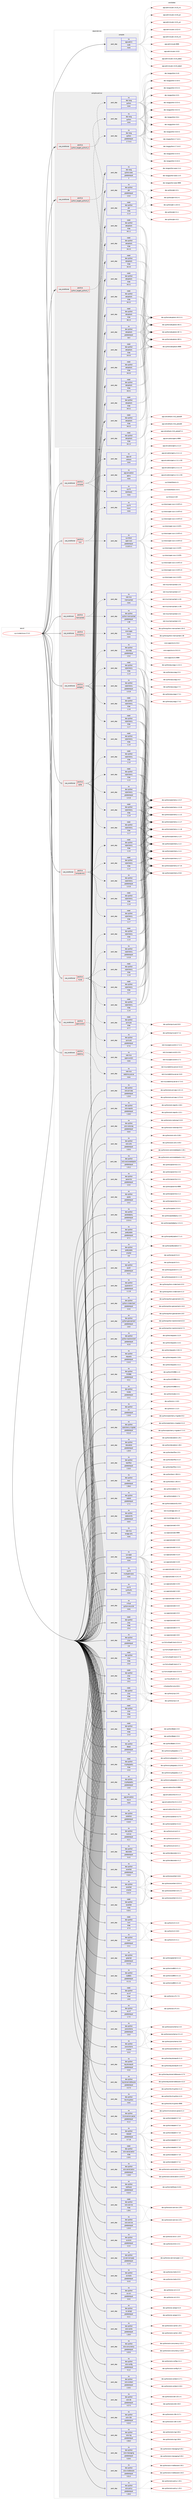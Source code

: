 digraph prolog {

# *************
# Graph options
# *************

newrank=true;
concentrate=true;
compound=true;
graph [rankdir=LR,fontname=Helvetica,fontsize=10,ranksep=1.5];#, ranksep=2.5, nodesep=0.2];
edge  [arrowhead=vee];
node  [fontname=Helvetica,fontsize=10];

# **********
# The ebuild
# **********

subgraph cluster_leftcol {
color=gray;
rank=same;
label=<<i>ebuild</i>>;
id [label="sys-cluster/nova-17.0.3", color=red, width=4, href="../sys-cluster/nova-17.0.3.svg"];
}

# ****************
# The dependencies
# ****************

subgraph cluster_midcol {
color=gray;
label=<<i>dependencies</i>>;
subgraph cluster_compile {
fillcolor="#eeeeee";
style=filled;
label=<<i>compile</i>>;
subgraph pack6608 {
dependency7130 [label=<<TABLE BORDER="0" CELLBORDER="1" CELLSPACING="0" CELLPADDING="4" WIDTH="220"><TR><TD ROWSPAN="6" CELLPADDING="30">pack_dep</TD></TR><TR><TD WIDTH="110">no</TD></TR><TR><TD>app-admin</TD></TR><TR><TD>sudo</TD></TR><TR><TD>none</TD></TR><TR><TD></TD></TR></TABLE>>, shape=none, color=blue];
}
id:e -> dependency7130:w [weight=20,style="solid",arrowhead="vee"];
}
subgraph cluster_compileandrun {
fillcolor="#eeeeee";
style=filled;
label=<<i>compile and run</i>>;
subgraph cond481 {
dependency7131 [label=<<TABLE BORDER="0" CELLBORDER="1" CELLSPACING="0" CELLPADDING="4"><TR><TD ROWSPAN="3" CELLPADDING="10">use_conditional</TD></TR><TR><TD>positive</TD></TR><TR><TD>python_targets_python2_7</TD></TR></TABLE>>, shape=none, color=red];
subgraph pack6609 {
dependency7132 [label=<<TABLE BORDER="0" CELLBORDER="1" CELLSPACING="0" CELLPADDING="4" WIDTH="220"><TR><TD ROWSPAN="6" CELLPADDING="30">pack_dep</TD></TR><TR><TD WIDTH="110">no</TD></TR><TR><TD>dev-lang</TD></TR><TR><TD>python</TD></TR><TR><TD>greaterequal</TD></TR><TR><TD>2.7.5-r2</TD></TR></TABLE>>, shape=none, color=blue];
}
dependency7131:e -> dependency7132:w [weight=20,style="dashed",arrowhead="vee"];
}
id:e -> dependency7131:w [weight=20,style="solid",arrowhead="odotvee"];
subgraph cond482 {
dependency7133 [label=<<TABLE BORDER="0" CELLBORDER="1" CELLSPACING="0" CELLPADDING="4"><TR><TD ROWSPAN="3" CELLPADDING="10">use_conditional</TD></TR><TR><TD>positive</TD></TR><TR><TD>python_targets_python3_4</TD></TR></TABLE>>, shape=none, color=red];
subgraph pack6610 {
dependency7134 [label=<<TABLE BORDER="0" CELLBORDER="1" CELLSPACING="0" CELLPADDING="4" WIDTH="220"><TR><TD ROWSPAN="6" CELLPADDING="30">pack_dep</TD></TR><TR><TD WIDTH="110">no</TD></TR><TR><TD>dev-lang</TD></TR><TR><TD>python</TD></TR><TR><TD>none</TD></TR><TR><TD></TD></TR></TABLE>>, shape=none, color=blue];
}
dependency7133:e -> dependency7134:w [weight=20,style="dashed",arrowhead="vee"];
}
id:e -> dependency7133:w [weight=20,style="solid",arrowhead="odotvee"];
subgraph cond483 {
dependency7135 [label=<<TABLE BORDER="0" CELLBORDER="1" CELLSPACING="0" CELLPADDING="4"><TR><TD ROWSPAN="3" CELLPADDING="10">use_conditional</TD></TR><TR><TD>positive</TD></TR><TR><TD>python_targets_python3_5</TD></TR></TABLE>>, shape=none, color=red];
subgraph pack6611 {
dependency7136 [label=<<TABLE BORDER="0" CELLBORDER="1" CELLSPACING="0" CELLPADDING="4" WIDTH="220"><TR><TD ROWSPAN="6" CELLPADDING="30">pack_dep</TD></TR><TR><TD WIDTH="110">no</TD></TR><TR><TD>dev-lang</TD></TR><TR><TD>python</TD></TR><TR><TD>none</TD></TR><TR><TD></TD></TR></TABLE>>, shape=none, color=blue];
}
dependency7135:e -> dependency7136:w [weight=20,style="dashed",arrowhead="vee"];
}
id:e -> dependency7135:w [weight=20,style="solid",arrowhead="odotvee"];
subgraph pack6612 {
dependency7137 [label=<<TABLE BORDER="0" CELLBORDER="1" CELLSPACING="0" CELLPADDING="4" WIDTH="220"><TR><TD ROWSPAN="6" CELLPADDING="30">pack_dep</TD></TR><TR><TD WIDTH="110">no</TD></TR><TR><TD>dev-lang</TD></TR><TR><TD>python-exec</TD></TR><TR><TD>greaterequal</TD></TR><TR><TD>2</TD></TR></TABLE>>, shape=none, color=blue];
}
id:e -> dependency7137:w [weight=20,style="solid",arrowhead="odotvee"];
subgraph pack6613 {
dependency7138 [label=<<TABLE BORDER="0" CELLBORDER="1" CELLSPACING="0" CELLPADDING="4" WIDTH="220"><TR><TD ROWSPAN="6" CELLPADDING="30">pack_dep</TD></TR><TR><TD WIDTH="110">no</TD></TR><TR><TD>dev-python</TD></TR><TR><TD>pbr</TD></TR><TR><TD>greaterequal</TD></TR><TR><TD>2.0.0</TD></TR></TABLE>>, shape=none, color=blue];
}
id:e -> dependency7138:w [weight=20,style="solid",arrowhead="odotvee"];
subgraph pack6614 {
dependency7139 [label=<<TABLE BORDER="0" CELLBORDER="1" CELLSPACING="0" CELLPADDING="4" WIDTH="220"><TR><TD ROWSPAN="6" CELLPADDING="30">pack_dep</TD></TR><TR><TD WIDTH="110">no</TD></TR><TR><TD>dev-python</TD></TR><TR><TD>setuptools</TD></TR><TR><TD>greaterequal</TD></TR><TR><TD>16.0</TD></TR></TABLE>>, shape=none, color=blue];
}
id:e -> dependency7139:w [weight=20,style="solid",arrowhead="odotvee"];
subgraph pack6615 {
dependency7140 [label=<<TABLE BORDER="0" CELLBORDER="1" CELLSPACING="0" CELLPADDING="4" WIDTH="220"><TR><TD ROWSPAN="6" CELLPADDING="30">pack_dep</TD></TR><TR><TD WIDTH="110">weak</TD></TR><TR><TD>dev-python</TD></TR><TR><TD>pbr</TD></TR><TR><TD>tilde</TD></TR><TR><TD>2.1.0</TD></TR></TABLE>>, shape=none, color=blue];
}
id:e -> dependency7140:w [weight=20,style="solid",arrowhead="odotvee"];
subgraph pack6616 {
dependency7141 [label=<<TABLE BORDER="0" CELLBORDER="1" CELLSPACING="0" CELLPADDING="4" WIDTH="220"><TR><TD ROWSPAN="6" CELLPADDING="30">pack_dep</TD></TR><TR><TD WIDTH="110">weak</TD></TR><TR><TD>dev-python</TD></TR><TR><TD>setuptools</TD></TR><TR><TD>tilde</TD></TR><TR><TD>24.0.0</TD></TR></TABLE>>, shape=none, color=blue];
}
id:e -> dependency7141:w [weight=20,style="solid",arrowhead="odotvee"];
subgraph pack6617 {
dependency7142 [label=<<TABLE BORDER="0" CELLBORDER="1" CELLSPACING="0" CELLPADDING="4" WIDTH="220"><TR><TD ROWSPAN="6" CELLPADDING="30">pack_dep</TD></TR><TR><TD WIDTH="110">weak</TD></TR><TR><TD>dev-python</TD></TR><TR><TD>setuptools</TD></TR><TR><TD>tilde</TD></TR><TR><TD>34.0.0</TD></TR></TABLE>>, shape=none, color=blue];
}
id:e -> dependency7142:w [weight=20,style="solid",arrowhead="odotvee"];
subgraph pack6618 {
dependency7143 [label=<<TABLE BORDER="0" CELLBORDER="1" CELLSPACING="0" CELLPADDING="4" WIDTH="220"><TR><TD ROWSPAN="6" CELLPADDING="30">pack_dep</TD></TR><TR><TD WIDTH="110">weak</TD></TR><TR><TD>dev-python</TD></TR><TR><TD>setuptools</TD></TR><TR><TD>tilde</TD></TR><TR><TD>34.0.1</TD></TR></TABLE>>, shape=none, color=blue];
}
id:e -> dependency7143:w [weight=20,style="solid",arrowhead="odotvee"];
subgraph pack6619 {
dependency7144 [label=<<TABLE BORDER="0" CELLBORDER="1" CELLSPACING="0" CELLPADDING="4" WIDTH="220"><TR><TD ROWSPAN="6" CELLPADDING="30">pack_dep</TD></TR><TR><TD WIDTH="110">weak</TD></TR><TR><TD>dev-python</TD></TR><TR><TD>setuptools</TD></TR><TR><TD>tilde</TD></TR><TR><TD>34.0.2</TD></TR></TABLE>>, shape=none, color=blue];
}
id:e -> dependency7144:w [weight=20,style="solid",arrowhead="odotvee"];
subgraph pack6620 {
dependency7145 [label=<<TABLE BORDER="0" CELLBORDER="1" CELLSPACING="0" CELLPADDING="4" WIDTH="220"><TR><TD ROWSPAN="6" CELLPADDING="30">pack_dep</TD></TR><TR><TD WIDTH="110">weak</TD></TR><TR><TD>dev-python</TD></TR><TR><TD>setuptools</TD></TR><TR><TD>tilde</TD></TR><TR><TD>34.0.3</TD></TR></TABLE>>, shape=none, color=blue];
}
id:e -> dependency7145:w [weight=20,style="solid",arrowhead="odotvee"];
subgraph pack6621 {
dependency7146 [label=<<TABLE BORDER="0" CELLBORDER="1" CELLSPACING="0" CELLPADDING="4" WIDTH="220"><TR><TD ROWSPAN="6" CELLPADDING="30">pack_dep</TD></TR><TR><TD WIDTH="110">weak</TD></TR><TR><TD>dev-python</TD></TR><TR><TD>setuptools</TD></TR><TR><TD>tilde</TD></TR><TR><TD>34.1.0</TD></TR></TABLE>>, shape=none, color=blue];
}
id:e -> dependency7146:w [weight=20,style="solid",arrowhead="odotvee"];
subgraph pack6622 {
dependency7147 [label=<<TABLE BORDER="0" CELLBORDER="1" CELLSPACING="0" CELLPADDING="4" WIDTH="220"><TR><TD ROWSPAN="6" CELLPADDING="30">pack_dep</TD></TR><TR><TD WIDTH="110">weak</TD></TR><TR><TD>dev-python</TD></TR><TR><TD>setuptools</TD></TR><TR><TD>tilde</TD></TR><TR><TD>34.1.1</TD></TR></TABLE>>, shape=none, color=blue];
}
id:e -> dependency7147:w [weight=20,style="solid",arrowhead="odotvee"];
subgraph pack6623 {
dependency7148 [label=<<TABLE BORDER="0" CELLBORDER="1" CELLSPACING="0" CELLPADDING="4" WIDTH="220"><TR><TD ROWSPAN="6" CELLPADDING="30">pack_dep</TD></TR><TR><TD WIDTH="110">weak</TD></TR><TR><TD>dev-python</TD></TR><TR><TD>setuptools</TD></TR><TR><TD>tilde</TD></TR><TR><TD>34.2.0</TD></TR></TABLE>>, shape=none, color=blue];
}
id:e -> dependency7148:w [weight=20,style="solid",arrowhead="odotvee"];
subgraph pack6624 {
dependency7149 [label=<<TABLE BORDER="0" CELLBORDER="1" CELLSPACING="0" CELLPADDING="4" WIDTH="220"><TR><TD ROWSPAN="6" CELLPADDING="30">pack_dep</TD></TR><TR><TD WIDTH="110">weak</TD></TR><TR><TD>dev-python</TD></TR><TR><TD>setuptools</TD></TR><TR><TD>tilde</TD></TR><TR><TD>34.3.0</TD></TR></TABLE>>, shape=none, color=blue];
}
id:e -> dependency7149:w [weight=20,style="solid",arrowhead="odotvee"];
subgraph pack6625 {
dependency7150 [label=<<TABLE BORDER="0" CELLBORDER="1" CELLSPACING="0" CELLPADDING="4" WIDTH="220"><TR><TD ROWSPAN="6" CELLPADDING="30">pack_dep</TD></TR><TR><TD WIDTH="110">weak</TD></TR><TR><TD>dev-python</TD></TR><TR><TD>setuptools</TD></TR><TR><TD>tilde</TD></TR><TR><TD>34.3.1</TD></TR></TABLE>>, shape=none, color=blue];
}
id:e -> dependency7150:w [weight=20,style="solid",arrowhead="odotvee"];
subgraph pack6626 {
dependency7151 [label=<<TABLE BORDER="0" CELLBORDER="1" CELLSPACING="0" CELLPADDING="4" WIDTH="220"><TR><TD ROWSPAN="6" CELLPADDING="30">pack_dep</TD></TR><TR><TD WIDTH="110">weak</TD></TR><TR><TD>dev-python</TD></TR><TR><TD>setuptools</TD></TR><TR><TD>tilde</TD></TR><TR><TD>34.3.2</TD></TR></TABLE>>, shape=none, color=blue];
}
id:e -> dependency7151:w [weight=20,style="solid",arrowhead="odotvee"];
subgraph pack6627 {
dependency7152 [label=<<TABLE BORDER="0" CELLBORDER="1" CELLSPACING="0" CELLPADDING="4" WIDTH="220"><TR><TD ROWSPAN="6" CELLPADDING="30">pack_dep</TD></TR><TR><TD WIDTH="110">weak</TD></TR><TR><TD>dev-python</TD></TR><TR><TD>setuptools</TD></TR><TR><TD>tilde</TD></TR><TR><TD>36.2.0</TD></TR></TABLE>>, shape=none, color=blue];
}
id:e -> dependency7152:w [weight=20,style="solid",arrowhead="odotvee"];
}
subgraph cluster_run {
fillcolor="#eeeeee";
style=filled;
label=<<i>run</i>>;
subgraph cond484 {
dependency7153 [label=<<TABLE BORDER="0" CELLBORDER="1" CELLSPACING="0" CELLPADDING="4"><TR><TD ROWSPAN="3" CELLPADDING="10">use_conditional</TD></TR><TR><TD>positive</TD></TR><TR><TD>compute</TD></TR></TABLE>>, shape=none, color=red];
subgraph pack6628 {
dependency7154 [label=<<TABLE BORDER="0" CELLBORDER="1" CELLSPACING="0" CELLPADDING="4" WIDTH="220"><TR><TD ROWSPAN="6" CELLPADDING="30">pack_dep</TD></TR><TR><TD WIDTH="110">no</TD></TR><TR><TD>app-cdr</TD></TR><TR><TD>cdrtools</TD></TR><TR><TD>none</TD></TR><TR><TD></TD></TR></TABLE>>, shape=none, color=blue];
}
dependency7153:e -> dependency7154:w [weight=20,style="dashed",arrowhead="vee"];
subgraph pack6629 {
dependency7155 [label=<<TABLE BORDER="0" CELLBORDER="1" CELLSPACING="0" CELLPADDING="4" WIDTH="220"><TR><TD ROWSPAN="6" CELLPADDING="30">pack_dep</TD></TR><TR><TD WIDTH="110">no</TD></TR><TR><TD>sys-fs</TD></TR><TR><TD>dosfstools</TD></TR><TR><TD>none</TD></TR><TR><TD></TD></TR></TABLE>>, shape=none, color=blue];
}
dependency7153:e -> dependency7155:w [weight=20,style="dashed",arrowhead="vee"];
subgraph pack6630 {
dependency7156 [label=<<TABLE BORDER="0" CELLBORDER="1" CELLSPACING="0" CELLPADDING="4" WIDTH="220"><TR><TD ROWSPAN="6" CELLPADDING="30">pack_dep</TD></TR><TR><TD WIDTH="110">no</TD></TR><TR><TD>app-emulation</TD></TR><TR><TD>qemu</TD></TR><TR><TD>none</TD></TR><TR><TD></TD></TR></TABLE>>, shape=none, color=blue];
}
dependency7153:e -> dependency7156:w [weight=20,style="dashed",arrowhead="vee"];
}
id:e -> dependency7153:w [weight=20,style="solid",arrowhead="odot"];
subgraph cond485 {
dependency7157 [label=<<TABLE BORDER="0" CELLBORDER="1" CELLSPACING="0" CELLPADDING="4"><TR><TD ROWSPAN="3" CELLPADDING="10">use_conditional</TD></TR><TR><TD>positive</TD></TR><TR><TD>compute-only</TD></TR></TABLE>>, shape=none, color=red];
subgraph pack6631 {
dependency7158 [label=<<TABLE BORDER="0" CELLBORDER="1" CELLSPACING="0" CELLPADDING="4" WIDTH="220"><TR><TD ROWSPAN="6" CELLPADDING="30">pack_dep</TD></TR><TR><TD WIDTH="110">no</TD></TR><TR><TD>dev-python</TD></TR><TR><TD>sqlalchemy</TD></TR><TR><TD>greaterequal</TD></TR><TR><TD>1.0.10</TD></TR></TABLE>>, shape=none, color=blue];
}
dependency7157:e -> dependency7158:w [weight=20,style="dashed",arrowhead="vee"];
subgraph pack6632 {
dependency7159 [label=<<TABLE BORDER="0" CELLBORDER="1" CELLSPACING="0" CELLPADDING="4" WIDTH="220"><TR><TD ROWSPAN="6" CELLPADDING="30">pack_dep</TD></TR><TR><TD WIDTH="110">weak</TD></TR><TR><TD>dev-python</TD></TR><TR><TD>sqlalchemy</TD></TR><TR><TD>tilde</TD></TR><TR><TD>1.1.5</TD></TR></TABLE>>, shape=none, color=blue];
}
dependency7157:e -> dependency7159:w [weight=20,style="dashed",arrowhead="vee"];
subgraph pack6633 {
dependency7160 [label=<<TABLE BORDER="0" CELLBORDER="1" CELLSPACING="0" CELLPADDING="4" WIDTH="220"><TR><TD ROWSPAN="6" CELLPADDING="30">pack_dep</TD></TR><TR><TD WIDTH="110">weak</TD></TR><TR><TD>dev-python</TD></TR><TR><TD>sqlalchemy</TD></TR><TR><TD>tilde</TD></TR><TR><TD>1.1.6</TD></TR></TABLE>>, shape=none, color=blue];
}
dependency7157:e -> dependency7160:w [weight=20,style="dashed",arrowhead="vee"];
subgraph pack6634 {
dependency7161 [label=<<TABLE BORDER="0" CELLBORDER="1" CELLSPACING="0" CELLPADDING="4" WIDTH="220"><TR><TD ROWSPAN="6" CELLPADDING="30">pack_dep</TD></TR><TR><TD WIDTH="110">weak</TD></TR><TR><TD>dev-python</TD></TR><TR><TD>sqlalchemy</TD></TR><TR><TD>tilde</TD></TR><TR><TD>1.1.7</TD></TR></TABLE>>, shape=none, color=blue];
}
dependency7157:e -> dependency7161:w [weight=20,style="dashed",arrowhead="vee"];
subgraph pack6635 {
dependency7162 [label=<<TABLE BORDER="0" CELLBORDER="1" CELLSPACING="0" CELLPADDING="4" WIDTH="220"><TR><TD ROWSPAN="6" CELLPADDING="30">pack_dep</TD></TR><TR><TD WIDTH="110">weak</TD></TR><TR><TD>dev-python</TD></TR><TR><TD>sqlalchemy</TD></TR><TR><TD>tilde</TD></TR><TR><TD>1.1.8</TD></TR></TABLE>>, shape=none, color=blue];
}
dependency7157:e -> dependency7162:w [weight=20,style="dashed",arrowhead="vee"];
}
id:e -> dependency7157:w [weight=20,style="solid",arrowhead="odot"];
subgraph cond486 {
dependency7163 [label=<<TABLE BORDER="0" CELLBORDER="1" CELLSPACING="0" CELLPADDING="4"><TR><TD ROWSPAN="3" CELLPADDING="10">use_conditional</TD></TR><TR><TD>positive</TD></TR><TR><TD>iscsi</TD></TR></TABLE>>, shape=none, color=red];
subgraph pack6636 {
dependency7164 [label=<<TABLE BORDER="0" CELLBORDER="1" CELLSPACING="0" CELLPADDING="4" WIDTH="220"><TR><TD ROWSPAN="6" CELLPADDING="30">pack_dep</TD></TR><TR><TD WIDTH="110">no</TD></TR><TR><TD>sys-fs</TD></TR><TR><TD>lsscsi</TD></TR><TR><TD>none</TD></TR><TR><TD></TD></TR></TABLE>>, shape=none, color=blue];
}
dependency7163:e -> dependency7164:w [weight=20,style="dashed",arrowhead="vee"];
subgraph pack6637 {
dependency7165 [label=<<TABLE BORDER="0" CELLBORDER="1" CELLSPACING="0" CELLPADDING="4" WIDTH="220"><TR><TD ROWSPAN="6" CELLPADDING="30">pack_dep</TD></TR><TR><TD WIDTH="110">no</TD></TR><TR><TD>sys-block</TD></TR><TR><TD>open-iscsi</TD></TR><TR><TD>greaterequal</TD></TR><TR><TD>2.0.873-r1</TD></TR></TABLE>>, shape=none, color=blue];
}
dependency7163:e -> dependency7165:w [weight=20,style="dashed",arrowhead="vee"];
}
id:e -> dependency7163:w [weight=20,style="solid",arrowhead="odot"];
subgraph cond487 {
dependency7166 [label=<<TABLE BORDER="0" CELLBORDER="1" CELLSPACING="0" CELLPADDING="4"><TR><TD ROWSPAN="3" CELLPADDING="10">use_conditional</TD></TR><TR><TD>positive</TD></TR><TR><TD>memcached</TD></TR></TABLE>>, shape=none, color=red];
subgraph pack6638 {
dependency7167 [label=<<TABLE BORDER="0" CELLBORDER="1" CELLSPACING="0" CELLPADDING="4" WIDTH="220"><TR><TD ROWSPAN="6" CELLPADDING="30">pack_dep</TD></TR><TR><TD WIDTH="110">no</TD></TR><TR><TD>net-misc</TD></TR><TR><TD>memcached</TD></TR><TR><TD>none</TD></TR><TR><TD></TD></TR></TABLE>>, shape=none, color=blue];
}
dependency7166:e -> dependency7167:w [weight=20,style="dashed",arrowhead="vee"];
subgraph pack6639 {
dependency7168 [label=<<TABLE BORDER="0" CELLBORDER="1" CELLSPACING="0" CELLPADDING="4" WIDTH="220"><TR><TD ROWSPAN="6" CELLPADDING="30">pack_dep</TD></TR><TR><TD WIDTH="110">no</TD></TR><TR><TD>dev-python</TD></TR><TR><TD>python-memcached</TD></TR><TR><TD>greaterequal</TD></TR><TR><TD>1.58</TD></TR></TABLE>>, shape=none, color=blue];
}
dependency7166:e -> dependency7168:w [weight=20,style="dashed",arrowhead="vee"];
}
id:e -> dependency7166:w [weight=20,style="solid",arrowhead="odot"];
subgraph cond488 {
dependency7169 [label=<<TABLE BORDER="0" CELLBORDER="1" CELLSPACING="0" CELLPADDING="4"><TR><TD ROWSPAN="3" CELLPADDING="10">use_conditional</TD></TR><TR><TD>positive</TD></TR><TR><TD>mysql</TD></TR></TABLE>>, shape=none, color=red];
subgraph pack6640 {
dependency7170 [label=<<TABLE BORDER="0" CELLBORDER="1" CELLSPACING="0" CELLPADDING="4" WIDTH="220"><TR><TD ROWSPAN="6" CELLPADDING="30">pack_dep</TD></TR><TR><TD WIDTH="110">no</TD></TR><TR><TD>dev-python</TD></TR><TR><TD>pymysql</TD></TR><TR><TD>greaterequal</TD></TR><TR><TD>0.7.6</TD></TR></TABLE>>, shape=none, color=blue];
}
dependency7169:e -> dependency7170:w [weight=20,style="dashed",arrowhead="vee"];
subgraph pack6641 {
dependency7171 [label=<<TABLE BORDER="0" CELLBORDER="1" CELLSPACING="0" CELLPADDING="4" WIDTH="220"><TR><TD ROWSPAN="6" CELLPADDING="30">pack_dep</TD></TR><TR><TD WIDTH="110">weak</TD></TR><TR><TD>dev-python</TD></TR><TR><TD>pymysql</TD></TR><TR><TD>tilde</TD></TR><TR><TD>0.7.7</TD></TR></TABLE>>, shape=none, color=blue];
}
dependency7169:e -> dependency7171:w [weight=20,style="dashed",arrowhead="vee"];
subgraph pack6642 {
dependency7172 [label=<<TABLE BORDER="0" CELLBORDER="1" CELLSPACING="0" CELLPADDING="4" WIDTH="220"><TR><TD ROWSPAN="6" CELLPADDING="30">pack_dep</TD></TR><TR><TD WIDTH="110">no</TD></TR><TR><TD>dev-python</TD></TR><TR><TD>sqlalchemy</TD></TR><TR><TD>greaterequal</TD></TR><TR><TD>1.0.10</TD></TR></TABLE>>, shape=none, color=blue];
}
dependency7169:e -> dependency7172:w [weight=20,style="dashed",arrowhead="vee"];
subgraph pack6643 {
dependency7173 [label=<<TABLE BORDER="0" CELLBORDER="1" CELLSPACING="0" CELLPADDING="4" WIDTH="220"><TR><TD ROWSPAN="6" CELLPADDING="30">pack_dep</TD></TR><TR><TD WIDTH="110">weak</TD></TR><TR><TD>dev-python</TD></TR><TR><TD>sqlalchemy</TD></TR><TR><TD>tilde</TD></TR><TR><TD>1.1.5</TD></TR></TABLE>>, shape=none, color=blue];
}
dependency7169:e -> dependency7173:w [weight=20,style="dashed",arrowhead="vee"];
subgraph pack6644 {
dependency7174 [label=<<TABLE BORDER="0" CELLBORDER="1" CELLSPACING="0" CELLPADDING="4" WIDTH="220"><TR><TD ROWSPAN="6" CELLPADDING="30">pack_dep</TD></TR><TR><TD WIDTH="110">weak</TD></TR><TR><TD>dev-python</TD></TR><TR><TD>sqlalchemy</TD></TR><TR><TD>tilde</TD></TR><TR><TD>1.1.6</TD></TR></TABLE>>, shape=none, color=blue];
}
dependency7169:e -> dependency7174:w [weight=20,style="dashed",arrowhead="vee"];
subgraph pack6645 {
dependency7175 [label=<<TABLE BORDER="0" CELLBORDER="1" CELLSPACING="0" CELLPADDING="4" WIDTH="220"><TR><TD ROWSPAN="6" CELLPADDING="30">pack_dep</TD></TR><TR><TD WIDTH="110">weak</TD></TR><TR><TD>dev-python</TD></TR><TR><TD>sqlalchemy</TD></TR><TR><TD>tilde</TD></TR><TR><TD>1.1.7</TD></TR></TABLE>>, shape=none, color=blue];
}
dependency7169:e -> dependency7175:w [weight=20,style="dashed",arrowhead="vee"];
subgraph pack6646 {
dependency7176 [label=<<TABLE BORDER="0" CELLBORDER="1" CELLSPACING="0" CELLPADDING="4" WIDTH="220"><TR><TD ROWSPAN="6" CELLPADDING="30">pack_dep</TD></TR><TR><TD WIDTH="110">weak</TD></TR><TR><TD>dev-python</TD></TR><TR><TD>sqlalchemy</TD></TR><TR><TD>tilde</TD></TR><TR><TD>1.1.8</TD></TR></TABLE>>, shape=none, color=blue];
}
dependency7169:e -> dependency7176:w [weight=20,style="dashed",arrowhead="vee"];
}
id:e -> dependency7169:w [weight=20,style="solid",arrowhead="odot"];
subgraph cond489 {
dependency7177 [label=<<TABLE BORDER="0" CELLBORDER="1" CELLSPACING="0" CELLPADDING="4"><TR><TD ROWSPAN="3" CELLPADDING="10">use_conditional</TD></TR><TR><TD>positive</TD></TR><TR><TD>novncproxy</TD></TR></TABLE>>, shape=none, color=red];
subgraph pack6647 {
dependency7178 [label=<<TABLE BORDER="0" CELLBORDER="1" CELLSPACING="0" CELLPADDING="4" WIDTH="220"><TR><TD ROWSPAN="6" CELLPADDING="30">pack_dep</TD></TR><TR><TD WIDTH="110">no</TD></TR><TR><TD>www-apps</TD></TR><TR><TD>novnc</TD></TR><TR><TD>none</TD></TR><TR><TD></TD></TR></TABLE>>, shape=none, color=blue];
}
dependency7177:e -> dependency7178:w [weight=20,style="dashed",arrowhead="vee"];
}
id:e -> dependency7177:w [weight=20,style="solid",arrowhead="odot"];
subgraph cond490 {
dependency7179 [label=<<TABLE BORDER="0" CELLBORDER="1" CELLSPACING="0" CELLPADDING="4"><TR><TD ROWSPAN="3" CELLPADDING="10">use_conditional</TD></TR><TR><TD>positive</TD></TR><TR><TD>openvswitch</TD></TR></TABLE>>, shape=none, color=red];
subgraph pack6648 {
dependency7180 [label=<<TABLE BORDER="0" CELLBORDER="1" CELLSPACING="0" CELLPADDING="4" WIDTH="220"><TR><TD ROWSPAN="6" CELLPADDING="30">pack_dep</TD></TR><TR><TD WIDTH="110">no</TD></TR><TR><TD>net-misc</TD></TR><TR><TD>openvswitch</TD></TR><TR><TD>none</TD></TR><TR><TD></TD></TR></TABLE>>, shape=none, color=blue];
}
dependency7179:e -> dependency7180:w [weight=20,style="dashed",arrowhead="vee"];
}
id:e -> dependency7179:w [weight=20,style="solid",arrowhead="odot"];
subgraph cond491 {
dependency7181 [label=<<TABLE BORDER="0" CELLBORDER="1" CELLSPACING="0" CELLPADDING="4"><TR><TD ROWSPAN="3" CELLPADDING="10">use_conditional</TD></TR><TR><TD>positive</TD></TR><TR><TD>postgres</TD></TR></TABLE>>, shape=none, color=red];
subgraph pack6649 {
dependency7182 [label=<<TABLE BORDER="0" CELLBORDER="1" CELLSPACING="0" CELLPADDING="4" WIDTH="220"><TR><TD ROWSPAN="6" CELLPADDING="30">pack_dep</TD></TR><TR><TD WIDTH="110">no</TD></TR><TR><TD>dev-python</TD></TR><TR><TD>psycopg</TD></TR><TR><TD>greaterequal</TD></TR><TR><TD>2.5.0</TD></TR></TABLE>>, shape=none, color=blue];
}
dependency7181:e -> dependency7182:w [weight=20,style="dashed",arrowhead="vee"];
subgraph pack6650 {
dependency7183 [label=<<TABLE BORDER="0" CELLBORDER="1" CELLSPACING="0" CELLPADDING="4" WIDTH="220"><TR><TD ROWSPAN="6" CELLPADDING="30">pack_dep</TD></TR><TR><TD WIDTH="110">no</TD></TR><TR><TD>dev-python</TD></TR><TR><TD>sqlalchemy</TD></TR><TR><TD>greaterequal</TD></TR><TR><TD>1.0.10</TD></TR></TABLE>>, shape=none, color=blue];
}
dependency7181:e -> dependency7183:w [weight=20,style="dashed",arrowhead="vee"];
subgraph pack6651 {
dependency7184 [label=<<TABLE BORDER="0" CELLBORDER="1" CELLSPACING="0" CELLPADDING="4" WIDTH="220"><TR><TD ROWSPAN="6" CELLPADDING="30">pack_dep</TD></TR><TR><TD WIDTH="110">weak</TD></TR><TR><TD>dev-python</TD></TR><TR><TD>sqlalchemy</TD></TR><TR><TD>tilde</TD></TR><TR><TD>1.1.5</TD></TR></TABLE>>, shape=none, color=blue];
}
dependency7181:e -> dependency7184:w [weight=20,style="dashed",arrowhead="vee"];
subgraph pack6652 {
dependency7185 [label=<<TABLE BORDER="0" CELLBORDER="1" CELLSPACING="0" CELLPADDING="4" WIDTH="220"><TR><TD ROWSPAN="6" CELLPADDING="30">pack_dep</TD></TR><TR><TD WIDTH="110">weak</TD></TR><TR><TD>dev-python</TD></TR><TR><TD>sqlalchemy</TD></TR><TR><TD>tilde</TD></TR><TR><TD>1.1.6</TD></TR></TABLE>>, shape=none, color=blue];
}
dependency7181:e -> dependency7185:w [weight=20,style="dashed",arrowhead="vee"];
subgraph pack6653 {
dependency7186 [label=<<TABLE BORDER="0" CELLBORDER="1" CELLSPACING="0" CELLPADDING="4" WIDTH="220"><TR><TD ROWSPAN="6" CELLPADDING="30">pack_dep</TD></TR><TR><TD WIDTH="110">weak</TD></TR><TR><TD>dev-python</TD></TR><TR><TD>sqlalchemy</TD></TR><TR><TD>tilde</TD></TR><TR><TD>1.1.7</TD></TR></TABLE>>, shape=none, color=blue];
}
dependency7181:e -> dependency7186:w [weight=20,style="dashed",arrowhead="vee"];
subgraph pack6654 {
dependency7187 [label=<<TABLE BORDER="0" CELLBORDER="1" CELLSPACING="0" CELLPADDING="4" WIDTH="220"><TR><TD ROWSPAN="6" CELLPADDING="30">pack_dep</TD></TR><TR><TD WIDTH="110">weak</TD></TR><TR><TD>dev-python</TD></TR><TR><TD>sqlalchemy</TD></TR><TR><TD>tilde</TD></TR><TR><TD>1.1.8</TD></TR></TABLE>>, shape=none, color=blue];
}
dependency7181:e -> dependency7187:w [weight=20,style="dashed",arrowhead="vee"];
}
id:e -> dependency7181:w [weight=20,style="solid",arrowhead="odot"];
subgraph cond492 {
dependency7188 [label=<<TABLE BORDER="0" CELLBORDER="1" CELLSPACING="0" CELLPADDING="4"><TR><TD ROWSPAN="3" CELLPADDING="10">use_conditional</TD></TR><TR><TD>positive</TD></TR><TR><TD>rabbitmq</TD></TR></TABLE>>, shape=none, color=red];
subgraph pack6655 {
dependency7189 [label=<<TABLE BORDER="0" CELLBORDER="1" CELLSPACING="0" CELLPADDING="4" WIDTH="220"><TR><TD ROWSPAN="6" CELLPADDING="30">pack_dep</TD></TR><TR><TD WIDTH="110">no</TD></TR><TR><TD>net-misc</TD></TR><TR><TD>rabbitmq-server</TD></TR><TR><TD>none</TD></TR><TR><TD></TD></TR></TABLE>>, shape=none, color=blue];
}
dependency7188:e -> dependency7189:w [weight=20,style="dashed",arrowhead="vee"];
}
id:e -> dependency7188:w [weight=20,style="solid",arrowhead="odot"];
subgraph cond493 {
dependency7190 [label=<<TABLE BORDER="0" CELLBORDER="1" CELLSPACING="0" CELLPADDING="4"><TR><TD ROWSPAN="3" CELLPADDING="10">use_conditional</TD></TR><TR><TD>positive</TD></TR><TR><TD>sqlite</TD></TR></TABLE>>, shape=none, color=red];
subgraph pack6656 {
dependency7191 [label=<<TABLE BORDER="0" CELLBORDER="1" CELLSPACING="0" CELLPADDING="4" WIDTH="220"><TR><TD ROWSPAN="6" CELLPADDING="30">pack_dep</TD></TR><TR><TD WIDTH="110">no</TD></TR><TR><TD>dev-python</TD></TR><TR><TD>sqlalchemy</TD></TR><TR><TD>greaterequal</TD></TR><TR><TD>1.0.10</TD></TR></TABLE>>, shape=none, color=blue];
}
dependency7190:e -> dependency7191:w [weight=20,style="dashed",arrowhead="vee"];
subgraph pack6657 {
dependency7192 [label=<<TABLE BORDER="0" CELLBORDER="1" CELLSPACING="0" CELLPADDING="4" WIDTH="220"><TR><TD ROWSPAN="6" CELLPADDING="30">pack_dep</TD></TR><TR><TD WIDTH="110">weak</TD></TR><TR><TD>dev-python</TD></TR><TR><TD>sqlalchemy</TD></TR><TR><TD>tilde</TD></TR><TR><TD>1.1.5</TD></TR></TABLE>>, shape=none, color=blue];
}
dependency7190:e -> dependency7192:w [weight=20,style="dashed",arrowhead="vee"];
subgraph pack6658 {
dependency7193 [label=<<TABLE BORDER="0" CELLBORDER="1" CELLSPACING="0" CELLPADDING="4" WIDTH="220"><TR><TD ROWSPAN="6" CELLPADDING="30">pack_dep</TD></TR><TR><TD WIDTH="110">weak</TD></TR><TR><TD>dev-python</TD></TR><TR><TD>sqlalchemy</TD></TR><TR><TD>tilde</TD></TR><TR><TD>1.1.6</TD></TR></TABLE>>, shape=none, color=blue];
}
dependency7190:e -> dependency7193:w [weight=20,style="dashed",arrowhead="vee"];
subgraph pack6659 {
dependency7194 [label=<<TABLE BORDER="0" CELLBORDER="1" CELLSPACING="0" CELLPADDING="4" WIDTH="220"><TR><TD ROWSPAN="6" CELLPADDING="30">pack_dep</TD></TR><TR><TD WIDTH="110">weak</TD></TR><TR><TD>dev-python</TD></TR><TR><TD>sqlalchemy</TD></TR><TR><TD>tilde</TD></TR><TR><TD>1.1.7</TD></TR></TABLE>>, shape=none, color=blue];
}
dependency7190:e -> dependency7194:w [weight=20,style="dashed",arrowhead="vee"];
subgraph pack6660 {
dependency7195 [label=<<TABLE BORDER="0" CELLBORDER="1" CELLSPACING="0" CELLPADDING="4" WIDTH="220"><TR><TD ROWSPAN="6" CELLPADDING="30">pack_dep</TD></TR><TR><TD WIDTH="110">weak</TD></TR><TR><TD>dev-python</TD></TR><TR><TD>sqlalchemy</TD></TR><TR><TD>tilde</TD></TR><TR><TD>1.1.8</TD></TR></TABLE>>, shape=none, color=blue];
}
dependency7190:e -> dependency7195:w [weight=20,style="dashed",arrowhead="vee"];
}
id:e -> dependency7190:w [weight=20,style="solid",arrowhead="odot"];
subgraph pack6661 {
dependency7196 [label=<<TABLE BORDER="0" CELLBORDER="1" CELLSPACING="0" CELLPADDING="4" WIDTH="220"><TR><TD ROWSPAN="6" CELLPADDING="30">pack_dep</TD></TR><TR><TD WIDTH="110">no</TD></TR><TR><TD>app-emulation</TD></TR><TR><TD>libvirt</TD></TR><TR><TD>none</TD></TR><TR><TD></TD></TR></TABLE>>, shape=none, color=blue];
}
id:e -> dependency7196:w [weight=20,style="solid",arrowhead="odot"];
subgraph pack6662 {
dependency7197 [label=<<TABLE BORDER="0" CELLBORDER="1" CELLSPACING="0" CELLPADDING="4" WIDTH="220"><TR><TD ROWSPAN="6" CELLPADDING="30">pack_dep</TD></TR><TR><TD WIDTH="110">no</TD></TR><TR><TD>dev-python</TD></TR><TR><TD>Babel</TD></TR><TR><TD>greaterequal</TD></TR><TR><TD>2.3.4</TD></TR></TABLE>>, shape=none, color=blue];
}
id:e -> dependency7197:w [weight=20,style="solid",arrowhead="odot"];
subgraph pack6663 {
dependency7198 [label=<<TABLE BORDER="0" CELLBORDER="1" CELLSPACING="0" CELLPADDING="4" WIDTH="220"><TR><TD ROWSPAN="6" CELLPADDING="30">pack_dep</TD></TR><TR><TD WIDTH="110">no</TD></TR><TR><TD>dev-python</TD></TR><TR><TD>castellan</TD></TR><TR><TD>greaterequal</TD></TR><TR><TD>0.16.0</TD></TR></TABLE>>, shape=none, color=blue];
}
id:e -> dependency7198:w [weight=20,style="solid",arrowhead="odot"];
subgraph pack6664 {
dependency7199 [label=<<TABLE BORDER="0" CELLBORDER="1" CELLSPACING="0" CELLPADDING="4" WIDTH="220"><TR><TD ROWSPAN="6" CELLPADDING="30">pack_dep</TD></TR><TR><TD WIDTH="110">no</TD></TR><TR><TD>dev-python</TD></TR><TR><TD>cryptography</TD></TR><TR><TD>greaterequal</TD></TR><TR><TD>1.9.0</TD></TR></TABLE>>, shape=none, color=blue];
}
id:e -> dependency7199:w [weight=20,style="solid",arrowhead="odot"];
subgraph pack6665 {
dependency7200 [label=<<TABLE BORDER="0" CELLBORDER="1" CELLSPACING="0" CELLPADDING="4" WIDTH="220"><TR><TD ROWSPAN="6" CELLPADDING="30">pack_dep</TD></TR><TR><TD WIDTH="110">no</TD></TR><TR><TD>dev-python</TD></TR><TR><TD>cursive</TD></TR><TR><TD>greaterequal</TD></TR><TR><TD>0.2.1</TD></TR></TABLE>>, shape=none, color=blue];
}
id:e -> dependency7200:w [weight=20,style="solid",arrowhead="odot"];
subgraph pack6666 {
dependency7201 [label=<<TABLE BORDER="0" CELLBORDER="1" CELLSPACING="0" CELLPADDING="4" WIDTH="220"><TR><TD ROWSPAN="6" CELLPADDING="30">pack_dep</TD></TR><TR><TD WIDTH="110">no</TD></TR><TR><TD>dev-python</TD></TR><TR><TD>decorator</TD></TR><TR><TD>greaterequal</TD></TR><TR><TD>3.4.0</TD></TR></TABLE>>, shape=none, color=blue];
}
id:e -> dependency7201:w [weight=20,style="solid",arrowhead="odot"];
subgraph pack6667 {
dependency7202 [label=<<TABLE BORDER="0" CELLBORDER="1" CELLSPACING="0" CELLPADDING="4" WIDTH="220"><TR><TD ROWSPAN="6" CELLPADDING="30">pack_dep</TD></TR><TR><TD WIDTH="110">no</TD></TR><TR><TD>dev-python</TD></TR><TR><TD>eventlet</TD></TR><TR><TD>greaterequal</TD></TR><TR><TD>0.18.4</TD></TR></TABLE>>, shape=none, color=blue];
}
id:e -> dependency7202:w [weight=20,style="solid",arrowhead="odot"];
subgraph pack6668 {
dependency7203 [label=<<TABLE BORDER="0" CELLBORDER="1" CELLSPACING="0" CELLPADDING="4" WIDTH="220"><TR><TD ROWSPAN="6" CELLPADDING="30">pack_dep</TD></TR><TR><TD WIDTH="110">no</TD></TR><TR><TD>dev-python</TD></TR><TR><TD>eventlet</TD></TR><TR><TD>smaller</TD></TR><TR><TD>0.21.0</TD></TR></TABLE>>, shape=none, color=blue];
}
id:e -> dependency7203:w [weight=20,style="solid",arrowhead="odot"];
subgraph pack6669 {
dependency7204 [label=<<TABLE BORDER="0" CELLBORDER="1" CELLSPACING="0" CELLPADDING="4" WIDTH="220"><TR><TD ROWSPAN="6" CELLPADDING="30">pack_dep</TD></TR><TR><TD WIDTH="110">no</TD></TR><TR><TD>dev-python</TD></TR><TR><TD>greenlet</TD></TR><TR><TD>greaterequal</TD></TR><TR><TD>0.4.10</TD></TR></TABLE>>, shape=none, color=blue];
}
id:e -> dependency7204:w [weight=20,style="solid",arrowhead="odot"];
subgraph pack6670 {
dependency7205 [label=<<TABLE BORDER="0" CELLBORDER="1" CELLSPACING="0" CELLPADDING="4" WIDTH="220"><TR><TD ROWSPAN="6" CELLPADDING="30">pack_dep</TD></TR><TR><TD WIDTH="110">no</TD></TR><TR><TD>dev-python</TD></TR><TR><TD>iso8601</TD></TR><TR><TD>greaterequal</TD></TR><TR><TD>0.1.11</TD></TR></TABLE>>, shape=none, color=blue];
}
id:e -> dependency7205:w [weight=20,style="solid",arrowhead="odot"];
subgraph pack6671 {
dependency7206 [label=<<TABLE BORDER="0" CELLBORDER="1" CELLSPACING="0" CELLPADDING="4" WIDTH="220"><TR><TD ROWSPAN="6" CELLPADDING="30">pack_dep</TD></TR><TR><TD WIDTH="110">no</TD></TR><TR><TD>dev-python</TD></TR><TR><TD>jinja</TD></TR><TR><TD>greaterequal</TD></TR><TR><TD>2.8</TD></TR></TABLE>>, shape=none, color=blue];
}
id:e -> dependency7206:w [weight=20,style="solid",arrowhead="odot"];
subgraph pack6672 {
dependency7207 [label=<<TABLE BORDER="0" CELLBORDER="1" CELLSPACING="0" CELLPADDING="4" WIDTH="220"><TR><TD ROWSPAN="6" CELLPADDING="30">pack_dep</TD></TR><TR><TD WIDTH="110">no</TD></TR><TR><TD>dev-python</TD></TR><TR><TD>jsonschema</TD></TR><TR><TD>greaterequal</TD></TR><TR><TD>2.6.0</TD></TR></TABLE>>, shape=none, color=blue];
}
id:e -> dependency7207:w [weight=20,style="solid",arrowhead="odot"];
subgraph pack6673 {
dependency7208 [label=<<TABLE BORDER="0" CELLBORDER="1" CELLSPACING="0" CELLPADDING="4" WIDTH="220"><TR><TD ROWSPAN="6" CELLPADDING="30">pack_dep</TD></TR><TR><TD WIDTH="110">no</TD></TR><TR><TD>dev-python</TD></TR><TR><TD>jsonschema</TD></TR><TR><TD>smaller</TD></TR><TR><TD>3.0.0</TD></TR></TABLE>>, shape=none, color=blue];
}
id:e -> dependency7208:w [weight=20,style="solid",arrowhead="odot"];
subgraph pack6674 {
dependency7209 [label=<<TABLE BORDER="0" CELLBORDER="1" CELLSPACING="0" CELLPADDING="4" WIDTH="220"><TR><TD ROWSPAN="6" CELLPADDING="30">pack_dep</TD></TR><TR><TD WIDTH="110">no</TD></TR><TR><TD>dev-python</TD></TR><TR><TD>keystoneauth</TD></TR><TR><TD>greaterequal</TD></TR><TR><TD>3.3.0</TD></TR></TABLE>>, shape=none, color=blue];
}
id:e -> dependency7209:w [weight=20,style="solid",arrowhead="odot"];
subgraph pack6675 {
dependency7210 [label=<<TABLE BORDER="0" CELLBORDER="1" CELLSPACING="0" CELLPADDING="4" WIDTH="220"><TR><TD ROWSPAN="6" CELLPADDING="30">pack_dep</TD></TR><TR><TD WIDTH="110">no</TD></TR><TR><TD>dev-python</TD></TR><TR><TD>keystonemiddleware</TD></TR><TR><TD>greaterequal</TD></TR><TR><TD>4.17.0</TD></TR></TABLE>>, shape=none, color=blue];
}
id:e -> dependency7210:w [weight=20,style="solid",arrowhead="odot"];
subgraph pack6676 {
dependency7211 [label=<<TABLE BORDER="0" CELLBORDER="1" CELLSPACING="0" CELLPADDING="4" WIDTH="220"><TR><TD ROWSPAN="6" CELLPADDING="30">pack_dep</TD></TR><TR><TD WIDTH="110">no</TD></TR><TR><TD>dev-python</TD></TR><TR><TD>libvirt-python</TD></TR><TR><TD>none</TD></TR><TR><TD></TD></TR></TABLE>>, shape=none, color=blue];
}
id:e -> dependency7211:w [weight=20,style="solid",arrowhead="odot"];
subgraph pack6677 {
dependency7212 [label=<<TABLE BORDER="0" CELLBORDER="1" CELLSPACING="0" CELLPADDING="4" WIDTH="220"><TR><TD ROWSPAN="6" CELLPADDING="30">pack_dep</TD></TR><TR><TD WIDTH="110">no</TD></TR><TR><TD>dev-python</TD></TR><TR><TD>lxml</TD></TR><TR><TD>greaterequal</TD></TR><TR><TD>2.4.1</TD></TR></TABLE>>, shape=none, color=blue];
}
id:e -> dependency7212:w [weight=20,style="solid",arrowhead="odot"];
subgraph pack6678 {
dependency7213 [label=<<TABLE BORDER="0" CELLBORDER="1" CELLSPACING="0" CELLPADDING="4" WIDTH="220"><TR><TD ROWSPAN="6" CELLPADDING="30">pack_dep</TD></TR><TR><TD WIDTH="110">no</TD></TR><TR><TD>dev-python</TD></TR><TR><TD>microversion-parse</TD></TR><TR><TD>greaterequal</TD></TR><TR><TD>0.1.2</TD></TR></TABLE>>, shape=none, color=blue];
}
id:e -> dependency7213:w [weight=20,style="solid",arrowhead="odot"];
subgraph pack6679 {
dependency7214 [label=<<TABLE BORDER="0" CELLBORDER="1" CELLSPACING="0" CELLPADDING="4" WIDTH="220"><TR><TD ROWSPAN="6" CELLPADDING="30">pack_dep</TD></TR><TR><TD WIDTH="110">no</TD></TR><TR><TD>dev-python</TD></TR><TR><TD>netaddr</TD></TR><TR><TD>greaterequal</TD></TR><TR><TD>0.7.18</TD></TR></TABLE>>, shape=none, color=blue];
}
id:e -> dependency7214:w [weight=20,style="solid",arrowhead="odot"];
subgraph pack6680 {
dependency7215 [label=<<TABLE BORDER="0" CELLBORDER="1" CELLSPACING="0" CELLPADDING="4" WIDTH="220"><TR><TD ROWSPAN="6" CELLPADDING="30">pack_dep</TD></TR><TR><TD WIDTH="110">no</TD></TR><TR><TD>dev-python</TD></TR><TR><TD>netifaces</TD></TR><TR><TD>greaterequal</TD></TR><TR><TD>0.10.4</TD></TR></TABLE>>, shape=none, color=blue];
}
id:e -> dependency7215:w [weight=20,style="solid",arrowhead="odot"];
subgraph pack6681 {
dependency7216 [label=<<TABLE BORDER="0" CELLBORDER="1" CELLSPACING="0" CELLPADDING="4" WIDTH="220"><TR><TD ROWSPAN="6" CELLPADDING="30">pack_dep</TD></TR><TR><TD WIDTH="110">no</TD></TR><TR><TD>dev-python</TD></TR><TR><TD>os-brick</TD></TR><TR><TD>greaterequal</TD></TR><TR><TD>2.2.0</TD></TR></TABLE>>, shape=none, color=blue];
}
id:e -> dependency7216:w [weight=20,style="solid",arrowhead="odot"];
subgraph pack6682 {
dependency7217 [label=<<TABLE BORDER="0" CELLBORDER="1" CELLSPACING="0" CELLPADDING="4" WIDTH="220"><TR><TD ROWSPAN="6" CELLPADDING="30">pack_dep</TD></TR><TR><TD WIDTH="110">no</TD></TR><TR><TD>dev-python</TD></TR><TR><TD>os-service-types</TD></TR><TR><TD>greaterequal</TD></TR><TR><TD>1.1.0</TD></TR></TABLE>>, shape=none, color=blue];
}
id:e -> dependency7217:w [weight=20,style="solid",arrowhead="odot"];
subgraph pack6683 {
dependency7218 [label=<<TABLE BORDER="0" CELLBORDER="1" CELLSPACING="0" CELLPADDING="4" WIDTH="220"><TR><TD ROWSPAN="6" CELLPADDING="30">pack_dep</TD></TR><TR><TD WIDTH="110">no</TD></TR><TR><TD>dev-python</TD></TR><TR><TD>os-traits</TD></TR><TR><TD>greaterequal</TD></TR><TR><TD>0.4.0</TD></TR></TABLE>>, shape=none, color=blue];
}
id:e -> dependency7218:w [weight=20,style="solid",arrowhead="odot"];
subgraph pack6684 {
dependency7219 [label=<<TABLE BORDER="0" CELLBORDER="1" CELLSPACING="0" CELLPADDING="4" WIDTH="220"><TR><TD ROWSPAN="6" CELLPADDING="30">pack_dep</TD></TR><TR><TD WIDTH="110">no</TD></TR><TR><TD>dev-python</TD></TR><TR><TD>os-vif</TD></TR><TR><TD>greaterequal</TD></TR><TR><TD>1.7.0</TD></TR></TABLE>>, shape=none, color=blue];
}
id:e -> dependency7219:w [weight=20,style="solid",arrowhead="odot"];
subgraph pack6685 {
dependency7220 [label=<<TABLE BORDER="0" CELLBORDER="1" CELLSPACING="0" CELLPADDING="4" WIDTH="220"><TR><TD ROWSPAN="6" CELLPADDING="30">pack_dep</TD></TR><TR><TD WIDTH="110">no</TD></TR><TR><TD>dev-python</TD></TR><TR><TD>os-win</TD></TR><TR><TD>greaterequal</TD></TR><TR><TD>3.0.0</TD></TR></TABLE>>, shape=none, color=blue];
}
id:e -> dependency7220:w [weight=20,style="solid",arrowhead="odot"];
subgraph pack6686 {
dependency7221 [label=<<TABLE BORDER="0" CELLBORDER="1" CELLSPACING="0" CELLPADDING="4" WIDTH="220"><TR><TD ROWSPAN="6" CELLPADDING="30">pack_dep</TD></TR><TR><TD WIDTH="110">no</TD></TR><TR><TD>dev-python</TD></TR><TR><TD>os-xenapi</TD></TR><TR><TD>greaterequal</TD></TR><TR><TD>0.3.1</TD></TR></TABLE>>, shape=none, color=blue];
}
id:e -> dependency7221:w [weight=20,style="solid",arrowhead="odot"];
subgraph pack6687 {
dependency7222 [label=<<TABLE BORDER="0" CELLBORDER="1" CELLSPACING="0" CELLPADDING="4" WIDTH="220"><TR><TD ROWSPAN="6" CELLPADDING="30">pack_dep</TD></TR><TR><TD WIDTH="110">no</TD></TR><TR><TD>dev-python</TD></TR><TR><TD>oslo-cache</TD></TR><TR><TD>greaterequal</TD></TR><TR><TD>1.26.0</TD></TR></TABLE>>, shape=none, color=blue];
}
id:e -> dependency7222:w [weight=20,style="solid",arrowhead="odot"];
subgraph pack6688 {
dependency7223 [label=<<TABLE BORDER="0" CELLBORDER="1" CELLSPACING="0" CELLPADDING="4" WIDTH="220"><TR><TD ROWSPAN="6" CELLPADDING="30">pack_dep</TD></TR><TR><TD WIDTH="110">no</TD></TR><TR><TD>dev-python</TD></TR><TR><TD>oslo-concurrency</TD></TR><TR><TD>greaterequal</TD></TR><TR><TD>3.25.0</TD></TR></TABLE>>, shape=none, color=blue];
}
id:e -> dependency7223:w [weight=20,style="solid",arrowhead="odot"];
subgraph pack6689 {
dependency7224 [label=<<TABLE BORDER="0" CELLBORDER="1" CELLSPACING="0" CELLPADDING="4" WIDTH="220"><TR><TD ROWSPAN="6" CELLPADDING="30">pack_dep</TD></TR><TR><TD WIDTH="110">no</TD></TR><TR><TD>dev-python</TD></TR><TR><TD>oslo-config</TD></TR><TR><TD>greaterequal</TD></TR><TR><TD>5.1.0</TD></TR></TABLE>>, shape=none, color=blue];
}
id:e -> dependency7224:w [weight=20,style="solid",arrowhead="odot"];
subgraph pack6690 {
dependency7225 [label=<<TABLE BORDER="0" CELLBORDER="1" CELLSPACING="0" CELLPADDING="4" WIDTH="220"><TR><TD ROWSPAN="6" CELLPADDING="30">pack_dep</TD></TR><TR><TD WIDTH="110">no</TD></TR><TR><TD>dev-python</TD></TR><TR><TD>oslo-context</TD></TR><TR><TD>greaterequal</TD></TR><TR><TD>2.19.2</TD></TR></TABLE>>, shape=none, color=blue];
}
id:e -> dependency7225:w [weight=20,style="solid",arrowhead="odot"];
subgraph pack6691 {
dependency7226 [label=<<TABLE BORDER="0" CELLBORDER="1" CELLSPACING="0" CELLPADDING="4" WIDTH="220"><TR><TD ROWSPAN="6" CELLPADDING="30">pack_dep</TD></TR><TR><TD WIDTH="110">no</TD></TR><TR><TD>dev-python</TD></TR><TR><TD>oslo-db</TD></TR><TR><TD>greaterequal</TD></TR><TR><TD>4.27.0</TD></TR></TABLE>>, shape=none, color=blue];
}
id:e -> dependency7226:w [weight=20,style="solid",arrowhead="odot"];
subgraph pack6692 {
dependency7227 [label=<<TABLE BORDER="0" CELLBORDER="1" CELLSPACING="0" CELLPADDING="4" WIDTH="220"><TR><TD ROWSPAN="6" CELLPADDING="30">pack_dep</TD></TR><TR><TD WIDTH="110">no</TD></TR><TR><TD>dev-python</TD></TR><TR><TD>oslo-i18n</TD></TR><TR><TD>greaterequal</TD></TR><TR><TD>3.15.3</TD></TR></TABLE>>, shape=none, color=blue];
}
id:e -> dependency7227:w [weight=20,style="solid",arrowhead="odot"];
subgraph pack6693 {
dependency7228 [label=<<TABLE BORDER="0" CELLBORDER="1" CELLSPACING="0" CELLPADDING="4" WIDTH="220"><TR><TD ROWSPAN="6" CELLPADDING="30">pack_dep</TD></TR><TR><TD WIDTH="110">no</TD></TR><TR><TD>dev-python</TD></TR><TR><TD>oslo-log</TD></TR><TR><TD>greaterequal</TD></TR><TR><TD>3.36.0</TD></TR></TABLE>>, shape=none, color=blue];
}
id:e -> dependency7228:w [weight=20,style="solid",arrowhead="odot"];
subgraph pack6694 {
dependency7229 [label=<<TABLE BORDER="0" CELLBORDER="1" CELLSPACING="0" CELLPADDING="4" WIDTH="220"><TR><TD ROWSPAN="6" CELLPADDING="30">pack_dep</TD></TR><TR><TD WIDTH="110">no</TD></TR><TR><TD>dev-python</TD></TR><TR><TD>oslo-messaging</TD></TR><TR><TD>greaterequal</TD></TR><TR><TD>5.29.0</TD></TR></TABLE>>, shape=none, color=blue];
}
id:e -> dependency7229:w [weight=20,style="solid",arrowhead="odot"];
subgraph pack6695 {
dependency7230 [label=<<TABLE BORDER="0" CELLBORDER="1" CELLSPACING="0" CELLPADDING="4" WIDTH="220"><TR><TD ROWSPAN="6" CELLPADDING="30">pack_dep</TD></TR><TR><TD WIDTH="110">no</TD></TR><TR><TD>dev-python</TD></TR><TR><TD>oslo-middleware</TD></TR><TR><TD>greaterequal</TD></TR><TR><TD>3.31.0</TD></TR></TABLE>>, shape=none, color=blue];
}
id:e -> dependency7230:w [weight=20,style="solid",arrowhead="odot"];
subgraph pack6696 {
dependency7231 [label=<<TABLE BORDER="0" CELLBORDER="1" CELLSPACING="0" CELLPADDING="4" WIDTH="220"><TR><TD ROWSPAN="6" CELLPADDING="30">pack_dep</TD></TR><TR><TD WIDTH="110">no</TD></TR><TR><TD>dev-python</TD></TR><TR><TD>oslo-policy</TD></TR><TR><TD>greaterequal</TD></TR><TR><TD>1.30.0</TD></TR></TABLE>>, shape=none, color=blue];
}
id:e -> dependency7231:w [weight=20,style="solid",arrowhead="odot"];
subgraph pack6697 {
dependency7232 [label=<<TABLE BORDER="0" CELLBORDER="1" CELLSPACING="0" CELLPADDING="4" WIDTH="220"><TR><TD ROWSPAN="6" CELLPADDING="30">pack_dep</TD></TR><TR><TD WIDTH="110">no</TD></TR><TR><TD>dev-python</TD></TR><TR><TD>oslo-privsep</TD></TR><TR><TD>greaterequal</TD></TR><TR><TD>1.23.0</TD></TR></TABLE>>, shape=none, color=blue];
}
id:e -> dependency7232:w [weight=20,style="solid",arrowhead="odot"];
subgraph pack6698 {
dependency7233 [label=<<TABLE BORDER="0" CELLBORDER="1" CELLSPACING="0" CELLPADDING="4" WIDTH="220"><TR><TD ROWSPAN="6" CELLPADDING="30">pack_dep</TD></TR><TR><TD WIDTH="110">no</TD></TR><TR><TD>dev-python</TD></TR><TR><TD>oslo-reports</TD></TR><TR><TD>greaterequal</TD></TR><TR><TD>1.18.0</TD></TR></TABLE>>, shape=none, color=blue];
}
id:e -> dependency7233:w [weight=20,style="solid",arrowhead="odot"];
subgraph pack6699 {
dependency7234 [label=<<TABLE BORDER="0" CELLBORDER="1" CELLSPACING="0" CELLPADDING="4" WIDTH="220"><TR><TD ROWSPAN="6" CELLPADDING="30">pack_dep</TD></TR><TR><TD WIDTH="110">no</TD></TR><TR><TD>dev-python</TD></TR><TR><TD>oslo-rootwrap</TD></TR><TR><TD>greaterequal</TD></TR><TR><TD>5.8.0</TD></TR></TABLE>>, shape=none, color=blue];
}
id:e -> dependency7234:w [weight=20,style="solid",arrowhead="odot"];
subgraph pack6700 {
dependency7235 [label=<<TABLE BORDER="0" CELLBORDER="1" CELLSPACING="0" CELLPADDING="4" WIDTH="220"><TR><TD ROWSPAN="6" CELLPADDING="30">pack_dep</TD></TR><TR><TD WIDTH="110">no</TD></TR><TR><TD>dev-python</TD></TR><TR><TD>oslo-serialization</TD></TR><TR><TD>greaterequal</TD></TR><TR><TD>1.18.0</TD></TR></TABLE>>, shape=none, color=blue];
}
id:e -> dependency7235:w [weight=20,style="solid",arrowhead="odot"];
subgraph pack6701 {
dependency7236 [label=<<TABLE BORDER="0" CELLBORDER="1" CELLSPACING="0" CELLPADDING="4" WIDTH="220"><TR><TD ROWSPAN="6" CELLPADDING="30">pack_dep</TD></TR><TR><TD WIDTH="110">no</TD></TR><TR><TD>dev-python</TD></TR><TR><TD>oslo-service</TD></TR><TR><TD>greaterequal</TD></TR><TR><TD>1.24.0</TD></TR></TABLE>>, shape=none, color=blue];
}
id:e -> dependency7236:w [weight=20,style="solid",arrowhead="odot"];
subgraph pack6702 {
dependency7237 [label=<<TABLE BORDER="0" CELLBORDER="1" CELLSPACING="0" CELLPADDING="4" WIDTH="220"><TR><TD ROWSPAN="6" CELLPADDING="30">pack_dep</TD></TR><TR><TD WIDTH="110">no</TD></TR><TR><TD>dev-python</TD></TR><TR><TD>oslo-utils</TD></TR><TR><TD>greaterequal</TD></TR><TR><TD>3.33.0</TD></TR></TABLE>>, shape=none, color=blue];
}
id:e -> dependency7237:w [weight=20,style="solid",arrowhead="odot"];
subgraph pack6703 {
dependency7238 [label=<<TABLE BORDER="0" CELLBORDER="1" CELLSPACING="0" CELLPADDING="4" WIDTH="220"><TR><TD ROWSPAN="6" CELLPADDING="30">pack_dep</TD></TR><TR><TD WIDTH="110">no</TD></TR><TR><TD>dev-python</TD></TR><TR><TD>oslo-versionedobjects</TD></TR><TR><TD>greaterequal</TD></TR><TR><TD>1.31.2</TD></TR></TABLE>>, shape=none, color=blue];
}
id:e -> dependency7238:w [weight=20,style="solid",arrowhead="odot"];
subgraph pack6704 {
dependency7239 [label=<<TABLE BORDER="0" CELLBORDER="1" CELLSPACING="0" CELLPADDING="4" WIDTH="220"><TR><TD ROWSPAN="6" CELLPADDING="30">pack_dep</TD></TR><TR><TD WIDTH="110">no</TD></TR><TR><TD>dev-python</TD></TR><TR><TD>paramiko</TD></TR><TR><TD>greaterequal</TD></TR><TR><TD>2.0.0</TD></TR></TABLE>>, shape=none, color=blue];
}
id:e -> dependency7239:w [weight=20,style="solid",arrowhead="odot"];
subgraph pack6705 {
dependency7240 [label=<<TABLE BORDER="0" CELLBORDER="1" CELLSPACING="0" CELLPADDING="4" WIDTH="220"><TR><TD ROWSPAN="6" CELLPADDING="30">pack_dep</TD></TR><TR><TD WIDTH="110">no</TD></TR><TR><TD>dev-python</TD></TR><TR><TD>paste</TD></TR><TR><TD>greaterequal</TD></TR><TR><TD>2.0.2</TD></TR></TABLE>>, shape=none, color=blue];
}
id:e -> dependency7240:w [weight=20,style="solid",arrowhead="odot"];
subgraph pack6706 {
dependency7241 [label=<<TABLE BORDER="0" CELLBORDER="1" CELLSPACING="0" CELLPADDING="4" WIDTH="220"><TR><TD ROWSPAN="6" CELLPADDING="30">pack_dep</TD></TR><TR><TD WIDTH="110">no</TD></TR><TR><TD>dev-python</TD></TR><TR><TD>pastedeploy</TD></TR><TR><TD>greaterequal</TD></TR><TR><TD>1.5.0-r1</TD></TR></TABLE>>, shape=none, color=blue];
}
id:e -> dependency7241:w [weight=20,style="solid",arrowhead="odot"];
subgraph pack6707 {
dependency7242 [label=<<TABLE BORDER="0" CELLBORDER="1" CELLSPACING="0" CELLPADDING="4" WIDTH="220"><TR><TD ROWSPAN="6" CELLPADDING="30">pack_dep</TD></TR><TR><TD WIDTH="110">no</TD></TR><TR><TD>dev-python</TD></TR><TR><TD>prettytable</TD></TR><TR><TD>greaterequal</TD></TR><TR><TD>0.7.1</TD></TR></TABLE>>, shape=none, color=blue];
}
id:e -> dependency7242:w [weight=20,style="solid",arrowhead="odot"];
subgraph pack6708 {
dependency7243 [label=<<TABLE BORDER="0" CELLBORDER="1" CELLSPACING="0" CELLPADDING="4" WIDTH="220"><TR><TD ROWSPAN="6" CELLPADDING="30">pack_dep</TD></TR><TR><TD WIDTH="110">no</TD></TR><TR><TD>dev-python</TD></TR><TR><TD>prettytable</TD></TR><TR><TD>smaller</TD></TR><TR><TD>0.8</TD></TR></TABLE>>, shape=none, color=blue];
}
id:e -> dependency7243:w [weight=20,style="solid",arrowhead="odot"];
subgraph pack6709 {
dependency7244 [label=<<TABLE BORDER="0" CELLBORDER="1" CELLSPACING="0" CELLPADDING="4" WIDTH="220"><TR><TD ROWSPAN="6" CELLPADDING="30">pack_dep</TD></TR><TR><TD WIDTH="110">no</TD></TR><TR><TD>dev-python</TD></TR><TR><TD>psutil</TD></TR><TR><TD>greaterequal</TD></TR><TR><TD>3.2.2</TD></TR></TABLE>>, shape=none, color=blue];
}
id:e -> dependency7244:w [weight=20,style="solid",arrowhead="odot"];
subgraph pack6710 {
dependency7245 [label=<<TABLE BORDER="0" CELLBORDER="1" CELLSPACING="0" CELLPADDING="4" WIDTH="220"><TR><TD ROWSPAN="6" CELLPADDING="30">pack_dep</TD></TR><TR><TD WIDTH="110">no</TD></TR><TR><TD>dev-python</TD></TR><TR><TD>pypowervm</TD></TR><TR><TD>greaterequal</TD></TR><TR><TD>1.1.10</TD></TR></TABLE>>, shape=none, color=blue];
}
id:e -> dependency7245:w [weight=20,style="solid",arrowhead="odot"];
subgraph pack6711 {
dependency7246 [label=<<TABLE BORDER="0" CELLBORDER="1" CELLSPACING="0" CELLPADDING="4" WIDTH="220"><TR><TD ROWSPAN="6" CELLPADDING="30">pack_dep</TD></TR><TR><TD WIDTH="110">no</TD></TR><TR><TD>dev-python</TD></TR><TR><TD>python-cinderclient</TD></TR><TR><TD>greaterequal</TD></TR><TR><TD>3.3.0</TD></TR></TABLE>>, shape=none, color=blue];
}
id:e -> dependency7246:w [weight=20,style="solid",arrowhead="odot"];
subgraph pack6712 {
dependency7247 [label=<<TABLE BORDER="0" CELLBORDER="1" CELLSPACING="0" CELLPADDING="4" WIDTH="220"><TR><TD ROWSPAN="6" CELLPADDING="30">pack_dep</TD></TR><TR><TD WIDTH="110">no</TD></TR><TR><TD>dev-python</TD></TR><TR><TD>python-glanceclient</TD></TR><TR><TD>greaterequal</TD></TR><TR><TD>2.8.0</TD></TR></TABLE>>, shape=none, color=blue];
}
id:e -> dependency7247:w [weight=20,style="solid",arrowhead="odot"];
subgraph pack6713 {
dependency7248 [label=<<TABLE BORDER="0" CELLBORDER="1" CELLSPACING="0" CELLPADDING="4" WIDTH="220"><TR><TD ROWSPAN="6" CELLPADDING="30">pack_dep</TD></TR><TR><TD WIDTH="110">no</TD></TR><TR><TD>dev-python</TD></TR><TR><TD>python-neutronclient</TD></TR><TR><TD>greaterequal</TD></TR><TR><TD>6.3.0</TD></TR></TABLE>>, shape=none, color=blue];
}
id:e -> dependency7248:w [weight=20,style="solid",arrowhead="odot"];
subgraph pack6714 {
dependency7249 [label=<<TABLE BORDER="0" CELLBORDER="1" CELLSPACING="0" CELLPADDING="4" WIDTH="220"><TR><TD ROWSPAN="6" CELLPADDING="30">pack_dep</TD></TR><TR><TD WIDTH="110">no</TD></TR><TR><TD>dev-python</TD></TR><TR><TD>requests</TD></TR><TR><TD>greaterequal</TD></TR><TR><TD>2.14.2</TD></TR></TABLE>>, shape=none, color=blue];
}
id:e -> dependency7249:w [weight=20,style="solid",arrowhead="odot"];
subgraph pack6715 {
dependency7250 [label=<<TABLE BORDER="0" CELLBORDER="1" CELLSPACING="0" CELLPADDING="4" WIDTH="220"><TR><TD ROWSPAN="6" CELLPADDING="30">pack_dep</TD></TR><TR><TD WIDTH="110">no</TD></TR><TR><TD>dev-python</TD></TR><TR><TD>rfc3986</TD></TR><TR><TD>greaterequal</TD></TR><TR><TD>0.3.1</TD></TR></TABLE>>, shape=none, color=blue];
}
id:e -> dependency7250:w [weight=20,style="solid",arrowhead="odot"];
subgraph pack6716 {
dependency7251 [label=<<TABLE BORDER="0" CELLBORDER="1" CELLSPACING="0" CELLPADDING="4" WIDTH="220"><TR><TD ROWSPAN="6" CELLPADDING="30">pack_dep</TD></TR><TR><TD WIDTH="110">no</TD></TR><TR><TD>dev-python</TD></TR><TR><TD>routes</TD></TR><TR><TD>greaterequal</TD></TR><TR><TD>2.3.1</TD></TR></TABLE>>, shape=none, color=blue];
}
id:e -> dependency7251:w [weight=20,style="solid",arrowhead="odot"];
subgraph pack6717 {
dependency7252 [label=<<TABLE BORDER="0" CELLBORDER="1" CELLSPACING="0" CELLPADDING="4" WIDTH="220"><TR><TD ROWSPAN="6" CELLPADDING="30">pack_dep</TD></TR><TR><TD WIDTH="110">no</TD></TR><TR><TD>dev-python</TD></TR><TR><TD>six</TD></TR><TR><TD>greaterequal</TD></TR><TR><TD>1.10.0</TD></TR></TABLE>>, shape=none, color=blue];
}
id:e -> dependency7252:w [weight=20,style="solid",arrowhead="odot"];
subgraph pack6718 {
dependency7253 [label=<<TABLE BORDER="0" CELLBORDER="1" CELLSPACING="0" CELLPADDING="4" WIDTH="220"><TR><TD ROWSPAN="6" CELLPADDING="30">pack_dep</TD></TR><TR><TD WIDTH="110">no</TD></TR><TR><TD>dev-python</TD></TR><TR><TD>sqlalchemy-migrate</TD></TR><TR><TD>greaterequal</TD></TR><TR><TD>0.11.0</TD></TR></TABLE>>, shape=none, color=blue];
}
id:e -> dependency7253:w [weight=20,style="solid",arrowhead="odot"];
subgraph pack6719 {
dependency7254 [label=<<TABLE BORDER="0" CELLBORDER="1" CELLSPACING="0" CELLPADDING="4" WIDTH="220"><TR><TD ROWSPAN="6" CELLPADDING="30">pack_dep</TD></TR><TR><TD WIDTH="110">no</TD></TR><TR><TD>dev-python</TD></TR><TR><TD>stevedore</TD></TR><TR><TD>greaterequal</TD></TR><TR><TD>1.20.0</TD></TR></TABLE>>, shape=none, color=blue];
}
id:e -> dependency7254:w [weight=20,style="solid",arrowhead="odot"];
subgraph pack6720 {
dependency7255 [label=<<TABLE BORDER="0" CELLBORDER="1" CELLSPACING="0" CELLPADDING="4" WIDTH="220"><TR><TD ROWSPAN="6" CELLPADDING="30">pack_dep</TD></TR><TR><TD WIDTH="110">no</TD></TR><TR><TD>dev-python</TD></TR><TR><TD>taskflow</TD></TR><TR><TD>greaterequal</TD></TR><TR><TD>2.16.0</TD></TR></TABLE>>, shape=none, color=blue];
}
id:e -> dependency7255:w [weight=20,style="solid",arrowhead="odot"];
subgraph pack6721 {
dependency7256 [label=<<TABLE BORDER="0" CELLBORDER="1" CELLSPACING="0" CELLPADDING="4" WIDTH="220"><TR><TD ROWSPAN="6" CELLPADDING="30">pack_dep</TD></TR><TR><TD WIDTH="110">no</TD></TR><TR><TD>dev-python</TD></TR><TR><TD>tooz</TD></TR><TR><TD>greaterequal</TD></TR><TR><TD>1.58.0</TD></TR></TABLE>>, shape=none, color=blue];
}
id:e -> dependency7256:w [weight=20,style="solid",arrowhead="odot"];
subgraph pack6722 {
dependency7257 [label=<<TABLE BORDER="0" CELLBORDER="1" CELLSPACING="0" CELLPADDING="4" WIDTH="220"><TR><TD ROWSPAN="6" CELLPADDING="30">pack_dep</TD></TR><TR><TD WIDTH="110">no</TD></TR><TR><TD>dev-python</TD></TR><TR><TD>webob</TD></TR><TR><TD>greaterequal</TD></TR><TR><TD>1.7.1</TD></TR></TABLE>>, shape=none, color=blue];
}
id:e -> dependency7257:w [weight=20,style="solid",arrowhead="odot"];
subgraph pack6723 {
dependency7258 [label=<<TABLE BORDER="0" CELLBORDER="1" CELLSPACING="0" CELLPADDING="4" WIDTH="220"><TR><TD ROWSPAN="6" CELLPADDING="30">pack_dep</TD></TR><TR><TD WIDTH="110">no</TD></TR><TR><TD>dev-python</TD></TR><TR><TD>websockify</TD></TR><TR><TD>greaterequal</TD></TR><TR><TD>0.8.0</TD></TR></TABLE>>, shape=none, color=blue];
}
id:e -> dependency7258:w [weight=20,style="solid",arrowhead="odot"];
subgraph pack6724 {
dependency7259 [label=<<TABLE BORDER="0" CELLBORDER="1" CELLSPACING="0" CELLPADDING="4" WIDTH="220"><TR><TD ROWSPAN="6" CELLPADDING="30">pack_dep</TD></TR><TR><TD WIDTH="110">no</TD></TR><TR><TD>net-misc</TD></TR><TR><TD>bridge-utils</TD></TR><TR><TD>none</TD></TR><TR><TD></TD></TR></TABLE>>, shape=none, color=blue];
}
id:e -> dependency7259:w [weight=20,style="solid",arrowhead="odot"];
subgraph pack6725 {
dependency7260 [label=<<TABLE BORDER="0" CELLBORDER="1" CELLSPACING="0" CELLPADDING="4" WIDTH="220"><TR><TD ROWSPAN="6" CELLPADDING="30">pack_dep</TD></TR><TR><TD WIDTH="110">no</TD></TR><TR><TD>sys-apps</TD></TR><TR><TD>iproute2</TD></TR><TR><TD>none</TD></TR><TR><TD></TD></TR></TABLE>>, shape=none, color=blue];
}
id:e -> dependency7260:w [weight=20,style="solid",arrowhead="odot"];
subgraph pack6726 {
dependency7261 [label=<<TABLE BORDER="0" CELLBORDER="1" CELLSPACING="0" CELLPADDING="4" WIDTH="220"><TR><TD ROWSPAN="6" CELLPADDING="30">pack_dep</TD></TR><TR><TD WIDTH="110">no</TD></TR><TR><TD>sys-fs</TD></TR><TR><TD>multipath-tools</TD></TR><TR><TD>none</TD></TR><TR><TD></TD></TR></TABLE>>, shape=none, color=blue];
}
id:e -> dependency7261:w [weight=20,style="solid",arrowhead="odot"];
subgraph pack6727 {
dependency7262 [label=<<TABLE BORDER="0" CELLBORDER="1" CELLSPACING="0" CELLPADDING="4" WIDTH="220"><TR><TD ROWSPAN="6" CELLPADDING="30">pack_dep</TD></TR><TR><TD WIDTH="110">no</TD></TR><TR><TD>sys-fs</TD></TR><TR><TD>sysfsutils</TD></TR><TR><TD>none</TD></TR><TR><TD></TD></TR></TABLE>>, shape=none, color=blue];
}
id:e -> dependency7262:w [weight=20,style="solid",arrowhead="odot"];
subgraph pack6728 {
dependency7263 [label=<<TABLE BORDER="0" CELLBORDER="1" CELLSPACING="0" CELLPADDING="4" WIDTH="220"><TR><TD ROWSPAN="6" CELLPADDING="30">pack_dep</TD></TR><TR><TD WIDTH="110">no</TD></TR><TR><TD>virtual</TD></TR><TR><TD>python-enum34</TD></TR><TR><TD>none</TD></TR><TR><TD></TD></TR></TABLE>>, shape=none, color=blue];
}
id:e -> dependency7263:w [weight=20,style="solid",arrowhead="odot"];
subgraph pack6729 {
dependency7264 [label=<<TABLE BORDER="0" CELLBORDER="1" CELLSPACING="0" CELLPADDING="4" WIDTH="220"><TR><TD ROWSPAN="6" CELLPADDING="30">pack_dep</TD></TR><TR><TD WIDTH="110">weak</TD></TR><TR><TD>dev-python</TD></TR><TR><TD>Babel</TD></TR><TR><TD>tilde</TD></TR><TR><TD>2.4.0</TD></TR></TABLE>>, shape=none, color=blue];
}
id:e -> dependency7264:w [weight=20,style="solid",arrowhead="odot"];
subgraph pack6730 {
dependency7265 [label=<<TABLE BORDER="0" CELLBORDER="1" CELLSPACING="0" CELLPADDING="4" WIDTH="220"><TR><TD ROWSPAN="6" CELLPADDING="30">pack_dep</TD></TR><TR><TD WIDTH="110">weak</TD></TR><TR><TD>dev-python</TD></TR><TR><TD>cryptography</TD></TR><TR><TD>tilde</TD></TR><TR><TD>2.0.0</TD></TR></TABLE>>, shape=none, color=blue];
}
id:e -> dependency7265:w [weight=20,style="solid",arrowhead="odot"];
subgraph pack6731 {
dependency7266 [label=<<TABLE BORDER="0" CELLBORDER="1" CELLSPACING="0" CELLPADDING="4" WIDTH="220"><TR><TD ROWSPAN="6" CELLPADDING="30">pack_dep</TD></TR><TR><TD WIDTH="110">weak</TD></TR><TR><TD>dev-python</TD></TR><TR><TD>eventlet</TD></TR><TR><TD>tilde</TD></TR><TR><TD>0.20.1</TD></TR></TABLE>>, shape=none, color=blue];
}
id:e -> dependency7266:w [weight=20,style="solid",arrowhead="odot"];
subgraph pack6732 {
dependency7267 [label=<<TABLE BORDER="0" CELLBORDER="1" CELLSPACING="0" CELLPADDING="4" WIDTH="220"><TR><TD ROWSPAN="6" CELLPADDING="30">pack_dep</TD></TR><TR><TD WIDTH="110">weak</TD></TR><TR><TD>dev-python</TD></TR><TR><TD>jinja</TD></TR><TR><TD>tilde</TD></TR><TR><TD>2.9.0</TD></TR></TABLE>>, shape=none, color=blue];
}
id:e -> dependency7267:w [weight=20,style="solid",arrowhead="odot"];
subgraph pack6733 {
dependency7268 [label=<<TABLE BORDER="0" CELLBORDER="1" CELLSPACING="0" CELLPADDING="4" WIDTH="220"><TR><TD ROWSPAN="6" CELLPADDING="30">pack_dep</TD></TR><TR><TD WIDTH="110">weak</TD></TR><TR><TD>dev-python</TD></TR><TR><TD>jinja</TD></TR><TR><TD>tilde</TD></TR><TR><TD>2.9.1</TD></TR></TABLE>>, shape=none, color=blue];
}
id:e -> dependency7268:w [weight=20,style="solid",arrowhead="odot"];
subgraph pack6734 {
dependency7269 [label=<<TABLE BORDER="0" CELLBORDER="1" CELLSPACING="0" CELLPADDING="4" WIDTH="220"><TR><TD ROWSPAN="6" CELLPADDING="30">pack_dep</TD></TR><TR><TD WIDTH="110">weak</TD></TR><TR><TD>dev-python</TD></TR><TR><TD>jinja</TD></TR><TR><TD>tilde</TD></TR><TR><TD>2.9.2</TD></TR></TABLE>>, shape=none, color=blue];
}
id:e -> dependency7269:w [weight=20,style="solid",arrowhead="odot"];
subgraph pack6735 {
dependency7270 [label=<<TABLE BORDER="0" CELLBORDER="1" CELLSPACING="0" CELLPADDING="4" WIDTH="220"><TR><TD ROWSPAN="6" CELLPADDING="30">pack_dep</TD></TR><TR><TD WIDTH="110">weak</TD></TR><TR><TD>dev-python</TD></TR><TR><TD>jinja</TD></TR><TR><TD>tilde</TD></TR><TR><TD>2.9.3</TD></TR></TABLE>>, shape=none, color=blue];
}
id:e -> dependency7270:w [weight=20,style="solid",arrowhead="odot"];
subgraph pack6736 {
dependency7271 [label=<<TABLE BORDER="0" CELLBORDER="1" CELLSPACING="0" CELLPADDING="4" WIDTH="220"><TR><TD ROWSPAN="6" CELLPADDING="30">pack_dep</TD></TR><TR><TD WIDTH="110">weak</TD></TR><TR><TD>dev-python</TD></TR><TR><TD>jinja</TD></TR><TR><TD>tilde</TD></TR><TR><TD>2.9.4</TD></TR></TABLE>>, shape=none, color=blue];
}
id:e -> dependency7271:w [weight=20,style="solid",arrowhead="odot"];
subgraph pack6737 {
dependency7272 [label=<<TABLE BORDER="0" CELLBORDER="1" CELLSPACING="0" CELLPADDING="4" WIDTH="220"><TR><TD ROWSPAN="6" CELLPADDING="30">pack_dep</TD></TR><TR><TD WIDTH="110">weak</TD></TR><TR><TD>dev-python</TD></TR><TR><TD>lxml</TD></TR><TR><TD>tilde</TD></TR><TR><TD>3.7.0</TD></TR></TABLE>>, shape=none, color=blue];
}
id:e -> dependency7272:w [weight=20,style="solid",arrowhead="odot"];
subgraph pack6738 {
dependency7273 [label=<<TABLE BORDER="0" CELLBORDER="1" CELLSPACING="0" CELLPADDING="4" WIDTH="220"><TR><TD ROWSPAN="6" CELLPADDING="30">pack_dep</TD></TR><TR><TD WIDTH="110">weak</TD></TR><TR><TD>dev-python</TD></TR><TR><TD>os-vif</TD></TR><TR><TD>tilde</TD></TR><TR><TD>1.8.0</TD></TR></TABLE>>, shape=none, color=blue];
}
id:e -> dependency7273:w [weight=20,style="solid",arrowhead="odot"];
subgraph pack6739 {
dependency7274 [label=<<TABLE BORDER="0" CELLBORDER="1" CELLSPACING="0" CELLPADDING="4" WIDTH="220"><TR><TD ROWSPAN="6" CELLPADDING="30">pack_dep</TD></TR><TR><TD WIDTH="110">weak</TD></TR><TR><TD>dev-python</TD></TR><TR><TD>oslo-serialization</TD></TR><TR><TD>tilde</TD></TR><TR><TD>2.19.1</TD></TR></TABLE>>, shape=none, color=blue];
}
id:e -> dependency7274:w [weight=20,style="solid",arrowhead="odot"];
subgraph pack6740 {
dependency7275 [label=<<TABLE BORDER="0" CELLBORDER="1" CELLSPACING="0" CELLPADDING="4" WIDTH="220"><TR><TD ROWSPAN="6" CELLPADDING="30">pack_dep</TD></TR><TR><TD WIDTH="110">weak</TD></TR><TR><TD>dev-python</TD></TR><TR><TD>oslo-service</TD></TR><TR><TD>tilde</TD></TR><TR><TD>1.28.1</TD></TR></TABLE>>, shape=none, color=blue];
}
id:e -> dependency7275:w [weight=20,style="solid",arrowhead="odot"];
}
}

# **************
# The candidates
# **************

subgraph cluster_choices {
rank=same;
color=gray;
label=<<i>candidates</i>>;

subgraph choice6608 {
color=black;
nodesep=1;
choice9711211245971001091051104711511710011145494656465050 [label="app-admin/sudo-1.8.22", color=red, width=4,href="../app-admin/sudo-1.8.22.svg"];
choice971121124597100109105110471151171001114549465646505195981011169750 [label="app-admin/sudo-1.8.23_beta2", color=red, width=4,href="../app-admin/sudo-1.8.23_beta2.svg"];
choice971121124597100109105110471151171001114549465646505195981011169751 [label="app-admin/sudo-1.8.23_beta3", color=red, width=4,href="../app-admin/sudo-1.8.23_beta3.svg"];
choice9711211245971001091051104711511710011145494656465051951149949 [label="app-admin/sudo-1.8.23_rc1", color=red, width=4,href="../app-admin/sudo-1.8.23_rc1.svg"];
choice97112112459710010910511047115117100111454946564650489511250 [label="app-admin/sudo-1.8.20_p2", color=red, width=4,href="../app-admin/sudo-1.8.20_p2.svg"];
choice97112112459710010910511047115117100111454946564650499511250 [label="app-admin/sudo-1.8.21_p2", color=red, width=4,href="../app-admin/sudo-1.8.21_p2.svg"];
choice97112112459710010910511047115117100111454946564650504511450 [label="app-admin/sudo-1.8.22-r2", color=red, width=4,href="../app-admin/sudo-1.8.22-r2.svg"];
choice9711211245971001091051104711511710011145494656465051951149950 [label="app-admin/sudo-1.8.23_rc2", color=red, width=4,href="../app-admin/sudo-1.8.23_rc2.svg"];
choice971121124597100109105110471151171001114557575757 [label="app-admin/sudo-9999", color=red, width=4,href="../app-admin/sudo-9999.svg"];
dependency7130:e -> choice9711211245971001091051104711511710011145494656465050:w [style=dotted,weight="100"];
dependency7130:e -> choice971121124597100109105110471151171001114549465646505195981011169750:w [style=dotted,weight="100"];
dependency7130:e -> choice971121124597100109105110471151171001114549465646505195981011169751:w [style=dotted,weight="100"];
dependency7130:e -> choice9711211245971001091051104711511710011145494656465051951149949:w [style=dotted,weight="100"];
dependency7130:e -> choice97112112459710010910511047115117100111454946564650489511250:w [style=dotted,weight="100"];
dependency7130:e -> choice97112112459710010910511047115117100111454946564650499511250:w [style=dotted,weight="100"];
dependency7130:e -> choice97112112459710010910511047115117100111454946564650504511450:w [style=dotted,weight="100"];
dependency7130:e -> choice9711211245971001091051104711511710011145494656465051951149950:w [style=dotted,weight="100"];
dependency7130:e -> choice971121124597100109105110471151171001114557575757:w [style=dotted,weight="100"];
}
subgraph choice6609 {
color=black;
nodesep=1;
choice100101118451089711010347112121116104111110455046554649524511449 [label="dev-lang/python-2.7.14-r1", color=red, width=4,href="../dev-lang/python-2.7.14-r1.svg"];
choice100101118451089711010347112121116104111110455046554649524511450 [label="dev-lang/python-2.7.14-r2", color=red, width=4,href="../dev-lang/python-2.7.14-r2.svg"];
choice1001011184510897110103471121211161041111104551465246534511449 [label="dev-lang/python-3.4.5-r1", color=red, width=4,href="../dev-lang/python-3.4.5-r1.svg"];
choice1001011184510897110103471121211161041111104551465246544511449 [label="dev-lang/python-3.4.6-r1", color=red, width=4,href="../dev-lang/python-3.4.6-r1.svg"];
choice100101118451089711010347112121116104111110455146524656 [label="dev-lang/python-3.4.8", color=red, width=4,href="../dev-lang/python-3.4.8.svg"];
choice1001011184510897110103471121211161041111104551465246564511449 [label="dev-lang/python-3.4.8-r1", color=red, width=4,href="../dev-lang/python-3.4.8-r1.svg"];
choice1001011184510897110103471121211161041111104551465346524511449 [label="dev-lang/python-3.5.4-r1", color=red, width=4,href="../dev-lang/python-3.5.4-r1.svg"];
choice100101118451089711010347112121116104111110455146534653 [label="dev-lang/python-3.5.5", color=red, width=4,href="../dev-lang/python-3.5.5.svg"];
choice1001011184510897110103471121211161041111104551465346534511449 [label="dev-lang/python-3.5.5-r1", color=red, width=4,href="../dev-lang/python-3.5.5-r1.svg"];
choice1001011184510897110103471121211161041111104551465446514511449 [label="dev-lang/python-3.6.3-r1", color=red, width=4,href="../dev-lang/python-3.6.3-r1.svg"];
choice100101118451089711010347112121116104111110455146544652 [label="dev-lang/python-3.6.4", color=red, width=4,href="../dev-lang/python-3.6.4.svg"];
choice100101118451089711010347112121116104111110455146544653 [label="dev-lang/python-3.6.5", color=red, width=4,href="../dev-lang/python-3.6.5.svg"];
choice1001011184510897110103471121211161041111104551465446534511449 [label="dev-lang/python-3.6.5-r1", color=red, width=4,href="../dev-lang/python-3.6.5-r1.svg"];
dependency7132:e -> choice100101118451089711010347112121116104111110455046554649524511449:w [style=dotted,weight="100"];
dependency7132:e -> choice100101118451089711010347112121116104111110455046554649524511450:w [style=dotted,weight="100"];
dependency7132:e -> choice1001011184510897110103471121211161041111104551465246534511449:w [style=dotted,weight="100"];
dependency7132:e -> choice1001011184510897110103471121211161041111104551465246544511449:w [style=dotted,weight="100"];
dependency7132:e -> choice100101118451089711010347112121116104111110455146524656:w [style=dotted,weight="100"];
dependency7132:e -> choice1001011184510897110103471121211161041111104551465246564511449:w [style=dotted,weight="100"];
dependency7132:e -> choice1001011184510897110103471121211161041111104551465346524511449:w [style=dotted,weight="100"];
dependency7132:e -> choice100101118451089711010347112121116104111110455146534653:w [style=dotted,weight="100"];
dependency7132:e -> choice1001011184510897110103471121211161041111104551465346534511449:w [style=dotted,weight="100"];
dependency7132:e -> choice1001011184510897110103471121211161041111104551465446514511449:w [style=dotted,weight="100"];
dependency7132:e -> choice100101118451089711010347112121116104111110455146544652:w [style=dotted,weight="100"];
dependency7132:e -> choice100101118451089711010347112121116104111110455146544653:w [style=dotted,weight="100"];
dependency7132:e -> choice1001011184510897110103471121211161041111104551465446534511449:w [style=dotted,weight="100"];
}
subgraph choice6610 {
color=black;
nodesep=1;
choice100101118451089711010347112121116104111110455046554649524511449 [label="dev-lang/python-2.7.14-r1", color=red, width=4,href="../dev-lang/python-2.7.14-r1.svg"];
choice100101118451089711010347112121116104111110455046554649524511450 [label="dev-lang/python-2.7.14-r2", color=red, width=4,href="../dev-lang/python-2.7.14-r2.svg"];
choice1001011184510897110103471121211161041111104551465246534511449 [label="dev-lang/python-3.4.5-r1", color=red, width=4,href="../dev-lang/python-3.4.5-r1.svg"];
choice1001011184510897110103471121211161041111104551465246544511449 [label="dev-lang/python-3.4.6-r1", color=red, width=4,href="../dev-lang/python-3.4.6-r1.svg"];
choice100101118451089711010347112121116104111110455146524656 [label="dev-lang/python-3.4.8", color=red, width=4,href="../dev-lang/python-3.4.8.svg"];
choice1001011184510897110103471121211161041111104551465246564511449 [label="dev-lang/python-3.4.8-r1", color=red, width=4,href="../dev-lang/python-3.4.8-r1.svg"];
choice1001011184510897110103471121211161041111104551465346524511449 [label="dev-lang/python-3.5.4-r1", color=red, width=4,href="../dev-lang/python-3.5.4-r1.svg"];
choice100101118451089711010347112121116104111110455146534653 [label="dev-lang/python-3.5.5", color=red, width=4,href="../dev-lang/python-3.5.5.svg"];
choice1001011184510897110103471121211161041111104551465346534511449 [label="dev-lang/python-3.5.5-r1", color=red, width=4,href="../dev-lang/python-3.5.5-r1.svg"];
choice1001011184510897110103471121211161041111104551465446514511449 [label="dev-lang/python-3.6.3-r1", color=red, width=4,href="../dev-lang/python-3.6.3-r1.svg"];
choice100101118451089711010347112121116104111110455146544652 [label="dev-lang/python-3.6.4", color=red, width=4,href="../dev-lang/python-3.6.4.svg"];
choice100101118451089711010347112121116104111110455146544653 [label="dev-lang/python-3.6.5", color=red, width=4,href="../dev-lang/python-3.6.5.svg"];
choice1001011184510897110103471121211161041111104551465446534511449 [label="dev-lang/python-3.6.5-r1", color=red, width=4,href="../dev-lang/python-3.6.5-r1.svg"];
dependency7134:e -> choice100101118451089711010347112121116104111110455046554649524511449:w [style=dotted,weight="100"];
dependency7134:e -> choice100101118451089711010347112121116104111110455046554649524511450:w [style=dotted,weight="100"];
dependency7134:e -> choice1001011184510897110103471121211161041111104551465246534511449:w [style=dotted,weight="100"];
dependency7134:e -> choice1001011184510897110103471121211161041111104551465246544511449:w [style=dotted,weight="100"];
dependency7134:e -> choice100101118451089711010347112121116104111110455146524656:w [style=dotted,weight="100"];
dependency7134:e -> choice1001011184510897110103471121211161041111104551465246564511449:w [style=dotted,weight="100"];
dependency7134:e -> choice1001011184510897110103471121211161041111104551465346524511449:w [style=dotted,weight="100"];
dependency7134:e -> choice100101118451089711010347112121116104111110455146534653:w [style=dotted,weight="100"];
dependency7134:e -> choice1001011184510897110103471121211161041111104551465346534511449:w [style=dotted,weight="100"];
dependency7134:e -> choice1001011184510897110103471121211161041111104551465446514511449:w [style=dotted,weight="100"];
dependency7134:e -> choice100101118451089711010347112121116104111110455146544652:w [style=dotted,weight="100"];
dependency7134:e -> choice100101118451089711010347112121116104111110455146544653:w [style=dotted,weight="100"];
dependency7134:e -> choice1001011184510897110103471121211161041111104551465446534511449:w [style=dotted,weight="100"];
}
subgraph choice6611 {
color=black;
nodesep=1;
choice100101118451089711010347112121116104111110455046554649524511449 [label="dev-lang/python-2.7.14-r1", color=red, width=4,href="../dev-lang/python-2.7.14-r1.svg"];
choice100101118451089711010347112121116104111110455046554649524511450 [label="dev-lang/python-2.7.14-r2", color=red, width=4,href="../dev-lang/python-2.7.14-r2.svg"];
choice1001011184510897110103471121211161041111104551465246534511449 [label="dev-lang/python-3.4.5-r1", color=red, width=4,href="../dev-lang/python-3.4.5-r1.svg"];
choice1001011184510897110103471121211161041111104551465246544511449 [label="dev-lang/python-3.4.6-r1", color=red, width=4,href="../dev-lang/python-3.4.6-r1.svg"];
choice100101118451089711010347112121116104111110455146524656 [label="dev-lang/python-3.4.8", color=red, width=4,href="../dev-lang/python-3.4.8.svg"];
choice1001011184510897110103471121211161041111104551465246564511449 [label="dev-lang/python-3.4.8-r1", color=red, width=4,href="../dev-lang/python-3.4.8-r1.svg"];
choice1001011184510897110103471121211161041111104551465346524511449 [label="dev-lang/python-3.5.4-r1", color=red, width=4,href="../dev-lang/python-3.5.4-r1.svg"];
choice100101118451089711010347112121116104111110455146534653 [label="dev-lang/python-3.5.5", color=red, width=4,href="../dev-lang/python-3.5.5.svg"];
choice1001011184510897110103471121211161041111104551465346534511449 [label="dev-lang/python-3.5.5-r1", color=red, width=4,href="../dev-lang/python-3.5.5-r1.svg"];
choice1001011184510897110103471121211161041111104551465446514511449 [label="dev-lang/python-3.6.3-r1", color=red, width=4,href="../dev-lang/python-3.6.3-r1.svg"];
choice100101118451089711010347112121116104111110455146544652 [label="dev-lang/python-3.6.4", color=red, width=4,href="../dev-lang/python-3.6.4.svg"];
choice100101118451089711010347112121116104111110455146544653 [label="dev-lang/python-3.6.5", color=red, width=4,href="../dev-lang/python-3.6.5.svg"];
choice1001011184510897110103471121211161041111104551465446534511449 [label="dev-lang/python-3.6.5-r1", color=red, width=4,href="../dev-lang/python-3.6.5-r1.svg"];
dependency7136:e -> choice100101118451089711010347112121116104111110455046554649524511449:w [style=dotted,weight="100"];
dependency7136:e -> choice100101118451089711010347112121116104111110455046554649524511450:w [style=dotted,weight="100"];
dependency7136:e -> choice1001011184510897110103471121211161041111104551465246534511449:w [style=dotted,weight="100"];
dependency7136:e -> choice1001011184510897110103471121211161041111104551465246544511449:w [style=dotted,weight="100"];
dependency7136:e -> choice100101118451089711010347112121116104111110455146524656:w [style=dotted,weight="100"];
dependency7136:e -> choice1001011184510897110103471121211161041111104551465246564511449:w [style=dotted,weight="100"];
dependency7136:e -> choice1001011184510897110103471121211161041111104551465346524511449:w [style=dotted,weight="100"];
dependency7136:e -> choice100101118451089711010347112121116104111110455146534653:w [style=dotted,weight="100"];
dependency7136:e -> choice1001011184510897110103471121211161041111104551465346534511449:w [style=dotted,weight="100"];
dependency7136:e -> choice1001011184510897110103471121211161041111104551465446514511449:w [style=dotted,weight="100"];
dependency7136:e -> choice100101118451089711010347112121116104111110455146544652:w [style=dotted,weight="100"];
dependency7136:e -> choice100101118451089711010347112121116104111110455146544653:w [style=dotted,weight="100"];
dependency7136:e -> choice1001011184510897110103471121211161041111104551465446534511449:w [style=dotted,weight="100"];
}
subgraph choice6612 {
color=black;
nodesep=1;
choice1001011184510897110103471121211161041111104510112010199455046524652 [label="dev-lang/python-exec-2.4.4", color=red, width=4,href="../dev-lang/python-exec-2.4.4.svg"];
choice1001011184510897110103471121211161041111104510112010199455046524653 [label="dev-lang/python-exec-2.4.5", color=red, width=4,href="../dev-lang/python-exec-2.4.5.svg"];
choice10010111845108971101034711212111610411111045101120101994557575757 [label="dev-lang/python-exec-9999", color=red, width=4,href="../dev-lang/python-exec-9999.svg"];
dependency7137:e -> choice1001011184510897110103471121211161041111104510112010199455046524652:w [style=dotted,weight="100"];
dependency7137:e -> choice1001011184510897110103471121211161041111104510112010199455046524653:w [style=dotted,weight="100"];
dependency7137:e -> choice10010111845108971101034711212111610411111045101120101994557575757:w [style=dotted,weight="100"];
}
subgraph choice6613 {
color=black;
nodesep=1;
choice100101118451121211161041111104711298114455246484649 [label="dev-python/pbr-4.0.1", color=red, width=4,href="../dev-python/pbr-4.0.1.svg"];
choice1001011184511212111610411111047112981144548465646504511449 [label="dev-python/pbr-0.8.2-r1", color=red, width=4,href="../dev-python/pbr-0.8.2-r1.svg"];
choice100101118451121211161041111104711298114454946494846484511449 [label="dev-python/pbr-1.10.0-r1", color=red, width=4,href="../dev-python/pbr-1.10.0-r1.svg"];
choice100101118451121211161041111104711298114455146494649 [label="dev-python/pbr-3.1.1", color=red, width=4,href="../dev-python/pbr-3.1.1.svg"];
choice100101118451121211161041111104711298114455246484650 [label="dev-python/pbr-4.0.2", color=red, width=4,href="../dev-python/pbr-4.0.2.svg"];
dependency7138:e -> choice100101118451121211161041111104711298114455246484649:w [style=dotted,weight="100"];
dependency7138:e -> choice1001011184511212111610411111047112981144548465646504511449:w [style=dotted,weight="100"];
dependency7138:e -> choice100101118451121211161041111104711298114454946494846484511449:w [style=dotted,weight="100"];
dependency7138:e -> choice100101118451121211161041111104711298114455146494649:w [style=dotted,weight="100"];
dependency7138:e -> choice100101118451121211161041111104711298114455246484650:w [style=dotted,weight="100"];
}
subgraph choice6614 {
color=black;
nodesep=1;
choice1001011184511212111610411111047115101116117112116111111108115455152464846504511449 [label="dev-python/setuptools-34.0.2-r1", color=red, width=4,href="../dev-python/setuptools-34.0.2-r1.svg"];
choice100101118451121211161041111104711510111611711211611111110811545515446484649 [label="dev-python/setuptools-36.0.1", color=red, width=4,href="../dev-python/setuptools-36.0.1.svg"];
choice100101118451121211161041111104711510111611711211611111110811545515446554650 [label="dev-python/setuptools-36.7.2", color=red, width=4,href="../dev-python/setuptools-36.7.2.svg"];
choice100101118451121211161041111104711510111611711211611111110811545515646534649 [label="dev-python/setuptools-38.5.1", color=red, width=4,href="../dev-python/setuptools-38.5.1.svg"];
choice10010111845112121116104111110471151011161171121161111111081154557575757 [label="dev-python/setuptools-9999", color=red, width=4,href="../dev-python/setuptools-9999.svg"];
dependency7139:e -> choice1001011184511212111610411111047115101116117112116111111108115455152464846504511449:w [style=dotted,weight="100"];
dependency7139:e -> choice100101118451121211161041111104711510111611711211611111110811545515446484649:w [style=dotted,weight="100"];
dependency7139:e -> choice100101118451121211161041111104711510111611711211611111110811545515446554650:w [style=dotted,weight="100"];
dependency7139:e -> choice100101118451121211161041111104711510111611711211611111110811545515646534649:w [style=dotted,weight="100"];
dependency7139:e -> choice10010111845112121116104111110471151011161171121161111111081154557575757:w [style=dotted,weight="100"];
}
subgraph choice6615 {
color=black;
nodesep=1;
choice100101118451121211161041111104711298114455246484649 [label="dev-python/pbr-4.0.1", color=red, width=4,href="../dev-python/pbr-4.0.1.svg"];
choice1001011184511212111610411111047112981144548465646504511449 [label="dev-python/pbr-0.8.2-r1", color=red, width=4,href="../dev-python/pbr-0.8.2-r1.svg"];
choice100101118451121211161041111104711298114454946494846484511449 [label="dev-python/pbr-1.10.0-r1", color=red, width=4,href="../dev-python/pbr-1.10.0-r1.svg"];
choice100101118451121211161041111104711298114455146494649 [label="dev-python/pbr-3.1.1", color=red, width=4,href="../dev-python/pbr-3.1.1.svg"];
choice100101118451121211161041111104711298114455246484650 [label="dev-python/pbr-4.0.2", color=red, width=4,href="../dev-python/pbr-4.0.2.svg"];
dependency7140:e -> choice100101118451121211161041111104711298114455246484649:w [style=dotted,weight="100"];
dependency7140:e -> choice1001011184511212111610411111047112981144548465646504511449:w [style=dotted,weight="100"];
dependency7140:e -> choice100101118451121211161041111104711298114454946494846484511449:w [style=dotted,weight="100"];
dependency7140:e -> choice100101118451121211161041111104711298114455146494649:w [style=dotted,weight="100"];
dependency7140:e -> choice100101118451121211161041111104711298114455246484650:w [style=dotted,weight="100"];
}
subgraph choice6616 {
color=black;
nodesep=1;
choice1001011184511212111610411111047115101116117112116111111108115455152464846504511449 [label="dev-python/setuptools-34.0.2-r1", color=red, width=4,href="../dev-python/setuptools-34.0.2-r1.svg"];
choice100101118451121211161041111104711510111611711211611111110811545515446484649 [label="dev-python/setuptools-36.0.1", color=red, width=4,href="../dev-python/setuptools-36.0.1.svg"];
choice100101118451121211161041111104711510111611711211611111110811545515446554650 [label="dev-python/setuptools-36.7.2", color=red, width=4,href="../dev-python/setuptools-36.7.2.svg"];
choice100101118451121211161041111104711510111611711211611111110811545515646534649 [label="dev-python/setuptools-38.5.1", color=red, width=4,href="../dev-python/setuptools-38.5.1.svg"];
choice10010111845112121116104111110471151011161171121161111111081154557575757 [label="dev-python/setuptools-9999", color=red, width=4,href="../dev-python/setuptools-9999.svg"];
dependency7141:e -> choice1001011184511212111610411111047115101116117112116111111108115455152464846504511449:w [style=dotted,weight="100"];
dependency7141:e -> choice100101118451121211161041111104711510111611711211611111110811545515446484649:w [style=dotted,weight="100"];
dependency7141:e -> choice100101118451121211161041111104711510111611711211611111110811545515446554650:w [style=dotted,weight="100"];
dependency7141:e -> choice100101118451121211161041111104711510111611711211611111110811545515646534649:w [style=dotted,weight="100"];
dependency7141:e -> choice10010111845112121116104111110471151011161171121161111111081154557575757:w [style=dotted,weight="100"];
}
subgraph choice6617 {
color=black;
nodesep=1;
choice1001011184511212111610411111047115101116117112116111111108115455152464846504511449 [label="dev-python/setuptools-34.0.2-r1", color=red, width=4,href="../dev-python/setuptools-34.0.2-r1.svg"];
choice100101118451121211161041111104711510111611711211611111110811545515446484649 [label="dev-python/setuptools-36.0.1", color=red, width=4,href="../dev-python/setuptools-36.0.1.svg"];
choice100101118451121211161041111104711510111611711211611111110811545515446554650 [label="dev-python/setuptools-36.7.2", color=red, width=4,href="../dev-python/setuptools-36.7.2.svg"];
choice100101118451121211161041111104711510111611711211611111110811545515646534649 [label="dev-python/setuptools-38.5.1", color=red, width=4,href="../dev-python/setuptools-38.5.1.svg"];
choice10010111845112121116104111110471151011161171121161111111081154557575757 [label="dev-python/setuptools-9999", color=red, width=4,href="../dev-python/setuptools-9999.svg"];
dependency7142:e -> choice1001011184511212111610411111047115101116117112116111111108115455152464846504511449:w [style=dotted,weight="100"];
dependency7142:e -> choice100101118451121211161041111104711510111611711211611111110811545515446484649:w [style=dotted,weight="100"];
dependency7142:e -> choice100101118451121211161041111104711510111611711211611111110811545515446554650:w [style=dotted,weight="100"];
dependency7142:e -> choice100101118451121211161041111104711510111611711211611111110811545515646534649:w [style=dotted,weight="100"];
dependency7142:e -> choice10010111845112121116104111110471151011161171121161111111081154557575757:w [style=dotted,weight="100"];
}
subgraph choice6618 {
color=black;
nodesep=1;
choice1001011184511212111610411111047115101116117112116111111108115455152464846504511449 [label="dev-python/setuptools-34.0.2-r1", color=red, width=4,href="../dev-python/setuptools-34.0.2-r1.svg"];
choice100101118451121211161041111104711510111611711211611111110811545515446484649 [label="dev-python/setuptools-36.0.1", color=red, width=4,href="../dev-python/setuptools-36.0.1.svg"];
choice100101118451121211161041111104711510111611711211611111110811545515446554650 [label="dev-python/setuptools-36.7.2", color=red, width=4,href="../dev-python/setuptools-36.7.2.svg"];
choice100101118451121211161041111104711510111611711211611111110811545515646534649 [label="dev-python/setuptools-38.5.1", color=red, width=4,href="../dev-python/setuptools-38.5.1.svg"];
choice10010111845112121116104111110471151011161171121161111111081154557575757 [label="dev-python/setuptools-9999", color=red, width=4,href="../dev-python/setuptools-9999.svg"];
dependency7143:e -> choice1001011184511212111610411111047115101116117112116111111108115455152464846504511449:w [style=dotted,weight="100"];
dependency7143:e -> choice100101118451121211161041111104711510111611711211611111110811545515446484649:w [style=dotted,weight="100"];
dependency7143:e -> choice100101118451121211161041111104711510111611711211611111110811545515446554650:w [style=dotted,weight="100"];
dependency7143:e -> choice100101118451121211161041111104711510111611711211611111110811545515646534649:w [style=dotted,weight="100"];
dependency7143:e -> choice10010111845112121116104111110471151011161171121161111111081154557575757:w [style=dotted,weight="100"];
}
subgraph choice6619 {
color=black;
nodesep=1;
choice1001011184511212111610411111047115101116117112116111111108115455152464846504511449 [label="dev-python/setuptools-34.0.2-r1", color=red, width=4,href="../dev-python/setuptools-34.0.2-r1.svg"];
choice100101118451121211161041111104711510111611711211611111110811545515446484649 [label="dev-python/setuptools-36.0.1", color=red, width=4,href="../dev-python/setuptools-36.0.1.svg"];
choice100101118451121211161041111104711510111611711211611111110811545515446554650 [label="dev-python/setuptools-36.7.2", color=red, width=4,href="../dev-python/setuptools-36.7.2.svg"];
choice100101118451121211161041111104711510111611711211611111110811545515646534649 [label="dev-python/setuptools-38.5.1", color=red, width=4,href="../dev-python/setuptools-38.5.1.svg"];
choice10010111845112121116104111110471151011161171121161111111081154557575757 [label="dev-python/setuptools-9999", color=red, width=4,href="../dev-python/setuptools-9999.svg"];
dependency7144:e -> choice1001011184511212111610411111047115101116117112116111111108115455152464846504511449:w [style=dotted,weight="100"];
dependency7144:e -> choice100101118451121211161041111104711510111611711211611111110811545515446484649:w [style=dotted,weight="100"];
dependency7144:e -> choice100101118451121211161041111104711510111611711211611111110811545515446554650:w [style=dotted,weight="100"];
dependency7144:e -> choice100101118451121211161041111104711510111611711211611111110811545515646534649:w [style=dotted,weight="100"];
dependency7144:e -> choice10010111845112121116104111110471151011161171121161111111081154557575757:w [style=dotted,weight="100"];
}
subgraph choice6620 {
color=black;
nodesep=1;
choice1001011184511212111610411111047115101116117112116111111108115455152464846504511449 [label="dev-python/setuptools-34.0.2-r1", color=red, width=4,href="../dev-python/setuptools-34.0.2-r1.svg"];
choice100101118451121211161041111104711510111611711211611111110811545515446484649 [label="dev-python/setuptools-36.0.1", color=red, width=4,href="../dev-python/setuptools-36.0.1.svg"];
choice100101118451121211161041111104711510111611711211611111110811545515446554650 [label="dev-python/setuptools-36.7.2", color=red, width=4,href="../dev-python/setuptools-36.7.2.svg"];
choice100101118451121211161041111104711510111611711211611111110811545515646534649 [label="dev-python/setuptools-38.5.1", color=red, width=4,href="../dev-python/setuptools-38.5.1.svg"];
choice10010111845112121116104111110471151011161171121161111111081154557575757 [label="dev-python/setuptools-9999", color=red, width=4,href="../dev-python/setuptools-9999.svg"];
dependency7145:e -> choice1001011184511212111610411111047115101116117112116111111108115455152464846504511449:w [style=dotted,weight="100"];
dependency7145:e -> choice100101118451121211161041111104711510111611711211611111110811545515446484649:w [style=dotted,weight="100"];
dependency7145:e -> choice100101118451121211161041111104711510111611711211611111110811545515446554650:w [style=dotted,weight="100"];
dependency7145:e -> choice100101118451121211161041111104711510111611711211611111110811545515646534649:w [style=dotted,weight="100"];
dependency7145:e -> choice10010111845112121116104111110471151011161171121161111111081154557575757:w [style=dotted,weight="100"];
}
subgraph choice6621 {
color=black;
nodesep=1;
choice1001011184511212111610411111047115101116117112116111111108115455152464846504511449 [label="dev-python/setuptools-34.0.2-r1", color=red, width=4,href="../dev-python/setuptools-34.0.2-r1.svg"];
choice100101118451121211161041111104711510111611711211611111110811545515446484649 [label="dev-python/setuptools-36.0.1", color=red, width=4,href="../dev-python/setuptools-36.0.1.svg"];
choice100101118451121211161041111104711510111611711211611111110811545515446554650 [label="dev-python/setuptools-36.7.2", color=red, width=4,href="../dev-python/setuptools-36.7.2.svg"];
choice100101118451121211161041111104711510111611711211611111110811545515646534649 [label="dev-python/setuptools-38.5.1", color=red, width=4,href="../dev-python/setuptools-38.5.1.svg"];
choice10010111845112121116104111110471151011161171121161111111081154557575757 [label="dev-python/setuptools-9999", color=red, width=4,href="../dev-python/setuptools-9999.svg"];
dependency7146:e -> choice1001011184511212111610411111047115101116117112116111111108115455152464846504511449:w [style=dotted,weight="100"];
dependency7146:e -> choice100101118451121211161041111104711510111611711211611111110811545515446484649:w [style=dotted,weight="100"];
dependency7146:e -> choice100101118451121211161041111104711510111611711211611111110811545515446554650:w [style=dotted,weight="100"];
dependency7146:e -> choice100101118451121211161041111104711510111611711211611111110811545515646534649:w [style=dotted,weight="100"];
dependency7146:e -> choice10010111845112121116104111110471151011161171121161111111081154557575757:w [style=dotted,weight="100"];
}
subgraph choice6622 {
color=black;
nodesep=1;
choice1001011184511212111610411111047115101116117112116111111108115455152464846504511449 [label="dev-python/setuptools-34.0.2-r1", color=red, width=4,href="../dev-python/setuptools-34.0.2-r1.svg"];
choice100101118451121211161041111104711510111611711211611111110811545515446484649 [label="dev-python/setuptools-36.0.1", color=red, width=4,href="../dev-python/setuptools-36.0.1.svg"];
choice100101118451121211161041111104711510111611711211611111110811545515446554650 [label="dev-python/setuptools-36.7.2", color=red, width=4,href="../dev-python/setuptools-36.7.2.svg"];
choice100101118451121211161041111104711510111611711211611111110811545515646534649 [label="dev-python/setuptools-38.5.1", color=red, width=4,href="../dev-python/setuptools-38.5.1.svg"];
choice10010111845112121116104111110471151011161171121161111111081154557575757 [label="dev-python/setuptools-9999", color=red, width=4,href="../dev-python/setuptools-9999.svg"];
dependency7147:e -> choice1001011184511212111610411111047115101116117112116111111108115455152464846504511449:w [style=dotted,weight="100"];
dependency7147:e -> choice100101118451121211161041111104711510111611711211611111110811545515446484649:w [style=dotted,weight="100"];
dependency7147:e -> choice100101118451121211161041111104711510111611711211611111110811545515446554650:w [style=dotted,weight="100"];
dependency7147:e -> choice100101118451121211161041111104711510111611711211611111110811545515646534649:w [style=dotted,weight="100"];
dependency7147:e -> choice10010111845112121116104111110471151011161171121161111111081154557575757:w [style=dotted,weight="100"];
}
subgraph choice6623 {
color=black;
nodesep=1;
choice1001011184511212111610411111047115101116117112116111111108115455152464846504511449 [label="dev-python/setuptools-34.0.2-r1", color=red, width=4,href="../dev-python/setuptools-34.0.2-r1.svg"];
choice100101118451121211161041111104711510111611711211611111110811545515446484649 [label="dev-python/setuptools-36.0.1", color=red, width=4,href="../dev-python/setuptools-36.0.1.svg"];
choice100101118451121211161041111104711510111611711211611111110811545515446554650 [label="dev-python/setuptools-36.7.2", color=red, width=4,href="../dev-python/setuptools-36.7.2.svg"];
choice100101118451121211161041111104711510111611711211611111110811545515646534649 [label="dev-python/setuptools-38.5.1", color=red, width=4,href="../dev-python/setuptools-38.5.1.svg"];
choice10010111845112121116104111110471151011161171121161111111081154557575757 [label="dev-python/setuptools-9999", color=red, width=4,href="../dev-python/setuptools-9999.svg"];
dependency7148:e -> choice1001011184511212111610411111047115101116117112116111111108115455152464846504511449:w [style=dotted,weight="100"];
dependency7148:e -> choice100101118451121211161041111104711510111611711211611111110811545515446484649:w [style=dotted,weight="100"];
dependency7148:e -> choice100101118451121211161041111104711510111611711211611111110811545515446554650:w [style=dotted,weight="100"];
dependency7148:e -> choice100101118451121211161041111104711510111611711211611111110811545515646534649:w [style=dotted,weight="100"];
dependency7148:e -> choice10010111845112121116104111110471151011161171121161111111081154557575757:w [style=dotted,weight="100"];
}
subgraph choice6624 {
color=black;
nodesep=1;
choice1001011184511212111610411111047115101116117112116111111108115455152464846504511449 [label="dev-python/setuptools-34.0.2-r1", color=red, width=4,href="../dev-python/setuptools-34.0.2-r1.svg"];
choice100101118451121211161041111104711510111611711211611111110811545515446484649 [label="dev-python/setuptools-36.0.1", color=red, width=4,href="../dev-python/setuptools-36.0.1.svg"];
choice100101118451121211161041111104711510111611711211611111110811545515446554650 [label="dev-python/setuptools-36.7.2", color=red, width=4,href="../dev-python/setuptools-36.7.2.svg"];
choice100101118451121211161041111104711510111611711211611111110811545515646534649 [label="dev-python/setuptools-38.5.1", color=red, width=4,href="../dev-python/setuptools-38.5.1.svg"];
choice10010111845112121116104111110471151011161171121161111111081154557575757 [label="dev-python/setuptools-9999", color=red, width=4,href="../dev-python/setuptools-9999.svg"];
dependency7149:e -> choice1001011184511212111610411111047115101116117112116111111108115455152464846504511449:w [style=dotted,weight="100"];
dependency7149:e -> choice100101118451121211161041111104711510111611711211611111110811545515446484649:w [style=dotted,weight="100"];
dependency7149:e -> choice100101118451121211161041111104711510111611711211611111110811545515446554650:w [style=dotted,weight="100"];
dependency7149:e -> choice100101118451121211161041111104711510111611711211611111110811545515646534649:w [style=dotted,weight="100"];
dependency7149:e -> choice10010111845112121116104111110471151011161171121161111111081154557575757:w [style=dotted,weight="100"];
}
subgraph choice6625 {
color=black;
nodesep=1;
choice1001011184511212111610411111047115101116117112116111111108115455152464846504511449 [label="dev-python/setuptools-34.0.2-r1", color=red, width=4,href="../dev-python/setuptools-34.0.2-r1.svg"];
choice100101118451121211161041111104711510111611711211611111110811545515446484649 [label="dev-python/setuptools-36.0.1", color=red, width=4,href="../dev-python/setuptools-36.0.1.svg"];
choice100101118451121211161041111104711510111611711211611111110811545515446554650 [label="dev-python/setuptools-36.7.2", color=red, width=4,href="../dev-python/setuptools-36.7.2.svg"];
choice100101118451121211161041111104711510111611711211611111110811545515646534649 [label="dev-python/setuptools-38.5.1", color=red, width=4,href="../dev-python/setuptools-38.5.1.svg"];
choice10010111845112121116104111110471151011161171121161111111081154557575757 [label="dev-python/setuptools-9999", color=red, width=4,href="../dev-python/setuptools-9999.svg"];
dependency7150:e -> choice1001011184511212111610411111047115101116117112116111111108115455152464846504511449:w [style=dotted,weight="100"];
dependency7150:e -> choice100101118451121211161041111104711510111611711211611111110811545515446484649:w [style=dotted,weight="100"];
dependency7150:e -> choice100101118451121211161041111104711510111611711211611111110811545515446554650:w [style=dotted,weight="100"];
dependency7150:e -> choice100101118451121211161041111104711510111611711211611111110811545515646534649:w [style=dotted,weight="100"];
dependency7150:e -> choice10010111845112121116104111110471151011161171121161111111081154557575757:w [style=dotted,weight="100"];
}
subgraph choice6626 {
color=black;
nodesep=1;
choice1001011184511212111610411111047115101116117112116111111108115455152464846504511449 [label="dev-python/setuptools-34.0.2-r1", color=red, width=4,href="../dev-python/setuptools-34.0.2-r1.svg"];
choice100101118451121211161041111104711510111611711211611111110811545515446484649 [label="dev-python/setuptools-36.0.1", color=red, width=4,href="../dev-python/setuptools-36.0.1.svg"];
choice100101118451121211161041111104711510111611711211611111110811545515446554650 [label="dev-python/setuptools-36.7.2", color=red, width=4,href="../dev-python/setuptools-36.7.2.svg"];
choice100101118451121211161041111104711510111611711211611111110811545515646534649 [label="dev-python/setuptools-38.5.1", color=red, width=4,href="../dev-python/setuptools-38.5.1.svg"];
choice10010111845112121116104111110471151011161171121161111111081154557575757 [label="dev-python/setuptools-9999", color=red, width=4,href="../dev-python/setuptools-9999.svg"];
dependency7151:e -> choice1001011184511212111610411111047115101116117112116111111108115455152464846504511449:w [style=dotted,weight="100"];
dependency7151:e -> choice100101118451121211161041111104711510111611711211611111110811545515446484649:w [style=dotted,weight="100"];
dependency7151:e -> choice100101118451121211161041111104711510111611711211611111110811545515446554650:w [style=dotted,weight="100"];
dependency7151:e -> choice100101118451121211161041111104711510111611711211611111110811545515646534649:w [style=dotted,weight="100"];
dependency7151:e -> choice10010111845112121116104111110471151011161171121161111111081154557575757:w [style=dotted,weight="100"];
}
subgraph choice6627 {
color=black;
nodesep=1;
choice1001011184511212111610411111047115101116117112116111111108115455152464846504511449 [label="dev-python/setuptools-34.0.2-r1", color=red, width=4,href="../dev-python/setuptools-34.0.2-r1.svg"];
choice100101118451121211161041111104711510111611711211611111110811545515446484649 [label="dev-python/setuptools-36.0.1", color=red, width=4,href="../dev-python/setuptools-36.0.1.svg"];
choice100101118451121211161041111104711510111611711211611111110811545515446554650 [label="dev-python/setuptools-36.7.2", color=red, width=4,href="../dev-python/setuptools-36.7.2.svg"];
choice100101118451121211161041111104711510111611711211611111110811545515646534649 [label="dev-python/setuptools-38.5.1", color=red, width=4,href="../dev-python/setuptools-38.5.1.svg"];
choice10010111845112121116104111110471151011161171121161111111081154557575757 [label="dev-python/setuptools-9999", color=red, width=4,href="../dev-python/setuptools-9999.svg"];
dependency7152:e -> choice1001011184511212111610411111047115101116117112116111111108115455152464846504511449:w [style=dotted,weight="100"];
dependency7152:e -> choice100101118451121211161041111104711510111611711211611111110811545515446484649:w [style=dotted,weight="100"];
dependency7152:e -> choice100101118451121211161041111104711510111611711211611111110811545515446554650:w [style=dotted,weight="100"];
dependency7152:e -> choice100101118451121211161041111104711510111611711211611111110811545515646534649:w [style=dotted,weight="100"];
dependency7152:e -> choice10010111845112121116104111110471151011161171121161111111081154557575757:w [style=dotted,weight="100"];
}
subgraph choice6628 {
color=black;
nodesep=1;
choice971121124599100114479910011411611111110811545514648509597108112104974854 [label="app-cdr/cdrtools-3.02_alpha06", color=red, width=4,href="../app-cdr/cdrtools-3.02_alpha06.svg"];
choice9711211245991001144799100114116111111108115455146485095971081121049748554511449 [label="app-cdr/cdrtools-3.02_alpha07-r1", color=red, width=4,href="../app-cdr/cdrtools-3.02_alpha07-r1.svg"];
choice971121124599100114479910011411611111110811545514648509597108112104974857 [label="app-cdr/cdrtools-3.02_alpha09", color=red, width=4,href="../app-cdr/cdrtools-3.02_alpha09.svg"];
dependency7154:e -> choice971121124599100114479910011411611111110811545514648509597108112104974854:w [style=dotted,weight="100"];
dependency7154:e -> choice9711211245991001144799100114116111111108115455146485095971081121049748554511449:w [style=dotted,weight="100"];
dependency7154:e -> choice971121124599100114479910011411611111110811545514648509597108112104974857:w [style=dotted,weight="100"];
}
subgraph choice6629 {
color=black;
nodesep=1;
choice1151211154510211547100111115102115116111111108115455246484511449 [label="sys-fs/dosfstools-4.0-r1", color=red, width=4,href="../sys-fs/dosfstools-4.0-r1.svg"];
choice115121115451021154710011111510211511611111110811545524649 [label="sys-fs/dosfstools-4.1", color=red, width=4,href="../sys-fs/dosfstools-4.1.svg"];
dependency7155:e -> choice1151211154510211547100111115102115116111111108115455246484511449:w [style=dotted,weight="100"];
dependency7155:e -> choice115121115451021154710011111510211511611111110811545524649:w [style=dotted,weight="100"];
}
subgraph choice6630 {
color=black;
nodesep=1;
choice9711211245101109117108971161051111104711310110911745504649494648 [label="app-emulation/qemu-2.11.0", color=red, width=4,href="../app-emulation/qemu-2.11.0.svg"];
choice97112112451011091171089711610511111047113101109117455046494946494511449 [label="app-emulation/qemu-2.11.1-r1", color=red, width=4,href="../app-emulation/qemu-2.11.1-r1.svg"];
choice9711211245101109117108971161051111104711310110911745504649494649451145350 [label="app-emulation/qemu-2.11.1-r52", color=red, width=4,href="../app-emulation/qemu-2.11.1-r52.svg"];
choice97112112451011091171089711610511111047113101109117455046494946494511450 [label="app-emulation/qemu-2.11.1-r2", color=red, width=4,href="../app-emulation/qemu-2.11.1-r2.svg"];
choice9711211245101109117108971161051111104711310110911745504649494649451145351 [label="app-emulation/qemu-2.11.1-r53", color=red, width=4,href="../app-emulation/qemu-2.11.1-r53.svg"];
choice971121124510110911710897116105111110471131011091174557575757 [label="app-emulation/qemu-9999", color=red, width=4,href="../app-emulation/qemu-9999.svg"];
dependency7156:e -> choice9711211245101109117108971161051111104711310110911745504649494648:w [style=dotted,weight="100"];
dependency7156:e -> choice97112112451011091171089711610511111047113101109117455046494946494511449:w [style=dotted,weight="100"];
dependency7156:e -> choice9711211245101109117108971161051111104711310110911745504649494649451145350:w [style=dotted,weight="100"];
dependency7156:e -> choice97112112451011091171089711610511111047113101109117455046494946494511450:w [style=dotted,weight="100"];
dependency7156:e -> choice9711211245101109117108971161051111104711310110911745504649494649451145351:w [style=dotted,weight="100"];
dependency7156:e -> choice971121124510110911710897116105111110471131011091174557575757:w [style=dotted,weight="100"];
}
subgraph choice6631 {
color=black;
nodesep=1;
choice1001011184511212111610411111047115113108971089910410110912145484655464948 [label="dev-python/sqlalchemy-0.7.10", color=red, width=4,href="../dev-python/sqlalchemy-0.7.10.svg"];
choice10010111845112121116104111110471151131089710899104101109121454846574656 [label="dev-python/sqlalchemy-0.9.8", color=red, width=4,href="../dev-python/sqlalchemy-0.9.8.svg"];
choice1001011184511212111610411111047115113108971089910410110912145494648464955 [label="dev-python/sqlalchemy-1.0.17", color=red, width=4,href="../dev-python/sqlalchemy-1.0.17.svg"];
choice1001011184511212111610411111047115113108971089910410110912145494648464957 [label="dev-python/sqlalchemy-1.0.19", color=red, width=4,href="../dev-python/sqlalchemy-1.0.19.svg"];
choice1001011184511212111610411111047115113108971089910410110912145494649464950 [label="dev-python/sqlalchemy-1.1.12", color=red, width=4,href="../dev-python/sqlalchemy-1.1.12.svg"];
choice1001011184511212111610411111047115113108971089910410110912145494649464955 [label="dev-python/sqlalchemy-1.1.17", color=red, width=4,href="../dev-python/sqlalchemy-1.1.17.svg"];
choice1001011184511212111610411111047115113108971089910410110912145494649464956 [label="dev-python/sqlalchemy-1.1.18", color=red, width=4,href="../dev-python/sqlalchemy-1.1.18.svg"];
choice10010111845112121116104111110471151131089710899104101109121454946504648 [label="dev-python/sqlalchemy-1.2.0", color=red, width=4,href="../dev-python/sqlalchemy-1.2.0.svg"];
choice10010111845112121116104111110471151131089710899104101109121454946504650 [label="dev-python/sqlalchemy-1.2.2", color=red, width=4,href="../dev-python/sqlalchemy-1.2.2.svg"];
choice10010111845112121116104111110471151131089710899104101109121454946504652 [label="dev-python/sqlalchemy-1.2.4", color=red, width=4,href="../dev-python/sqlalchemy-1.2.4.svg"];
choice10010111845112121116104111110471151131089710899104101109121454946504655 [label="dev-python/sqlalchemy-1.2.7", color=red, width=4,href="../dev-python/sqlalchemy-1.2.7.svg"];
dependency7158:e -> choice1001011184511212111610411111047115113108971089910410110912145484655464948:w [style=dotted,weight="100"];
dependency7158:e -> choice10010111845112121116104111110471151131089710899104101109121454846574656:w [style=dotted,weight="100"];
dependency7158:e -> choice1001011184511212111610411111047115113108971089910410110912145494648464955:w [style=dotted,weight="100"];
dependency7158:e -> choice1001011184511212111610411111047115113108971089910410110912145494648464957:w [style=dotted,weight="100"];
dependency7158:e -> choice1001011184511212111610411111047115113108971089910410110912145494649464950:w [style=dotted,weight="100"];
dependency7158:e -> choice1001011184511212111610411111047115113108971089910410110912145494649464955:w [style=dotted,weight="100"];
dependency7158:e -> choice1001011184511212111610411111047115113108971089910410110912145494649464956:w [style=dotted,weight="100"];
dependency7158:e -> choice10010111845112121116104111110471151131089710899104101109121454946504648:w [style=dotted,weight="100"];
dependency7158:e -> choice10010111845112121116104111110471151131089710899104101109121454946504650:w [style=dotted,weight="100"];
dependency7158:e -> choice10010111845112121116104111110471151131089710899104101109121454946504652:w [style=dotted,weight="100"];
dependency7158:e -> choice10010111845112121116104111110471151131089710899104101109121454946504655:w [style=dotted,weight="100"];
}
subgraph choice6632 {
color=black;
nodesep=1;
choice1001011184511212111610411111047115113108971089910410110912145484655464948 [label="dev-python/sqlalchemy-0.7.10", color=red, width=4,href="../dev-python/sqlalchemy-0.7.10.svg"];
choice10010111845112121116104111110471151131089710899104101109121454846574656 [label="dev-python/sqlalchemy-0.9.8", color=red, width=4,href="../dev-python/sqlalchemy-0.9.8.svg"];
choice1001011184511212111610411111047115113108971089910410110912145494648464955 [label="dev-python/sqlalchemy-1.0.17", color=red, width=4,href="../dev-python/sqlalchemy-1.0.17.svg"];
choice1001011184511212111610411111047115113108971089910410110912145494648464957 [label="dev-python/sqlalchemy-1.0.19", color=red, width=4,href="../dev-python/sqlalchemy-1.0.19.svg"];
choice1001011184511212111610411111047115113108971089910410110912145494649464950 [label="dev-python/sqlalchemy-1.1.12", color=red, width=4,href="../dev-python/sqlalchemy-1.1.12.svg"];
choice1001011184511212111610411111047115113108971089910410110912145494649464955 [label="dev-python/sqlalchemy-1.1.17", color=red, width=4,href="../dev-python/sqlalchemy-1.1.17.svg"];
choice1001011184511212111610411111047115113108971089910410110912145494649464956 [label="dev-python/sqlalchemy-1.1.18", color=red, width=4,href="../dev-python/sqlalchemy-1.1.18.svg"];
choice10010111845112121116104111110471151131089710899104101109121454946504648 [label="dev-python/sqlalchemy-1.2.0", color=red, width=4,href="../dev-python/sqlalchemy-1.2.0.svg"];
choice10010111845112121116104111110471151131089710899104101109121454946504650 [label="dev-python/sqlalchemy-1.2.2", color=red, width=4,href="../dev-python/sqlalchemy-1.2.2.svg"];
choice10010111845112121116104111110471151131089710899104101109121454946504652 [label="dev-python/sqlalchemy-1.2.4", color=red, width=4,href="../dev-python/sqlalchemy-1.2.4.svg"];
choice10010111845112121116104111110471151131089710899104101109121454946504655 [label="dev-python/sqlalchemy-1.2.7", color=red, width=4,href="../dev-python/sqlalchemy-1.2.7.svg"];
dependency7159:e -> choice1001011184511212111610411111047115113108971089910410110912145484655464948:w [style=dotted,weight="100"];
dependency7159:e -> choice10010111845112121116104111110471151131089710899104101109121454846574656:w [style=dotted,weight="100"];
dependency7159:e -> choice1001011184511212111610411111047115113108971089910410110912145494648464955:w [style=dotted,weight="100"];
dependency7159:e -> choice1001011184511212111610411111047115113108971089910410110912145494648464957:w [style=dotted,weight="100"];
dependency7159:e -> choice1001011184511212111610411111047115113108971089910410110912145494649464950:w [style=dotted,weight="100"];
dependency7159:e -> choice1001011184511212111610411111047115113108971089910410110912145494649464955:w [style=dotted,weight="100"];
dependency7159:e -> choice1001011184511212111610411111047115113108971089910410110912145494649464956:w [style=dotted,weight="100"];
dependency7159:e -> choice10010111845112121116104111110471151131089710899104101109121454946504648:w [style=dotted,weight="100"];
dependency7159:e -> choice10010111845112121116104111110471151131089710899104101109121454946504650:w [style=dotted,weight="100"];
dependency7159:e -> choice10010111845112121116104111110471151131089710899104101109121454946504652:w [style=dotted,weight="100"];
dependency7159:e -> choice10010111845112121116104111110471151131089710899104101109121454946504655:w [style=dotted,weight="100"];
}
subgraph choice6633 {
color=black;
nodesep=1;
choice1001011184511212111610411111047115113108971089910410110912145484655464948 [label="dev-python/sqlalchemy-0.7.10", color=red, width=4,href="../dev-python/sqlalchemy-0.7.10.svg"];
choice10010111845112121116104111110471151131089710899104101109121454846574656 [label="dev-python/sqlalchemy-0.9.8", color=red, width=4,href="../dev-python/sqlalchemy-0.9.8.svg"];
choice1001011184511212111610411111047115113108971089910410110912145494648464955 [label="dev-python/sqlalchemy-1.0.17", color=red, width=4,href="../dev-python/sqlalchemy-1.0.17.svg"];
choice1001011184511212111610411111047115113108971089910410110912145494648464957 [label="dev-python/sqlalchemy-1.0.19", color=red, width=4,href="../dev-python/sqlalchemy-1.0.19.svg"];
choice1001011184511212111610411111047115113108971089910410110912145494649464950 [label="dev-python/sqlalchemy-1.1.12", color=red, width=4,href="../dev-python/sqlalchemy-1.1.12.svg"];
choice1001011184511212111610411111047115113108971089910410110912145494649464955 [label="dev-python/sqlalchemy-1.1.17", color=red, width=4,href="../dev-python/sqlalchemy-1.1.17.svg"];
choice1001011184511212111610411111047115113108971089910410110912145494649464956 [label="dev-python/sqlalchemy-1.1.18", color=red, width=4,href="../dev-python/sqlalchemy-1.1.18.svg"];
choice10010111845112121116104111110471151131089710899104101109121454946504648 [label="dev-python/sqlalchemy-1.2.0", color=red, width=4,href="../dev-python/sqlalchemy-1.2.0.svg"];
choice10010111845112121116104111110471151131089710899104101109121454946504650 [label="dev-python/sqlalchemy-1.2.2", color=red, width=4,href="../dev-python/sqlalchemy-1.2.2.svg"];
choice10010111845112121116104111110471151131089710899104101109121454946504652 [label="dev-python/sqlalchemy-1.2.4", color=red, width=4,href="../dev-python/sqlalchemy-1.2.4.svg"];
choice10010111845112121116104111110471151131089710899104101109121454946504655 [label="dev-python/sqlalchemy-1.2.7", color=red, width=4,href="../dev-python/sqlalchemy-1.2.7.svg"];
dependency7160:e -> choice1001011184511212111610411111047115113108971089910410110912145484655464948:w [style=dotted,weight="100"];
dependency7160:e -> choice10010111845112121116104111110471151131089710899104101109121454846574656:w [style=dotted,weight="100"];
dependency7160:e -> choice1001011184511212111610411111047115113108971089910410110912145494648464955:w [style=dotted,weight="100"];
dependency7160:e -> choice1001011184511212111610411111047115113108971089910410110912145494648464957:w [style=dotted,weight="100"];
dependency7160:e -> choice1001011184511212111610411111047115113108971089910410110912145494649464950:w [style=dotted,weight="100"];
dependency7160:e -> choice1001011184511212111610411111047115113108971089910410110912145494649464955:w [style=dotted,weight="100"];
dependency7160:e -> choice1001011184511212111610411111047115113108971089910410110912145494649464956:w [style=dotted,weight="100"];
dependency7160:e -> choice10010111845112121116104111110471151131089710899104101109121454946504648:w [style=dotted,weight="100"];
dependency7160:e -> choice10010111845112121116104111110471151131089710899104101109121454946504650:w [style=dotted,weight="100"];
dependency7160:e -> choice10010111845112121116104111110471151131089710899104101109121454946504652:w [style=dotted,weight="100"];
dependency7160:e -> choice10010111845112121116104111110471151131089710899104101109121454946504655:w [style=dotted,weight="100"];
}
subgraph choice6634 {
color=black;
nodesep=1;
choice1001011184511212111610411111047115113108971089910410110912145484655464948 [label="dev-python/sqlalchemy-0.7.10", color=red, width=4,href="../dev-python/sqlalchemy-0.7.10.svg"];
choice10010111845112121116104111110471151131089710899104101109121454846574656 [label="dev-python/sqlalchemy-0.9.8", color=red, width=4,href="../dev-python/sqlalchemy-0.9.8.svg"];
choice1001011184511212111610411111047115113108971089910410110912145494648464955 [label="dev-python/sqlalchemy-1.0.17", color=red, width=4,href="../dev-python/sqlalchemy-1.0.17.svg"];
choice1001011184511212111610411111047115113108971089910410110912145494648464957 [label="dev-python/sqlalchemy-1.0.19", color=red, width=4,href="../dev-python/sqlalchemy-1.0.19.svg"];
choice1001011184511212111610411111047115113108971089910410110912145494649464950 [label="dev-python/sqlalchemy-1.1.12", color=red, width=4,href="../dev-python/sqlalchemy-1.1.12.svg"];
choice1001011184511212111610411111047115113108971089910410110912145494649464955 [label="dev-python/sqlalchemy-1.1.17", color=red, width=4,href="../dev-python/sqlalchemy-1.1.17.svg"];
choice1001011184511212111610411111047115113108971089910410110912145494649464956 [label="dev-python/sqlalchemy-1.1.18", color=red, width=4,href="../dev-python/sqlalchemy-1.1.18.svg"];
choice10010111845112121116104111110471151131089710899104101109121454946504648 [label="dev-python/sqlalchemy-1.2.0", color=red, width=4,href="../dev-python/sqlalchemy-1.2.0.svg"];
choice10010111845112121116104111110471151131089710899104101109121454946504650 [label="dev-python/sqlalchemy-1.2.2", color=red, width=4,href="../dev-python/sqlalchemy-1.2.2.svg"];
choice10010111845112121116104111110471151131089710899104101109121454946504652 [label="dev-python/sqlalchemy-1.2.4", color=red, width=4,href="../dev-python/sqlalchemy-1.2.4.svg"];
choice10010111845112121116104111110471151131089710899104101109121454946504655 [label="dev-python/sqlalchemy-1.2.7", color=red, width=4,href="../dev-python/sqlalchemy-1.2.7.svg"];
dependency7161:e -> choice1001011184511212111610411111047115113108971089910410110912145484655464948:w [style=dotted,weight="100"];
dependency7161:e -> choice10010111845112121116104111110471151131089710899104101109121454846574656:w [style=dotted,weight="100"];
dependency7161:e -> choice1001011184511212111610411111047115113108971089910410110912145494648464955:w [style=dotted,weight="100"];
dependency7161:e -> choice1001011184511212111610411111047115113108971089910410110912145494648464957:w [style=dotted,weight="100"];
dependency7161:e -> choice1001011184511212111610411111047115113108971089910410110912145494649464950:w [style=dotted,weight="100"];
dependency7161:e -> choice1001011184511212111610411111047115113108971089910410110912145494649464955:w [style=dotted,weight="100"];
dependency7161:e -> choice1001011184511212111610411111047115113108971089910410110912145494649464956:w [style=dotted,weight="100"];
dependency7161:e -> choice10010111845112121116104111110471151131089710899104101109121454946504648:w [style=dotted,weight="100"];
dependency7161:e -> choice10010111845112121116104111110471151131089710899104101109121454946504650:w [style=dotted,weight="100"];
dependency7161:e -> choice10010111845112121116104111110471151131089710899104101109121454946504652:w [style=dotted,weight="100"];
dependency7161:e -> choice10010111845112121116104111110471151131089710899104101109121454946504655:w [style=dotted,weight="100"];
}
subgraph choice6635 {
color=black;
nodesep=1;
choice1001011184511212111610411111047115113108971089910410110912145484655464948 [label="dev-python/sqlalchemy-0.7.10", color=red, width=4,href="../dev-python/sqlalchemy-0.7.10.svg"];
choice10010111845112121116104111110471151131089710899104101109121454846574656 [label="dev-python/sqlalchemy-0.9.8", color=red, width=4,href="../dev-python/sqlalchemy-0.9.8.svg"];
choice1001011184511212111610411111047115113108971089910410110912145494648464955 [label="dev-python/sqlalchemy-1.0.17", color=red, width=4,href="../dev-python/sqlalchemy-1.0.17.svg"];
choice1001011184511212111610411111047115113108971089910410110912145494648464957 [label="dev-python/sqlalchemy-1.0.19", color=red, width=4,href="../dev-python/sqlalchemy-1.0.19.svg"];
choice1001011184511212111610411111047115113108971089910410110912145494649464950 [label="dev-python/sqlalchemy-1.1.12", color=red, width=4,href="../dev-python/sqlalchemy-1.1.12.svg"];
choice1001011184511212111610411111047115113108971089910410110912145494649464955 [label="dev-python/sqlalchemy-1.1.17", color=red, width=4,href="../dev-python/sqlalchemy-1.1.17.svg"];
choice1001011184511212111610411111047115113108971089910410110912145494649464956 [label="dev-python/sqlalchemy-1.1.18", color=red, width=4,href="../dev-python/sqlalchemy-1.1.18.svg"];
choice10010111845112121116104111110471151131089710899104101109121454946504648 [label="dev-python/sqlalchemy-1.2.0", color=red, width=4,href="../dev-python/sqlalchemy-1.2.0.svg"];
choice10010111845112121116104111110471151131089710899104101109121454946504650 [label="dev-python/sqlalchemy-1.2.2", color=red, width=4,href="../dev-python/sqlalchemy-1.2.2.svg"];
choice10010111845112121116104111110471151131089710899104101109121454946504652 [label="dev-python/sqlalchemy-1.2.4", color=red, width=4,href="../dev-python/sqlalchemy-1.2.4.svg"];
choice10010111845112121116104111110471151131089710899104101109121454946504655 [label="dev-python/sqlalchemy-1.2.7", color=red, width=4,href="../dev-python/sqlalchemy-1.2.7.svg"];
dependency7162:e -> choice1001011184511212111610411111047115113108971089910410110912145484655464948:w [style=dotted,weight="100"];
dependency7162:e -> choice10010111845112121116104111110471151131089710899104101109121454846574656:w [style=dotted,weight="100"];
dependency7162:e -> choice1001011184511212111610411111047115113108971089910410110912145494648464955:w [style=dotted,weight="100"];
dependency7162:e -> choice1001011184511212111610411111047115113108971089910410110912145494648464957:w [style=dotted,weight="100"];
dependency7162:e -> choice1001011184511212111610411111047115113108971089910410110912145494649464950:w [style=dotted,weight="100"];
dependency7162:e -> choice1001011184511212111610411111047115113108971089910410110912145494649464955:w [style=dotted,weight="100"];
dependency7162:e -> choice1001011184511212111610411111047115113108971089910410110912145494649464956:w [style=dotted,weight="100"];
dependency7162:e -> choice10010111845112121116104111110471151131089710899104101109121454946504648:w [style=dotted,weight="100"];
dependency7162:e -> choice10010111845112121116104111110471151131089710899104101109121454946504650:w [style=dotted,weight="100"];
dependency7162:e -> choice10010111845112121116104111110471151131089710899104101109121454946504652:w [style=dotted,weight="100"];
dependency7162:e -> choice10010111845112121116104111110471151131089710899104101109121454946504655:w [style=dotted,weight="100"];
}
subgraph choice6636 {
color=black;
nodesep=1;
choice1151211154510211547108115115991151054548465056 [label="sys-fs/lsscsi-0.28", color=red, width=4,href="../sys-fs/lsscsi-0.28.svg"];
dependency7164:e -> choice1151211154510211547108115115991151054548465056:w [style=dotted,weight="100"];
}
subgraph choice6637 {
color=black;
nodesep=1;
choice11512111545981081119910747111112101110451051159911510545504648465655504511450 [label="sys-block/open-iscsi-2.0.872-r2", color=red, width=4,href="../sys-block/open-iscsi-2.0.872-r2.svg"];
choice11512111545981081119910747111112101110451051159911510545504648465655504511451 [label="sys-block/open-iscsi-2.0.872-r3", color=red, width=4,href="../sys-block/open-iscsi-2.0.872-r3.svg"];
choice1151211154598108111991074711111210111045105115991151054550464846565551 [label="sys-block/open-iscsi-2.0.873", color=red, width=4,href="../sys-block/open-iscsi-2.0.873.svg"];
choice11512111545981081119910747111112101110451051159911510545504648465655514511449 [label="sys-block/open-iscsi-2.0.873-r1", color=red, width=4,href="../sys-block/open-iscsi-2.0.873-r1.svg"];
choice11512111545981081119910747111112101110451051159911510545504648465655514511450 [label="sys-block/open-iscsi-2.0.873-r2", color=red, width=4,href="../sys-block/open-iscsi-2.0.873-r2.svg"];
choice11512111545981081119910747111112101110451051159911510545504648465655514511451 [label="sys-block/open-iscsi-2.0.873-r3", color=red, width=4,href="../sys-block/open-iscsi-2.0.873-r3.svg"];
choice1151211154598108111991074711111210111045105115991151054550464846565552 [label="sys-block/open-iscsi-2.0.874", color=red, width=4,href="../sys-block/open-iscsi-2.0.874.svg"];
choice11512111545981081119910747111112101110451051159911510545504648465655524511449 [label="sys-block/open-iscsi-2.0.874-r1", color=red, width=4,href="../sys-block/open-iscsi-2.0.874-r1.svg"];
choice11512111545981081119910747111112101110451051159911510545504648465655524511450 [label="sys-block/open-iscsi-2.0.874-r2", color=red, width=4,href="../sys-block/open-iscsi-2.0.874-r2.svg"];
choice1151211154598108111991074711111210111045105115991151054550464846565553 [label="sys-block/open-iscsi-2.0.875", color=red, width=4,href="../sys-block/open-iscsi-2.0.875.svg"];
choice1151211154598108111991074711111210111045105115991151054550464846565554 [label="sys-block/open-iscsi-2.0.876", color=red, width=4,href="../sys-block/open-iscsi-2.0.876.svg"];
dependency7165:e -> choice11512111545981081119910747111112101110451051159911510545504648465655504511450:w [style=dotted,weight="100"];
dependency7165:e -> choice11512111545981081119910747111112101110451051159911510545504648465655504511451:w [style=dotted,weight="100"];
dependency7165:e -> choice1151211154598108111991074711111210111045105115991151054550464846565551:w [style=dotted,weight="100"];
dependency7165:e -> choice11512111545981081119910747111112101110451051159911510545504648465655514511449:w [style=dotted,weight="100"];
dependency7165:e -> choice11512111545981081119910747111112101110451051159911510545504648465655514511450:w [style=dotted,weight="100"];
dependency7165:e -> choice11512111545981081119910747111112101110451051159911510545504648465655514511451:w [style=dotted,weight="100"];
dependency7165:e -> choice1151211154598108111991074711111210111045105115991151054550464846565552:w [style=dotted,weight="100"];
dependency7165:e -> choice11512111545981081119910747111112101110451051159911510545504648465655524511449:w [style=dotted,weight="100"];
dependency7165:e -> choice11512111545981081119910747111112101110451051159911510545504648465655524511450:w [style=dotted,weight="100"];
dependency7165:e -> choice1151211154598108111991074711111210111045105115991151054550464846565553:w [style=dotted,weight="100"];
dependency7165:e -> choice1151211154598108111991074711111210111045105115991151054550464846565554:w [style=dotted,weight="100"];
}
subgraph choice6638 {
color=black;
nodesep=1;
choice11010111645109105115994710910110999979910410110045494652465151 [label="net-misc/memcached-1.4.33", color=red, width=4,href="../net-misc/memcached-1.4.33.svg"];
choice11010111645109105115994710910110999979910410110045494652465157 [label="net-misc/memcached-1.4.39", color=red, width=4,href="../net-misc/memcached-1.4.39.svg"];
choice110101116451091051159947109101109999799104101100454946534650 [label="net-misc/memcached-1.5.2", color=red, width=4,href="../net-misc/memcached-1.5.2.svg"];
choice110101116451091051159947109101109999799104101100454946534653 [label="net-misc/memcached-1.5.5", color=red, width=4,href="../net-misc/memcached-1.5.5.svg"];
choice110101116451091051159947109101109999799104101100454946534654 [label="net-misc/memcached-1.5.6", color=red, width=4,href="../net-misc/memcached-1.5.6.svg"];
choice110101116451091051159947109101109999799104101100454946534655 [label="net-misc/memcached-1.5.7", color=red, width=4,href="../net-misc/memcached-1.5.7.svg"];
dependency7167:e -> choice11010111645109105115994710910110999979910410110045494652465151:w [style=dotted,weight="100"];
dependency7167:e -> choice11010111645109105115994710910110999979910410110045494652465157:w [style=dotted,weight="100"];
dependency7167:e -> choice110101116451091051159947109101109999799104101100454946534650:w [style=dotted,weight="100"];
dependency7167:e -> choice110101116451091051159947109101109999799104101100454946534653:w [style=dotted,weight="100"];
dependency7167:e -> choice110101116451091051159947109101109999799104101100454946534654:w [style=dotted,weight="100"];
dependency7167:e -> choice110101116451091051159947109101109999799104101100454946534655:w [style=dotted,weight="100"];
}
subgraph choice6639 {
color=black;
nodesep=1;
choice10010111845112121116104111110471121211161041111104510910110999979910410110045494653514511449 [label="dev-python/python-memcached-1.53-r1", color=red, width=4,href="../dev-python/python-memcached-1.53-r1.svg"];
choice1001011184511212111610411111047112121116104111110451091011099997991041011004549465356 [label="dev-python/python-memcached-1.58", color=red, width=4,href="../dev-python/python-memcached-1.58.svg"];
dependency7168:e -> choice10010111845112121116104111110471121211161041111104510910110999979910410110045494653514511449:w [style=dotted,weight="100"];
dependency7168:e -> choice1001011184511212111610411111047112121116104111110451091011099997991041011004549465356:w [style=dotted,weight="100"];
}
subgraph choice6640 {
color=black;
nodesep=1;
choice100101118451121211161041111104711212110912111511310845484655464949 [label="dev-python/pymysql-0.7.11", color=red, width=4,href="../dev-python/pymysql-0.7.11.svg"];
choice1001011184511212111610411111047112121109121115113108454846564648 [label="dev-python/pymysql-0.8.0", color=red, width=4,href="../dev-python/pymysql-0.8.0.svg"];
dependency7170:e -> choice100101118451121211161041111104711212110912111511310845484655464949:w [style=dotted,weight="100"];
dependency7170:e -> choice1001011184511212111610411111047112121109121115113108454846564648:w [style=dotted,weight="100"];
}
subgraph choice6641 {
color=black;
nodesep=1;
choice100101118451121211161041111104711212110912111511310845484655464949 [label="dev-python/pymysql-0.7.11", color=red, width=4,href="../dev-python/pymysql-0.7.11.svg"];
choice1001011184511212111610411111047112121109121115113108454846564648 [label="dev-python/pymysql-0.8.0", color=red, width=4,href="../dev-python/pymysql-0.8.0.svg"];
dependency7171:e -> choice100101118451121211161041111104711212110912111511310845484655464949:w [style=dotted,weight="100"];
dependency7171:e -> choice1001011184511212111610411111047112121109121115113108454846564648:w [style=dotted,weight="100"];
}
subgraph choice6642 {
color=black;
nodesep=1;
choice1001011184511212111610411111047115113108971089910410110912145484655464948 [label="dev-python/sqlalchemy-0.7.10", color=red, width=4,href="../dev-python/sqlalchemy-0.7.10.svg"];
choice10010111845112121116104111110471151131089710899104101109121454846574656 [label="dev-python/sqlalchemy-0.9.8", color=red, width=4,href="../dev-python/sqlalchemy-0.9.8.svg"];
choice1001011184511212111610411111047115113108971089910410110912145494648464955 [label="dev-python/sqlalchemy-1.0.17", color=red, width=4,href="../dev-python/sqlalchemy-1.0.17.svg"];
choice1001011184511212111610411111047115113108971089910410110912145494648464957 [label="dev-python/sqlalchemy-1.0.19", color=red, width=4,href="../dev-python/sqlalchemy-1.0.19.svg"];
choice1001011184511212111610411111047115113108971089910410110912145494649464950 [label="dev-python/sqlalchemy-1.1.12", color=red, width=4,href="../dev-python/sqlalchemy-1.1.12.svg"];
choice1001011184511212111610411111047115113108971089910410110912145494649464955 [label="dev-python/sqlalchemy-1.1.17", color=red, width=4,href="../dev-python/sqlalchemy-1.1.17.svg"];
choice1001011184511212111610411111047115113108971089910410110912145494649464956 [label="dev-python/sqlalchemy-1.1.18", color=red, width=4,href="../dev-python/sqlalchemy-1.1.18.svg"];
choice10010111845112121116104111110471151131089710899104101109121454946504648 [label="dev-python/sqlalchemy-1.2.0", color=red, width=4,href="../dev-python/sqlalchemy-1.2.0.svg"];
choice10010111845112121116104111110471151131089710899104101109121454946504650 [label="dev-python/sqlalchemy-1.2.2", color=red, width=4,href="../dev-python/sqlalchemy-1.2.2.svg"];
choice10010111845112121116104111110471151131089710899104101109121454946504652 [label="dev-python/sqlalchemy-1.2.4", color=red, width=4,href="../dev-python/sqlalchemy-1.2.4.svg"];
choice10010111845112121116104111110471151131089710899104101109121454946504655 [label="dev-python/sqlalchemy-1.2.7", color=red, width=4,href="../dev-python/sqlalchemy-1.2.7.svg"];
dependency7172:e -> choice1001011184511212111610411111047115113108971089910410110912145484655464948:w [style=dotted,weight="100"];
dependency7172:e -> choice10010111845112121116104111110471151131089710899104101109121454846574656:w [style=dotted,weight="100"];
dependency7172:e -> choice1001011184511212111610411111047115113108971089910410110912145494648464955:w [style=dotted,weight="100"];
dependency7172:e -> choice1001011184511212111610411111047115113108971089910410110912145494648464957:w [style=dotted,weight="100"];
dependency7172:e -> choice1001011184511212111610411111047115113108971089910410110912145494649464950:w [style=dotted,weight="100"];
dependency7172:e -> choice1001011184511212111610411111047115113108971089910410110912145494649464955:w [style=dotted,weight="100"];
dependency7172:e -> choice1001011184511212111610411111047115113108971089910410110912145494649464956:w [style=dotted,weight="100"];
dependency7172:e -> choice10010111845112121116104111110471151131089710899104101109121454946504648:w [style=dotted,weight="100"];
dependency7172:e -> choice10010111845112121116104111110471151131089710899104101109121454946504650:w [style=dotted,weight="100"];
dependency7172:e -> choice10010111845112121116104111110471151131089710899104101109121454946504652:w [style=dotted,weight="100"];
dependency7172:e -> choice10010111845112121116104111110471151131089710899104101109121454946504655:w [style=dotted,weight="100"];
}
subgraph choice6643 {
color=black;
nodesep=1;
choice1001011184511212111610411111047115113108971089910410110912145484655464948 [label="dev-python/sqlalchemy-0.7.10", color=red, width=4,href="../dev-python/sqlalchemy-0.7.10.svg"];
choice10010111845112121116104111110471151131089710899104101109121454846574656 [label="dev-python/sqlalchemy-0.9.8", color=red, width=4,href="../dev-python/sqlalchemy-0.9.8.svg"];
choice1001011184511212111610411111047115113108971089910410110912145494648464955 [label="dev-python/sqlalchemy-1.0.17", color=red, width=4,href="../dev-python/sqlalchemy-1.0.17.svg"];
choice1001011184511212111610411111047115113108971089910410110912145494648464957 [label="dev-python/sqlalchemy-1.0.19", color=red, width=4,href="../dev-python/sqlalchemy-1.0.19.svg"];
choice1001011184511212111610411111047115113108971089910410110912145494649464950 [label="dev-python/sqlalchemy-1.1.12", color=red, width=4,href="../dev-python/sqlalchemy-1.1.12.svg"];
choice1001011184511212111610411111047115113108971089910410110912145494649464955 [label="dev-python/sqlalchemy-1.1.17", color=red, width=4,href="../dev-python/sqlalchemy-1.1.17.svg"];
choice1001011184511212111610411111047115113108971089910410110912145494649464956 [label="dev-python/sqlalchemy-1.1.18", color=red, width=4,href="../dev-python/sqlalchemy-1.1.18.svg"];
choice10010111845112121116104111110471151131089710899104101109121454946504648 [label="dev-python/sqlalchemy-1.2.0", color=red, width=4,href="../dev-python/sqlalchemy-1.2.0.svg"];
choice10010111845112121116104111110471151131089710899104101109121454946504650 [label="dev-python/sqlalchemy-1.2.2", color=red, width=4,href="../dev-python/sqlalchemy-1.2.2.svg"];
choice10010111845112121116104111110471151131089710899104101109121454946504652 [label="dev-python/sqlalchemy-1.2.4", color=red, width=4,href="../dev-python/sqlalchemy-1.2.4.svg"];
choice10010111845112121116104111110471151131089710899104101109121454946504655 [label="dev-python/sqlalchemy-1.2.7", color=red, width=4,href="../dev-python/sqlalchemy-1.2.7.svg"];
dependency7173:e -> choice1001011184511212111610411111047115113108971089910410110912145484655464948:w [style=dotted,weight="100"];
dependency7173:e -> choice10010111845112121116104111110471151131089710899104101109121454846574656:w [style=dotted,weight="100"];
dependency7173:e -> choice1001011184511212111610411111047115113108971089910410110912145494648464955:w [style=dotted,weight="100"];
dependency7173:e -> choice1001011184511212111610411111047115113108971089910410110912145494648464957:w [style=dotted,weight="100"];
dependency7173:e -> choice1001011184511212111610411111047115113108971089910410110912145494649464950:w [style=dotted,weight="100"];
dependency7173:e -> choice1001011184511212111610411111047115113108971089910410110912145494649464955:w [style=dotted,weight="100"];
dependency7173:e -> choice1001011184511212111610411111047115113108971089910410110912145494649464956:w [style=dotted,weight="100"];
dependency7173:e -> choice10010111845112121116104111110471151131089710899104101109121454946504648:w [style=dotted,weight="100"];
dependency7173:e -> choice10010111845112121116104111110471151131089710899104101109121454946504650:w [style=dotted,weight="100"];
dependency7173:e -> choice10010111845112121116104111110471151131089710899104101109121454946504652:w [style=dotted,weight="100"];
dependency7173:e -> choice10010111845112121116104111110471151131089710899104101109121454946504655:w [style=dotted,weight="100"];
}
subgraph choice6644 {
color=black;
nodesep=1;
choice1001011184511212111610411111047115113108971089910410110912145484655464948 [label="dev-python/sqlalchemy-0.7.10", color=red, width=4,href="../dev-python/sqlalchemy-0.7.10.svg"];
choice10010111845112121116104111110471151131089710899104101109121454846574656 [label="dev-python/sqlalchemy-0.9.8", color=red, width=4,href="../dev-python/sqlalchemy-0.9.8.svg"];
choice1001011184511212111610411111047115113108971089910410110912145494648464955 [label="dev-python/sqlalchemy-1.0.17", color=red, width=4,href="../dev-python/sqlalchemy-1.0.17.svg"];
choice1001011184511212111610411111047115113108971089910410110912145494648464957 [label="dev-python/sqlalchemy-1.0.19", color=red, width=4,href="../dev-python/sqlalchemy-1.0.19.svg"];
choice1001011184511212111610411111047115113108971089910410110912145494649464950 [label="dev-python/sqlalchemy-1.1.12", color=red, width=4,href="../dev-python/sqlalchemy-1.1.12.svg"];
choice1001011184511212111610411111047115113108971089910410110912145494649464955 [label="dev-python/sqlalchemy-1.1.17", color=red, width=4,href="../dev-python/sqlalchemy-1.1.17.svg"];
choice1001011184511212111610411111047115113108971089910410110912145494649464956 [label="dev-python/sqlalchemy-1.1.18", color=red, width=4,href="../dev-python/sqlalchemy-1.1.18.svg"];
choice10010111845112121116104111110471151131089710899104101109121454946504648 [label="dev-python/sqlalchemy-1.2.0", color=red, width=4,href="../dev-python/sqlalchemy-1.2.0.svg"];
choice10010111845112121116104111110471151131089710899104101109121454946504650 [label="dev-python/sqlalchemy-1.2.2", color=red, width=4,href="../dev-python/sqlalchemy-1.2.2.svg"];
choice10010111845112121116104111110471151131089710899104101109121454946504652 [label="dev-python/sqlalchemy-1.2.4", color=red, width=4,href="../dev-python/sqlalchemy-1.2.4.svg"];
choice10010111845112121116104111110471151131089710899104101109121454946504655 [label="dev-python/sqlalchemy-1.2.7", color=red, width=4,href="../dev-python/sqlalchemy-1.2.7.svg"];
dependency7174:e -> choice1001011184511212111610411111047115113108971089910410110912145484655464948:w [style=dotted,weight="100"];
dependency7174:e -> choice10010111845112121116104111110471151131089710899104101109121454846574656:w [style=dotted,weight="100"];
dependency7174:e -> choice1001011184511212111610411111047115113108971089910410110912145494648464955:w [style=dotted,weight="100"];
dependency7174:e -> choice1001011184511212111610411111047115113108971089910410110912145494648464957:w [style=dotted,weight="100"];
dependency7174:e -> choice1001011184511212111610411111047115113108971089910410110912145494649464950:w [style=dotted,weight="100"];
dependency7174:e -> choice1001011184511212111610411111047115113108971089910410110912145494649464955:w [style=dotted,weight="100"];
dependency7174:e -> choice1001011184511212111610411111047115113108971089910410110912145494649464956:w [style=dotted,weight="100"];
dependency7174:e -> choice10010111845112121116104111110471151131089710899104101109121454946504648:w [style=dotted,weight="100"];
dependency7174:e -> choice10010111845112121116104111110471151131089710899104101109121454946504650:w [style=dotted,weight="100"];
dependency7174:e -> choice10010111845112121116104111110471151131089710899104101109121454946504652:w [style=dotted,weight="100"];
dependency7174:e -> choice10010111845112121116104111110471151131089710899104101109121454946504655:w [style=dotted,weight="100"];
}
subgraph choice6645 {
color=black;
nodesep=1;
choice1001011184511212111610411111047115113108971089910410110912145484655464948 [label="dev-python/sqlalchemy-0.7.10", color=red, width=4,href="../dev-python/sqlalchemy-0.7.10.svg"];
choice10010111845112121116104111110471151131089710899104101109121454846574656 [label="dev-python/sqlalchemy-0.9.8", color=red, width=4,href="../dev-python/sqlalchemy-0.9.8.svg"];
choice1001011184511212111610411111047115113108971089910410110912145494648464955 [label="dev-python/sqlalchemy-1.0.17", color=red, width=4,href="../dev-python/sqlalchemy-1.0.17.svg"];
choice1001011184511212111610411111047115113108971089910410110912145494648464957 [label="dev-python/sqlalchemy-1.0.19", color=red, width=4,href="../dev-python/sqlalchemy-1.0.19.svg"];
choice1001011184511212111610411111047115113108971089910410110912145494649464950 [label="dev-python/sqlalchemy-1.1.12", color=red, width=4,href="../dev-python/sqlalchemy-1.1.12.svg"];
choice1001011184511212111610411111047115113108971089910410110912145494649464955 [label="dev-python/sqlalchemy-1.1.17", color=red, width=4,href="../dev-python/sqlalchemy-1.1.17.svg"];
choice1001011184511212111610411111047115113108971089910410110912145494649464956 [label="dev-python/sqlalchemy-1.1.18", color=red, width=4,href="../dev-python/sqlalchemy-1.1.18.svg"];
choice10010111845112121116104111110471151131089710899104101109121454946504648 [label="dev-python/sqlalchemy-1.2.0", color=red, width=4,href="../dev-python/sqlalchemy-1.2.0.svg"];
choice10010111845112121116104111110471151131089710899104101109121454946504650 [label="dev-python/sqlalchemy-1.2.2", color=red, width=4,href="../dev-python/sqlalchemy-1.2.2.svg"];
choice10010111845112121116104111110471151131089710899104101109121454946504652 [label="dev-python/sqlalchemy-1.2.4", color=red, width=4,href="../dev-python/sqlalchemy-1.2.4.svg"];
choice10010111845112121116104111110471151131089710899104101109121454946504655 [label="dev-python/sqlalchemy-1.2.7", color=red, width=4,href="../dev-python/sqlalchemy-1.2.7.svg"];
dependency7175:e -> choice1001011184511212111610411111047115113108971089910410110912145484655464948:w [style=dotted,weight="100"];
dependency7175:e -> choice10010111845112121116104111110471151131089710899104101109121454846574656:w [style=dotted,weight="100"];
dependency7175:e -> choice1001011184511212111610411111047115113108971089910410110912145494648464955:w [style=dotted,weight="100"];
dependency7175:e -> choice1001011184511212111610411111047115113108971089910410110912145494648464957:w [style=dotted,weight="100"];
dependency7175:e -> choice1001011184511212111610411111047115113108971089910410110912145494649464950:w [style=dotted,weight="100"];
dependency7175:e -> choice1001011184511212111610411111047115113108971089910410110912145494649464955:w [style=dotted,weight="100"];
dependency7175:e -> choice1001011184511212111610411111047115113108971089910410110912145494649464956:w [style=dotted,weight="100"];
dependency7175:e -> choice10010111845112121116104111110471151131089710899104101109121454946504648:w [style=dotted,weight="100"];
dependency7175:e -> choice10010111845112121116104111110471151131089710899104101109121454946504650:w [style=dotted,weight="100"];
dependency7175:e -> choice10010111845112121116104111110471151131089710899104101109121454946504652:w [style=dotted,weight="100"];
dependency7175:e -> choice10010111845112121116104111110471151131089710899104101109121454946504655:w [style=dotted,weight="100"];
}
subgraph choice6646 {
color=black;
nodesep=1;
choice1001011184511212111610411111047115113108971089910410110912145484655464948 [label="dev-python/sqlalchemy-0.7.10", color=red, width=4,href="../dev-python/sqlalchemy-0.7.10.svg"];
choice10010111845112121116104111110471151131089710899104101109121454846574656 [label="dev-python/sqlalchemy-0.9.8", color=red, width=4,href="../dev-python/sqlalchemy-0.9.8.svg"];
choice1001011184511212111610411111047115113108971089910410110912145494648464955 [label="dev-python/sqlalchemy-1.0.17", color=red, width=4,href="../dev-python/sqlalchemy-1.0.17.svg"];
choice1001011184511212111610411111047115113108971089910410110912145494648464957 [label="dev-python/sqlalchemy-1.0.19", color=red, width=4,href="../dev-python/sqlalchemy-1.0.19.svg"];
choice1001011184511212111610411111047115113108971089910410110912145494649464950 [label="dev-python/sqlalchemy-1.1.12", color=red, width=4,href="../dev-python/sqlalchemy-1.1.12.svg"];
choice1001011184511212111610411111047115113108971089910410110912145494649464955 [label="dev-python/sqlalchemy-1.1.17", color=red, width=4,href="../dev-python/sqlalchemy-1.1.17.svg"];
choice1001011184511212111610411111047115113108971089910410110912145494649464956 [label="dev-python/sqlalchemy-1.1.18", color=red, width=4,href="../dev-python/sqlalchemy-1.1.18.svg"];
choice10010111845112121116104111110471151131089710899104101109121454946504648 [label="dev-python/sqlalchemy-1.2.0", color=red, width=4,href="../dev-python/sqlalchemy-1.2.0.svg"];
choice10010111845112121116104111110471151131089710899104101109121454946504650 [label="dev-python/sqlalchemy-1.2.2", color=red, width=4,href="../dev-python/sqlalchemy-1.2.2.svg"];
choice10010111845112121116104111110471151131089710899104101109121454946504652 [label="dev-python/sqlalchemy-1.2.4", color=red, width=4,href="../dev-python/sqlalchemy-1.2.4.svg"];
choice10010111845112121116104111110471151131089710899104101109121454946504655 [label="dev-python/sqlalchemy-1.2.7", color=red, width=4,href="../dev-python/sqlalchemy-1.2.7.svg"];
dependency7176:e -> choice1001011184511212111610411111047115113108971089910410110912145484655464948:w [style=dotted,weight="100"];
dependency7176:e -> choice10010111845112121116104111110471151131089710899104101109121454846574656:w [style=dotted,weight="100"];
dependency7176:e -> choice1001011184511212111610411111047115113108971089910410110912145494648464955:w [style=dotted,weight="100"];
dependency7176:e -> choice1001011184511212111610411111047115113108971089910410110912145494648464957:w [style=dotted,weight="100"];
dependency7176:e -> choice1001011184511212111610411111047115113108971089910410110912145494649464950:w [style=dotted,weight="100"];
dependency7176:e -> choice1001011184511212111610411111047115113108971089910410110912145494649464955:w [style=dotted,weight="100"];
dependency7176:e -> choice1001011184511212111610411111047115113108971089910410110912145494649464956:w [style=dotted,weight="100"];
dependency7176:e -> choice10010111845112121116104111110471151131089710899104101109121454946504648:w [style=dotted,weight="100"];
dependency7176:e -> choice10010111845112121116104111110471151131089710899104101109121454946504650:w [style=dotted,weight="100"];
dependency7176:e -> choice10010111845112121116104111110471151131089710899104101109121454946504652:w [style=dotted,weight="100"];
dependency7176:e -> choice10010111845112121116104111110471151131089710899104101109121454946504655:w [style=dotted,weight="100"];
}
subgraph choice6647 {
color=black;
nodesep=1;
choice11911911945971121121154711011111811099454846544650 [label="www-apps/novnc-0.6.2", color=red, width=4,href="../www-apps/novnc-0.6.2.svg"];
choice119119119459711211211547110111118110994548465446504511449 [label="www-apps/novnc-0.6.2-r1", color=red, width=4,href="../www-apps/novnc-0.6.2-r1.svg"];
choice119119119459711211211547110111118110994557575757 [label="www-apps/novnc-9999", color=red, width=4,href="../www-apps/novnc-9999.svg"];
dependency7178:e -> choice11911911945971121121154711011111811099454846544650:w [style=dotted,weight="100"];
dependency7178:e -> choice119119119459711211211547110111118110994548465446504511449:w [style=dotted,weight="100"];
dependency7178:e -> choice119119119459711211211547110111118110994557575757:w [style=dotted,weight="100"];
}
subgraph choice6648 {
color=black;
nodesep=1;
choice11010111645109105115994711111210111011811511910511699104455046554650 [label="net-misc/openvswitch-2.7.2", color=red, width=4,href="../net-misc/openvswitch-2.7.2.svg"];
choice110101116451091051159947111112101110118115119105116991044550465546504511449 [label="net-misc/openvswitch-2.7.2-r1", color=red, width=4,href="../net-misc/openvswitch-2.7.2-r1.svg"];
choice11010111645109105115994711111210111011811511910511699104455046564649 [label="net-misc/openvswitch-2.8.1", color=red, width=4,href="../net-misc/openvswitch-2.8.1.svg"];
dependency7180:e -> choice11010111645109105115994711111210111011811511910511699104455046554650:w [style=dotted,weight="100"];
dependency7180:e -> choice110101116451091051159947111112101110118115119105116991044550465546504511449:w [style=dotted,weight="100"];
dependency7180:e -> choice11010111645109105115994711111210111011811511910511699104455046564649:w [style=dotted,weight="100"];
}
subgraph choice6649 {
color=black;
nodesep=1;
choice100101118451121211161041111104711211512199111112103454946494650494511449 [label="dev-python/psycopg-1.1.21-r1", color=red, width=4,href="../dev-python/psycopg-1.1.21-r1.svg"];
choice100101118451121211161041111104711211512199111112103455046534651 [label="dev-python/psycopg-2.5.3", color=red, width=4,href="../dev-python/psycopg-2.5.3.svg"];
choice100101118451121211161041111104711211512199111112103455046544650 [label="dev-python/psycopg-2.6.2", color=red, width=4,href="../dev-python/psycopg-2.6.2.svg"];
choice100101118451121211161041111104711211512199111112103455046554651 [label="dev-python/psycopg-2.7.3", color=red, width=4,href="../dev-python/psycopg-2.7.3.svg"];
choice1001011184511212111610411111047112115121991111121034550465546514649 [label="dev-python/psycopg-2.7.3.1", color=red, width=4,href="../dev-python/psycopg-2.7.3.1.svg"];
choice1001011184511212111610411111047112115121991111121034550465546514650 [label="dev-python/psycopg-2.7.3.2", color=red, width=4,href="../dev-python/psycopg-2.7.3.2.svg"];
dependency7182:e -> choice100101118451121211161041111104711211512199111112103454946494650494511449:w [style=dotted,weight="100"];
dependency7182:e -> choice100101118451121211161041111104711211512199111112103455046534651:w [style=dotted,weight="100"];
dependency7182:e -> choice100101118451121211161041111104711211512199111112103455046544650:w [style=dotted,weight="100"];
dependency7182:e -> choice100101118451121211161041111104711211512199111112103455046554651:w [style=dotted,weight="100"];
dependency7182:e -> choice1001011184511212111610411111047112115121991111121034550465546514649:w [style=dotted,weight="100"];
dependency7182:e -> choice1001011184511212111610411111047112115121991111121034550465546514650:w [style=dotted,weight="100"];
}
subgraph choice6650 {
color=black;
nodesep=1;
choice1001011184511212111610411111047115113108971089910410110912145484655464948 [label="dev-python/sqlalchemy-0.7.10", color=red, width=4,href="../dev-python/sqlalchemy-0.7.10.svg"];
choice10010111845112121116104111110471151131089710899104101109121454846574656 [label="dev-python/sqlalchemy-0.9.8", color=red, width=4,href="../dev-python/sqlalchemy-0.9.8.svg"];
choice1001011184511212111610411111047115113108971089910410110912145494648464955 [label="dev-python/sqlalchemy-1.0.17", color=red, width=4,href="../dev-python/sqlalchemy-1.0.17.svg"];
choice1001011184511212111610411111047115113108971089910410110912145494648464957 [label="dev-python/sqlalchemy-1.0.19", color=red, width=4,href="../dev-python/sqlalchemy-1.0.19.svg"];
choice1001011184511212111610411111047115113108971089910410110912145494649464950 [label="dev-python/sqlalchemy-1.1.12", color=red, width=4,href="../dev-python/sqlalchemy-1.1.12.svg"];
choice1001011184511212111610411111047115113108971089910410110912145494649464955 [label="dev-python/sqlalchemy-1.1.17", color=red, width=4,href="../dev-python/sqlalchemy-1.1.17.svg"];
choice1001011184511212111610411111047115113108971089910410110912145494649464956 [label="dev-python/sqlalchemy-1.1.18", color=red, width=4,href="../dev-python/sqlalchemy-1.1.18.svg"];
choice10010111845112121116104111110471151131089710899104101109121454946504648 [label="dev-python/sqlalchemy-1.2.0", color=red, width=4,href="../dev-python/sqlalchemy-1.2.0.svg"];
choice10010111845112121116104111110471151131089710899104101109121454946504650 [label="dev-python/sqlalchemy-1.2.2", color=red, width=4,href="../dev-python/sqlalchemy-1.2.2.svg"];
choice10010111845112121116104111110471151131089710899104101109121454946504652 [label="dev-python/sqlalchemy-1.2.4", color=red, width=4,href="../dev-python/sqlalchemy-1.2.4.svg"];
choice10010111845112121116104111110471151131089710899104101109121454946504655 [label="dev-python/sqlalchemy-1.2.7", color=red, width=4,href="../dev-python/sqlalchemy-1.2.7.svg"];
dependency7183:e -> choice1001011184511212111610411111047115113108971089910410110912145484655464948:w [style=dotted,weight="100"];
dependency7183:e -> choice10010111845112121116104111110471151131089710899104101109121454846574656:w [style=dotted,weight="100"];
dependency7183:e -> choice1001011184511212111610411111047115113108971089910410110912145494648464955:w [style=dotted,weight="100"];
dependency7183:e -> choice1001011184511212111610411111047115113108971089910410110912145494648464957:w [style=dotted,weight="100"];
dependency7183:e -> choice1001011184511212111610411111047115113108971089910410110912145494649464950:w [style=dotted,weight="100"];
dependency7183:e -> choice1001011184511212111610411111047115113108971089910410110912145494649464955:w [style=dotted,weight="100"];
dependency7183:e -> choice1001011184511212111610411111047115113108971089910410110912145494649464956:w [style=dotted,weight="100"];
dependency7183:e -> choice10010111845112121116104111110471151131089710899104101109121454946504648:w [style=dotted,weight="100"];
dependency7183:e -> choice10010111845112121116104111110471151131089710899104101109121454946504650:w [style=dotted,weight="100"];
dependency7183:e -> choice10010111845112121116104111110471151131089710899104101109121454946504652:w [style=dotted,weight="100"];
dependency7183:e -> choice10010111845112121116104111110471151131089710899104101109121454946504655:w [style=dotted,weight="100"];
}
subgraph choice6651 {
color=black;
nodesep=1;
choice1001011184511212111610411111047115113108971089910410110912145484655464948 [label="dev-python/sqlalchemy-0.7.10", color=red, width=4,href="../dev-python/sqlalchemy-0.7.10.svg"];
choice10010111845112121116104111110471151131089710899104101109121454846574656 [label="dev-python/sqlalchemy-0.9.8", color=red, width=4,href="../dev-python/sqlalchemy-0.9.8.svg"];
choice1001011184511212111610411111047115113108971089910410110912145494648464955 [label="dev-python/sqlalchemy-1.0.17", color=red, width=4,href="../dev-python/sqlalchemy-1.0.17.svg"];
choice1001011184511212111610411111047115113108971089910410110912145494648464957 [label="dev-python/sqlalchemy-1.0.19", color=red, width=4,href="../dev-python/sqlalchemy-1.0.19.svg"];
choice1001011184511212111610411111047115113108971089910410110912145494649464950 [label="dev-python/sqlalchemy-1.1.12", color=red, width=4,href="../dev-python/sqlalchemy-1.1.12.svg"];
choice1001011184511212111610411111047115113108971089910410110912145494649464955 [label="dev-python/sqlalchemy-1.1.17", color=red, width=4,href="../dev-python/sqlalchemy-1.1.17.svg"];
choice1001011184511212111610411111047115113108971089910410110912145494649464956 [label="dev-python/sqlalchemy-1.1.18", color=red, width=4,href="../dev-python/sqlalchemy-1.1.18.svg"];
choice10010111845112121116104111110471151131089710899104101109121454946504648 [label="dev-python/sqlalchemy-1.2.0", color=red, width=4,href="../dev-python/sqlalchemy-1.2.0.svg"];
choice10010111845112121116104111110471151131089710899104101109121454946504650 [label="dev-python/sqlalchemy-1.2.2", color=red, width=4,href="../dev-python/sqlalchemy-1.2.2.svg"];
choice10010111845112121116104111110471151131089710899104101109121454946504652 [label="dev-python/sqlalchemy-1.2.4", color=red, width=4,href="../dev-python/sqlalchemy-1.2.4.svg"];
choice10010111845112121116104111110471151131089710899104101109121454946504655 [label="dev-python/sqlalchemy-1.2.7", color=red, width=4,href="../dev-python/sqlalchemy-1.2.7.svg"];
dependency7184:e -> choice1001011184511212111610411111047115113108971089910410110912145484655464948:w [style=dotted,weight="100"];
dependency7184:e -> choice10010111845112121116104111110471151131089710899104101109121454846574656:w [style=dotted,weight="100"];
dependency7184:e -> choice1001011184511212111610411111047115113108971089910410110912145494648464955:w [style=dotted,weight="100"];
dependency7184:e -> choice1001011184511212111610411111047115113108971089910410110912145494648464957:w [style=dotted,weight="100"];
dependency7184:e -> choice1001011184511212111610411111047115113108971089910410110912145494649464950:w [style=dotted,weight="100"];
dependency7184:e -> choice1001011184511212111610411111047115113108971089910410110912145494649464955:w [style=dotted,weight="100"];
dependency7184:e -> choice1001011184511212111610411111047115113108971089910410110912145494649464956:w [style=dotted,weight="100"];
dependency7184:e -> choice10010111845112121116104111110471151131089710899104101109121454946504648:w [style=dotted,weight="100"];
dependency7184:e -> choice10010111845112121116104111110471151131089710899104101109121454946504650:w [style=dotted,weight="100"];
dependency7184:e -> choice10010111845112121116104111110471151131089710899104101109121454946504652:w [style=dotted,weight="100"];
dependency7184:e -> choice10010111845112121116104111110471151131089710899104101109121454946504655:w [style=dotted,weight="100"];
}
subgraph choice6652 {
color=black;
nodesep=1;
choice1001011184511212111610411111047115113108971089910410110912145484655464948 [label="dev-python/sqlalchemy-0.7.10", color=red, width=4,href="../dev-python/sqlalchemy-0.7.10.svg"];
choice10010111845112121116104111110471151131089710899104101109121454846574656 [label="dev-python/sqlalchemy-0.9.8", color=red, width=4,href="../dev-python/sqlalchemy-0.9.8.svg"];
choice1001011184511212111610411111047115113108971089910410110912145494648464955 [label="dev-python/sqlalchemy-1.0.17", color=red, width=4,href="../dev-python/sqlalchemy-1.0.17.svg"];
choice1001011184511212111610411111047115113108971089910410110912145494648464957 [label="dev-python/sqlalchemy-1.0.19", color=red, width=4,href="../dev-python/sqlalchemy-1.0.19.svg"];
choice1001011184511212111610411111047115113108971089910410110912145494649464950 [label="dev-python/sqlalchemy-1.1.12", color=red, width=4,href="../dev-python/sqlalchemy-1.1.12.svg"];
choice1001011184511212111610411111047115113108971089910410110912145494649464955 [label="dev-python/sqlalchemy-1.1.17", color=red, width=4,href="../dev-python/sqlalchemy-1.1.17.svg"];
choice1001011184511212111610411111047115113108971089910410110912145494649464956 [label="dev-python/sqlalchemy-1.1.18", color=red, width=4,href="../dev-python/sqlalchemy-1.1.18.svg"];
choice10010111845112121116104111110471151131089710899104101109121454946504648 [label="dev-python/sqlalchemy-1.2.0", color=red, width=4,href="../dev-python/sqlalchemy-1.2.0.svg"];
choice10010111845112121116104111110471151131089710899104101109121454946504650 [label="dev-python/sqlalchemy-1.2.2", color=red, width=4,href="../dev-python/sqlalchemy-1.2.2.svg"];
choice10010111845112121116104111110471151131089710899104101109121454946504652 [label="dev-python/sqlalchemy-1.2.4", color=red, width=4,href="../dev-python/sqlalchemy-1.2.4.svg"];
choice10010111845112121116104111110471151131089710899104101109121454946504655 [label="dev-python/sqlalchemy-1.2.7", color=red, width=4,href="../dev-python/sqlalchemy-1.2.7.svg"];
dependency7185:e -> choice1001011184511212111610411111047115113108971089910410110912145484655464948:w [style=dotted,weight="100"];
dependency7185:e -> choice10010111845112121116104111110471151131089710899104101109121454846574656:w [style=dotted,weight="100"];
dependency7185:e -> choice1001011184511212111610411111047115113108971089910410110912145494648464955:w [style=dotted,weight="100"];
dependency7185:e -> choice1001011184511212111610411111047115113108971089910410110912145494648464957:w [style=dotted,weight="100"];
dependency7185:e -> choice1001011184511212111610411111047115113108971089910410110912145494649464950:w [style=dotted,weight="100"];
dependency7185:e -> choice1001011184511212111610411111047115113108971089910410110912145494649464955:w [style=dotted,weight="100"];
dependency7185:e -> choice1001011184511212111610411111047115113108971089910410110912145494649464956:w [style=dotted,weight="100"];
dependency7185:e -> choice10010111845112121116104111110471151131089710899104101109121454946504648:w [style=dotted,weight="100"];
dependency7185:e -> choice10010111845112121116104111110471151131089710899104101109121454946504650:w [style=dotted,weight="100"];
dependency7185:e -> choice10010111845112121116104111110471151131089710899104101109121454946504652:w [style=dotted,weight="100"];
dependency7185:e -> choice10010111845112121116104111110471151131089710899104101109121454946504655:w [style=dotted,weight="100"];
}
subgraph choice6653 {
color=black;
nodesep=1;
choice1001011184511212111610411111047115113108971089910410110912145484655464948 [label="dev-python/sqlalchemy-0.7.10", color=red, width=4,href="../dev-python/sqlalchemy-0.7.10.svg"];
choice10010111845112121116104111110471151131089710899104101109121454846574656 [label="dev-python/sqlalchemy-0.9.8", color=red, width=4,href="../dev-python/sqlalchemy-0.9.8.svg"];
choice1001011184511212111610411111047115113108971089910410110912145494648464955 [label="dev-python/sqlalchemy-1.0.17", color=red, width=4,href="../dev-python/sqlalchemy-1.0.17.svg"];
choice1001011184511212111610411111047115113108971089910410110912145494648464957 [label="dev-python/sqlalchemy-1.0.19", color=red, width=4,href="../dev-python/sqlalchemy-1.0.19.svg"];
choice1001011184511212111610411111047115113108971089910410110912145494649464950 [label="dev-python/sqlalchemy-1.1.12", color=red, width=4,href="../dev-python/sqlalchemy-1.1.12.svg"];
choice1001011184511212111610411111047115113108971089910410110912145494649464955 [label="dev-python/sqlalchemy-1.1.17", color=red, width=4,href="../dev-python/sqlalchemy-1.1.17.svg"];
choice1001011184511212111610411111047115113108971089910410110912145494649464956 [label="dev-python/sqlalchemy-1.1.18", color=red, width=4,href="../dev-python/sqlalchemy-1.1.18.svg"];
choice10010111845112121116104111110471151131089710899104101109121454946504648 [label="dev-python/sqlalchemy-1.2.0", color=red, width=4,href="../dev-python/sqlalchemy-1.2.0.svg"];
choice10010111845112121116104111110471151131089710899104101109121454946504650 [label="dev-python/sqlalchemy-1.2.2", color=red, width=4,href="../dev-python/sqlalchemy-1.2.2.svg"];
choice10010111845112121116104111110471151131089710899104101109121454946504652 [label="dev-python/sqlalchemy-1.2.4", color=red, width=4,href="../dev-python/sqlalchemy-1.2.4.svg"];
choice10010111845112121116104111110471151131089710899104101109121454946504655 [label="dev-python/sqlalchemy-1.2.7", color=red, width=4,href="../dev-python/sqlalchemy-1.2.7.svg"];
dependency7186:e -> choice1001011184511212111610411111047115113108971089910410110912145484655464948:w [style=dotted,weight="100"];
dependency7186:e -> choice10010111845112121116104111110471151131089710899104101109121454846574656:w [style=dotted,weight="100"];
dependency7186:e -> choice1001011184511212111610411111047115113108971089910410110912145494648464955:w [style=dotted,weight="100"];
dependency7186:e -> choice1001011184511212111610411111047115113108971089910410110912145494648464957:w [style=dotted,weight="100"];
dependency7186:e -> choice1001011184511212111610411111047115113108971089910410110912145494649464950:w [style=dotted,weight="100"];
dependency7186:e -> choice1001011184511212111610411111047115113108971089910410110912145494649464955:w [style=dotted,weight="100"];
dependency7186:e -> choice1001011184511212111610411111047115113108971089910410110912145494649464956:w [style=dotted,weight="100"];
dependency7186:e -> choice10010111845112121116104111110471151131089710899104101109121454946504648:w [style=dotted,weight="100"];
dependency7186:e -> choice10010111845112121116104111110471151131089710899104101109121454946504650:w [style=dotted,weight="100"];
dependency7186:e -> choice10010111845112121116104111110471151131089710899104101109121454946504652:w [style=dotted,weight="100"];
dependency7186:e -> choice10010111845112121116104111110471151131089710899104101109121454946504655:w [style=dotted,weight="100"];
}
subgraph choice6654 {
color=black;
nodesep=1;
choice1001011184511212111610411111047115113108971089910410110912145484655464948 [label="dev-python/sqlalchemy-0.7.10", color=red, width=4,href="../dev-python/sqlalchemy-0.7.10.svg"];
choice10010111845112121116104111110471151131089710899104101109121454846574656 [label="dev-python/sqlalchemy-0.9.8", color=red, width=4,href="../dev-python/sqlalchemy-0.9.8.svg"];
choice1001011184511212111610411111047115113108971089910410110912145494648464955 [label="dev-python/sqlalchemy-1.0.17", color=red, width=4,href="../dev-python/sqlalchemy-1.0.17.svg"];
choice1001011184511212111610411111047115113108971089910410110912145494648464957 [label="dev-python/sqlalchemy-1.0.19", color=red, width=4,href="../dev-python/sqlalchemy-1.0.19.svg"];
choice1001011184511212111610411111047115113108971089910410110912145494649464950 [label="dev-python/sqlalchemy-1.1.12", color=red, width=4,href="../dev-python/sqlalchemy-1.1.12.svg"];
choice1001011184511212111610411111047115113108971089910410110912145494649464955 [label="dev-python/sqlalchemy-1.1.17", color=red, width=4,href="../dev-python/sqlalchemy-1.1.17.svg"];
choice1001011184511212111610411111047115113108971089910410110912145494649464956 [label="dev-python/sqlalchemy-1.1.18", color=red, width=4,href="../dev-python/sqlalchemy-1.1.18.svg"];
choice10010111845112121116104111110471151131089710899104101109121454946504648 [label="dev-python/sqlalchemy-1.2.0", color=red, width=4,href="../dev-python/sqlalchemy-1.2.0.svg"];
choice10010111845112121116104111110471151131089710899104101109121454946504650 [label="dev-python/sqlalchemy-1.2.2", color=red, width=4,href="../dev-python/sqlalchemy-1.2.2.svg"];
choice10010111845112121116104111110471151131089710899104101109121454946504652 [label="dev-python/sqlalchemy-1.2.4", color=red, width=4,href="../dev-python/sqlalchemy-1.2.4.svg"];
choice10010111845112121116104111110471151131089710899104101109121454946504655 [label="dev-python/sqlalchemy-1.2.7", color=red, width=4,href="../dev-python/sqlalchemy-1.2.7.svg"];
dependency7187:e -> choice1001011184511212111610411111047115113108971089910410110912145484655464948:w [style=dotted,weight="100"];
dependency7187:e -> choice10010111845112121116104111110471151131089710899104101109121454846574656:w [style=dotted,weight="100"];
dependency7187:e -> choice1001011184511212111610411111047115113108971089910410110912145494648464955:w [style=dotted,weight="100"];
dependency7187:e -> choice1001011184511212111610411111047115113108971089910410110912145494648464957:w [style=dotted,weight="100"];
dependency7187:e -> choice1001011184511212111610411111047115113108971089910410110912145494649464950:w [style=dotted,weight="100"];
dependency7187:e -> choice1001011184511212111610411111047115113108971089910410110912145494649464955:w [style=dotted,weight="100"];
dependency7187:e -> choice1001011184511212111610411111047115113108971089910410110912145494649464956:w [style=dotted,weight="100"];
dependency7187:e -> choice10010111845112121116104111110471151131089710899104101109121454946504648:w [style=dotted,weight="100"];
dependency7187:e -> choice10010111845112121116104111110471151131089710899104101109121454946504650:w [style=dotted,weight="100"];
dependency7187:e -> choice10010111845112121116104111110471151131089710899104101109121454946504652:w [style=dotted,weight="100"];
dependency7187:e -> choice10010111845112121116104111110471151131089710899104101109121454946504655:w [style=dotted,weight="100"];
}
subgraph choice6655 {
color=black;
nodesep=1;
choice1101011164510910511599471149798981051161091134511510111411810111445514654464952 [label="net-misc/rabbitmq-server-3.6.14", color=red, width=4,href="../net-misc/rabbitmq-server-3.6.14.svg"];
choice11010111645109105115994711497989810511610911345115101114118101114455146544657 [label="net-misc/rabbitmq-server-3.6.9", color=red, width=4,href="../net-misc/rabbitmq-server-3.6.9.svg"];
choice110101116451091051159947114979898105116109113451151011141181011144551465546514511449 [label="net-misc/rabbitmq-server-3.7.3-r1", color=red, width=4,href="../net-misc/rabbitmq-server-3.7.3-r1.svg"];
dependency7189:e -> choice1101011164510910511599471149798981051161091134511510111411810111445514654464952:w [style=dotted,weight="100"];
dependency7189:e -> choice11010111645109105115994711497989810511610911345115101114118101114455146544657:w [style=dotted,weight="100"];
dependency7189:e -> choice110101116451091051159947114979898105116109113451151011141181011144551465546514511449:w [style=dotted,weight="100"];
}
subgraph choice6656 {
color=black;
nodesep=1;
choice1001011184511212111610411111047115113108971089910410110912145484655464948 [label="dev-python/sqlalchemy-0.7.10", color=red, width=4,href="../dev-python/sqlalchemy-0.7.10.svg"];
choice10010111845112121116104111110471151131089710899104101109121454846574656 [label="dev-python/sqlalchemy-0.9.8", color=red, width=4,href="../dev-python/sqlalchemy-0.9.8.svg"];
choice1001011184511212111610411111047115113108971089910410110912145494648464955 [label="dev-python/sqlalchemy-1.0.17", color=red, width=4,href="../dev-python/sqlalchemy-1.0.17.svg"];
choice1001011184511212111610411111047115113108971089910410110912145494648464957 [label="dev-python/sqlalchemy-1.0.19", color=red, width=4,href="../dev-python/sqlalchemy-1.0.19.svg"];
choice1001011184511212111610411111047115113108971089910410110912145494649464950 [label="dev-python/sqlalchemy-1.1.12", color=red, width=4,href="../dev-python/sqlalchemy-1.1.12.svg"];
choice1001011184511212111610411111047115113108971089910410110912145494649464955 [label="dev-python/sqlalchemy-1.1.17", color=red, width=4,href="../dev-python/sqlalchemy-1.1.17.svg"];
choice1001011184511212111610411111047115113108971089910410110912145494649464956 [label="dev-python/sqlalchemy-1.1.18", color=red, width=4,href="../dev-python/sqlalchemy-1.1.18.svg"];
choice10010111845112121116104111110471151131089710899104101109121454946504648 [label="dev-python/sqlalchemy-1.2.0", color=red, width=4,href="../dev-python/sqlalchemy-1.2.0.svg"];
choice10010111845112121116104111110471151131089710899104101109121454946504650 [label="dev-python/sqlalchemy-1.2.2", color=red, width=4,href="../dev-python/sqlalchemy-1.2.2.svg"];
choice10010111845112121116104111110471151131089710899104101109121454946504652 [label="dev-python/sqlalchemy-1.2.4", color=red, width=4,href="../dev-python/sqlalchemy-1.2.4.svg"];
choice10010111845112121116104111110471151131089710899104101109121454946504655 [label="dev-python/sqlalchemy-1.2.7", color=red, width=4,href="../dev-python/sqlalchemy-1.2.7.svg"];
dependency7191:e -> choice1001011184511212111610411111047115113108971089910410110912145484655464948:w [style=dotted,weight="100"];
dependency7191:e -> choice10010111845112121116104111110471151131089710899104101109121454846574656:w [style=dotted,weight="100"];
dependency7191:e -> choice1001011184511212111610411111047115113108971089910410110912145494648464955:w [style=dotted,weight="100"];
dependency7191:e -> choice1001011184511212111610411111047115113108971089910410110912145494648464957:w [style=dotted,weight="100"];
dependency7191:e -> choice1001011184511212111610411111047115113108971089910410110912145494649464950:w [style=dotted,weight="100"];
dependency7191:e -> choice1001011184511212111610411111047115113108971089910410110912145494649464955:w [style=dotted,weight="100"];
dependency7191:e -> choice1001011184511212111610411111047115113108971089910410110912145494649464956:w [style=dotted,weight="100"];
dependency7191:e -> choice10010111845112121116104111110471151131089710899104101109121454946504648:w [style=dotted,weight="100"];
dependency7191:e -> choice10010111845112121116104111110471151131089710899104101109121454946504650:w [style=dotted,weight="100"];
dependency7191:e -> choice10010111845112121116104111110471151131089710899104101109121454946504652:w [style=dotted,weight="100"];
dependency7191:e -> choice10010111845112121116104111110471151131089710899104101109121454946504655:w [style=dotted,weight="100"];
}
subgraph choice6657 {
color=black;
nodesep=1;
choice1001011184511212111610411111047115113108971089910410110912145484655464948 [label="dev-python/sqlalchemy-0.7.10", color=red, width=4,href="../dev-python/sqlalchemy-0.7.10.svg"];
choice10010111845112121116104111110471151131089710899104101109121454846574656 [label="dev-python/sqlalchemy-0.9.8", color=red, width=4,href="../dev-python/sqlalchemy-0.9.8.svg"];
choice1001011184511212111610411111047115113108971089910410110912145494648464955 [label="dev-python/sqlalchemy-1.0.17", color=red, width=4,href="../dev-python/sqlalchemy-1.0.17.svg"];
choice1001011184511212111610411111047115113108971089910410110912145494648464957 [label="dev-python/sqlalchemy-1.0.19", color=red, width=4,href="../dev-python/sqlalchemy-1.0.19.svg"];
choice1001011184511212111610411111047115113108971089910410110912145494649464950 [label="dev-python/sqlalchemy-1.1.12", color=red, width=4,href="../dev-python/sqlalchemy-1.1.12.svg"];
choice1001011184511212111610411111047115113108971089910410110912145494649464955 [label="dev-python/sqlalchemy-1.1.17", color=red, width=4,href="../dev-python/sqlalchemy-1.1.17.svg"];
choice1001011184511212111610411111047115113108971089910410110912145494649464956 [label="dev-python/sqlalchemy-1.1.18", color=red, width=4,href="../dev-python/sqlalchemy-1.1.18.svg"];
choice10010111845112121116104111110471151131089710899104101109121454946504648 [label="dev-python/sqlalchemy-1.2.0", color=red, width=4,href="../dev-python/sqlalchemy-1.2.0.svg"];
choice10010111845112121116104111110471151131089710899104101109121454946504650 [label="dev-python/sqlalchemy-1.2.2", color=red, width=4,href="../dev-python/sqlalchemy-1.2.2.svg"];
choice10010111845112121116104111110471151131089710899104101109121454946504652 [label="dev-python/sqlalchemy-1.2.4", color=red, width=4,href="../dev-python/sqlalchemy-1.2.4.svg"];
choice10010111845112121116104111110471151131089710899104101109121454946504655 [label="dev-python/sqlalchemy-1.2.7", color=red, width=4,href="../dev-python/sqlalchemy-1.2.7.svg"];
dependency7192:e -> choice1001011184511212111610411111047115113108971089910410110912145484655464948:w [style=dotted,weight="100"];
dependency7192:e -> choice10010111845112121116104111110471151131089710899104101109121454846574656:w [style=dotted,weight="100"];
dependency7192:e -> choice1001011184511212111610411111047115113108971089910410110912145494648464955:w [style=dotted,weight="100"];
dependency7192:e -> choice1001011184511212111610411111047115113108971089910410110912145494648464957:w [style=dotted,weight="100"];
dependency7192:e -> choice1001011184511212111610411111047115113108971089910410110912145494649464950:w [style=dotted,weight="100"];
dependency7192:e -> choice1001011184511212111610411111047115113108971089910410110912145494649464955:w [style=dotted,weight="100"];
dependency7192:e -> choice1001011184511212111610411111047115113108971089910410110912145494649464956:w [style=dotted,weight="100"];
dependency7192:e -> choice10010111845112121116104111110471151131089710899104101109121454946504648:w [style=dotted,weight="100"];
dependency7192:e -> choice10010111845112121116104111110471151131089710899104101109121454946504650:w [style=dotted,weight="100"];
dependency7192:e -> choice10010111845112121116104111110471151131089710899104101109121454946504652:w [style=dotted,weight="100"];
dependency7192:e -> choice10010111845112121116104111110471151131089710899104101109121454946504655:w [style=dotted,weight="100"];
}
subgraph choice6658 {
color=black;
nodesep=1;
choice1001011184511212111610411111047115113108971089910410110912145484655464948 [label="dev-python/sqlalchemy-0.7.10", color=red, width=4,href="../dev-python/sqlalchemy-0.7.10.svg"];
choice10010111845112121116104111110471151131089710899104101109121454846574656 [label="dev-python/sqlalchemy-0.9.8", color=red, width=4,href="../dev-python/sqlalchemy-0.9.8.svg"];
choice1001011184511212111610411111047115113108971089910410110912145494648464955 [label="dev-python/sqlalchemy-1.0.17", color=red, width=4,href="../dev-python/sqlalchemy-1.0.17.svg"];
choice1001011184511212111610411111047115113108971089910410110912145494648464957 [label="dev-python/sqlalchemy-1.0.19", color=red, width=4,href="../dev-python/sqlalchemy-1.0.19.svg"];
choice1001011184511212111610411111047115113108971089910410110912145494649464950 [label="dev-python/sqlalchemy-1.1.12", color=red, width=4,href="../dev-python/sqlalchemy-1.1.12.svg"];
choice1001011184511212111610411111047115113108971089910410110912145494649464955 [label="dev-python/sqlalchemy-1.1.17", color=red, width=4,href="../dev-python/sqlalchemy-1.1.17.svg"];
choice1001011184511212111610411111047115113108971089910410110912145494649464956 [label="dev-python/sqlalchemy-1.1.18", color=red, width=4,href="../dev-python/sqlalchemy-1.1.18.svg"];
choice10010111845112121116104111110471151131089710899104101109121454946504648 [label="dev-python/sqlalchemy-1.2.0", color=red, width=4,href="../dev-python/sqlalchemy-1.2.0.svg"];
choice10010111845112121116104111110471151131089710899104101109121454946504650 [label="dev-python/sqlalchemy-1.2.2", color=red, width=4,href="../dev-python/sqlalchemy-1.2.2.svg"];
choice10010111845112121116104111110471151131089710899104101109121454946504652 [label="dev-python/sqlalchemy-1.2.4", color=red, width=4,href="../dev-python/sqlalchemy-1.2.4.svg"];
choice10010111845112121116104111110471151131089710899104101109121454946504655 [label="dev-python/sqlalchemy-1.2.7", color=red, width=4,href="../dev-python/sqlalchemy-1.2.7.svg"];
dependency7193:e -> choice1001011184511212111610411111047115113108971089910410110912145484655464948:w [style=dotted,weight="100"];
dependency7193:e -> choice10010111845112121116104111110471151131089710899104101109121454846574656:w [style=dotted,weight="100"];
dependency7193:e -> choice1001011184511212111610411111047115113108971089910410110912145494648464955:w [style=dotted,weight="100"];
dependency7193:e -> choice1001011184511212111610411111047115113108971089910410110912145494648464957:w [style=dotted,weight="100"];
dependency7193:e -> choice1001011184511212111610411111047115113108971089910410110912145494649464950:w [style=dotted,weight="100"];
dependency7193:e -> choice1001011184511212111610411111047115113108971089910410110912145494649464955:w [style=dotted,weight="100"];
dependency7193:e -> choice1001011184511212111610411111047115113108971089910410110912145494649464956:w [style=dotted,weight="100"];
dependency7193:e -> choice10010111845112121116104111110471151131089710899104101109121454946504648:w [style=dotted,weight="100"];
dependency7193:e -> choice10010111845112121116104111110471151131089710899104101109121454946504650:w [style=dotted,weight="100"];
dependency7193:e -> choice10010111845112121116104111110471151131089710899104101109121454946504652:w [style=dotted,weight="100"];
dependency7193:e -> choice10010111845112121116104111110471151131089710899104101109121454946504655:w [style=dotted,weight="100"];
}
subgraph choice6659 {
color=black;
nodesep=1;
choice1001011184511212111610411111047115113108971089910410110912145484655464948 [label="dev-python/sqlalchemy-0.7.10", color=red, width=4,href="../dev-python/sqlalchemy-0.7.10.svg"];
choice10010111845112121116104111110471151131089710899104101109121454846574656 [label="dev-python/sqlalchemy-0.9.8", color=red, width=4,href="../dev-python/sqlalchemy-0.9.8.svg"];
choice1001011184511212111610411111047115113108971089910410110912145494648464955 [label="dev-python/sqlalchemy-1.0.17", color=red, width=4,href="../dev-python/sqlalchemy-1.0.17.svg"];
choice1001011184511212111610411111047115113108971089910410110912145494648464957 [label="dev-python/sqlalchemy-1.0.19", color=red, width=4,href="../dev-python/sqlalchemy-1.0.19.svg"];
choice1001011184511212111610411111047115113108971089910410110912145494649464950 [label="dev-python/sqlalchemy-1.1.12", color=red, width=4,href="../dev-python/sqlalchemy-1.1.12.svg"];
choice1001011184511212111610411111047115113108971089910410110912145494649464955 [label="dev-python/sqlalchemy-1.1.17", color=red, width=4,href="../dev-python/sqlalchemy-1.1.17.svg"];
choice1001011184511212111610411111047115113108971089910410110912145494649464956 [label="dev-python/sqlalchemy-1.1.18", color=red, width=4,href="../dev-python/sqlalchemy-1.1.18.svg"];
choice10010111845112121116104111110471151131089710899104101109121454946504648 [label="dev-python/sqlalchemy-1.2.0", color=red, width=4,href="../dev-python/sqlalchemy-1.2.0.svg"];
choice10010111845112121116104111110471151131089710899104101109121454946504650 [label="dev-python/sqlalchemy-1.2.2", color=red, width=4,href="../dev-python/sqlalchemy-1.2.2.svg"];
choice10010111845112121116104111110471151131089710899104101109121454946504652 [label="dev-python/sqlalchemy-1.2.4", color=red, width=4,href="../dev-python/sqlalchemy-1.2.4.svg"];
choice10010111845112121116104111110471151131089710899104101109121454946504655 [label="dev-python/sqlalchemy-1.2.7", color=red, width=4,href="../dev-python/sqlalchemy-1.2.7.svg"];
dependency7194:e -> choice1001011184511212111610411111047115113108971089910410110912145484655464948:w [style=dotted,weight="100"];
dependency7194:e -> choice10010111845112121116104111110471151131089710899104101109121454846574656:w [style=dotted,weight="100"];
dependency7194:e -> choice1001011184511212111610411111047115113108971089910410110912145494648464955:w [style=dotted,weight="100"];
dependency7194:e -> choice1001011184511212111610411111047115113108971089910410110912145494648464957:w [style=dotted,weight="100"];
dependency7194:e -> choice1001011184511212111610411111047115113108971089910410110912145494649464950:w [style=dotted,weight="100"];
dependency7194:e -> choice1001011184511212111610411111047115113108971089910410110912145494649464955:w [style=dotted,weight="100"];
dependency7194:e -> choice1001011184511212111610411111047115113108971089910410110912145494649464956:w [style=dotted,weight="100"];
dependency7194:e -> choice10010111845112121116104111110471151131089710899104101109121454946504648:w [style=dotted,weight="100"];
dependency7194:e -> choice10010111845112121116104111110471151131089710899104101109121454946504650:w [style=dotted,weight="100"];
dependency7194:e -> choice10010111845112121116104111110471151131089710899104101109121454946504652:w [style=dotted,weight="100"];
dependency7194:e -> choice10010111845112121116104111110471151131089710899104101109121454946504655:w [style=dotted,weight="100"];
}
subgraph choice6660 {
color=black;
nodesep=1;
choice1001011184511212111610411111047115113108971089910410110912145484655464948 [label="dev-python/sqlalchemy-0.7.10", color=red, width=4,href="../dev-python/sqlalchemy-0.7.10.svg"];
choice10010111845112121116104111110471151131089710899104101109121454846574656 [label="dev-python/sqlalchemy-0.9.8", color=red, width=4,href="../dev-python/sqlalchemy-0.9.8.svg"];
choice1001011184511212111610411111047115113108971089910410110912145494648464955 [label="dev-python/sqlalchemy-1.0.17", color=red, width=4,href="../dev-python/sqlalchemy-1.0.17.svg"];
choice1001011184511212111610411111047115113108971089910410110912145494648464957 [label="dev-python/sqlalchemy-1.0.19", color=red, width=4,href="../dev-python/sqlalchemy-1.0.19.svg"];
choice1001011184511212111610411111047115113108971089910410110912145494649464950 [label="dev-python/sqlalchemy-1.1.12", color=red, width=4,href="../dev-python/sqlalchemy-1.1.12.svg"];
choice1001011184511212111610411111047115113108971089910410110912145494649464955 [label="dev-python/sqlalchemy-1.1.17", color=red, width=4,href="../dev-python/sqlalchemy-1.1.17.svg"];
choice1001011184511212111610411111047115113108971089910410110912145494649464956 [label="dev-python/sqlalchemy-1.1.18", color=red, width=4,href="../dev-python/sqlalchemy-1.1.18.svg"];
choice10010111845112121116104111110471151131089710899104101109121454946504648 [label="dev-python/sqlalchemy-1.2.0", color=red, width=4,href="../dev-python/sqlalchemy-1.2.0.svg"];
choice10010111845112121116104111110471151131089710899104101109121454946504650 [label="dev-python/sqlalchemy-1.2.2", color=red, width=4,href="../dev-python/sqlalchemy-1.2.2.svg"];
choice10010111845112121116104111110471151131089710899104101109121454946504652 [label="dev-python/sqlalchemy-1.2.4", color=red, width=4,href="../dev-python/sqlalchemy-1.2.4.svg"];
choice10010111845112121116104111110471151131089710899104101109121454946504655 [label="dev-python/sqlalchemy-1.2.7", color=red, width=4,href="../dev-python/sqlalchemy-1.2.7.svg"];
dependency7195:e -> choice1001011184511212111610411111047115113108971089910410110912145484655464948:w [style=dotted,weight="100"];
dependency7195:e -> choice10010111845112121116104111110471151131089710899104101109121454846574656:w [style=dotted,weight="100"];
dependency7195:e -> choice1001011184511212111610411111047115113108971089910410110912145494648464955:w [style=dotted,weight="100"];
dependency7195:e -> choice1001011184511212111610411111047115113108971089910410110912145494648464957:w [style=dotted,weight="100"];
dependency7195:e -> choice1001011184511212111610411111047115113108971089910410110912145494649464950:w [style=dotted,weight="100"];
dependency7195:e -> choice1001011184511212111610411111047115113108971089910410110912145494649464955:w [style=dotted,weight="100"];
dependency7195:e -> choice1001011184511212111610411111047115113108971089910410110912145494649464956:w [style=dotted,weight="100"];
dependency7195:e -> choice10010111845112121116104111110471151131089710899104101109121454946504648:w [style=dotted,weight="100"];
dependency7195:e -> choice10010111845112121116104111110471151131089710899104101109121454946504650:w [style=dotted,weight="100"];
dependency7195:e -> choice10010111845112121116104111110471151131089710899104101109121454946504652:w [style=dotted,weight="100"];
dependency7195:e -> choice10010111845112121116104111110471151131089710899104101109121454946504655:w [style=dotted,weight="100"];
}
subgraph choice6661 {
color=black;
nodesep=1;
choice9711211245101109117108971161051111104710810598118105114116455246494648 [label="app-emulation/libvirt-4.1.0", color=red, width=4,href="../app-emulation/libvirt-4.1.0.svg"];
choice97112112451011091171089711610511111047108105981181051141164552464946484511451 [label="app-emulation/libvirt-4.1.0-r3", color=red, width=4,href="../app-emulation/libvirt-4.1.0-r3.svg"];
choice9711211245101109117108971161051111104710810598118105114116455246504648 [label="app-emulation/libvirt-4.2.0", color=red, width=4,href="../app-emulation/libvirt-4.2.0.svg"];
choice97112112451011091171089711610511111047108105981181051141164557575757 [label="app-emulation/libvirt-9999", color=red, width=4,href="../app-emulation/libvirt-9999.svg"];
dependency7196:e -> choice9711211245101109117108971161051111104710810598118105114116455246494648:w [style=dotted,weight="100"];
dependency7196:e -> choice97112112451011091171089711610511111047108105981181051141164552464946484511451:w [style=dotted,weight="100"];
dependency7196:e -> choice9711211245101109117108971161051111104710810598118105114116455246504648:w [style=dotted,weight="100"];
dependency7196:e -> choice97112112451011091171089711610511111047108105981181051141164557575757:w [style=dotted,weight="100"];
}
subgraph choice6662 {
color=black;
nodesep=1;
choice1001011184511212111610411111047669798101108455046534648 [label="dev-python/Babel-2.5.0", color=red, width=4,href="../dev-python/Babel-2.5.0.svg"];
choice1001011184511212111610411111047669798101108455046534651 [label="dev-python/Babel-2.5.3", color=red, width=4,href="../dev-python/Babel-2.5.3.svg"];
choice10010111845112121116104111110476697981011084550465346514511449 [label="dev-python/Babel-2.5.3-r1", color=red, width=4,href="../dev-python/Babel-2.5.3-r1.svg"];
dependency7197:e -> choice1001011184511212111610411111047669798101108455046534648:w [style=dotted,weight="100"];
dependency7197:e -> choice1001011184511212111610411111047669798101108455046534651:w [style=dotted,weight="100"];
dependency7197:e -> choice10010111845112121116104111110476697981011084550465346514511449:w [style=dotted,weight="100"];
}
subgraph choice6663 {
color=black;
nodesep=1;
choice100101118451121211161041111104799971151161011081089711045484649504650 [label="dev-python/castellan-0.12.2", color=red, width=4,href="../dev-python/castellan-0.12.2.svg"];
choice100101118451121211161041111104799971151161011081089711045484649554648 [label="dev-python/castellan-0.17.0", color=red, width=4,href="../dev-python/castellan-0.17.0.svg"];
dependency7198:e -> choice100101118451121211161041111104799971151161011081089711045484649504650:w [style=dotted,weight="100"];
dependency7198:e -> choice100101118451121211161041111104799971151161011081089711045484649554648:w [style=dotted,weight="100"];
}
subgraph choice6664 {
color=black;
nodesep=1;
choice10010111845112121116104111110479911412111211611110311497112104121454946554649 [label="dev-python/cryptography-1.7.1", color=red, width=4,href="../dev-python/cryptography-1.7.1.svg"];
choice100101118451121211161041111104799114121112116111103114971121041214549465546494511449 [label="dev-python/cryptography-1.7.1-r1", color=red, width=4,href="../dev-python/cryptography-1.7.1-r1.svg"];
choice100101118451121211161041111104799114121112116111103114971121041214550464846504511449 [label="dev-python/cryptography-2.0.2-r1", color=red, width=4,href="../dev-python/cryptography-2.0.2-r1.svg"];
choice10010111845112121116104111110479911412111211611110311497112104121455046494652 [label="dev-python/cryptography-2.1.4", color=red, width=4,href="../dev-python/cryptography-2.1.4.svg"];
choice100101118451121211161041111104799114121112116111103114971121041214550464946524511449 [label="dev-python/cryptography-2.1.4-r1", color=red, width=4,href="../dev-python/cryptography-2.1.4-r1.svg"];
dependency7199:e -> choice10010111845112121116104111110479911412111211611110311497112104121454946554649:w [style=dotted,weight="100"];
dependency7199:e -> choice100101118451121211161041111104799114121112116111103114971121041214549465546494511449:w [style=dotted,weight="100"];
dependency7199:e -> choice100101118451121211161041111104799114121112116111103114971121041214550464846504511449:w [style=dotted,weight="100"];
dependency7199:e -> choice10010111845112121116104111110479911412111211611110311497112104121455046494652:w [style=dotted,weight="100"];
dependency7199:e -> choice100101118451121211161041111104799114121112116111103114971121041214550464946524511449:w [style=dotted,weight="100"];
}
subgraph choice6665 {
color=black;
nodesep=1;
choice100101118451121211161041111104799117114115105118101454846494649 [label="dev-python/cursive-0.1.1", color=red, width=4,href="../dev-python/cursive-0.1.1.svg"];
choice100101118451121211161041111104799117114115105118101454846494650 [label="dev-python/cursive-0.1.2", color=red, width=4,href="../dev-python/cursive-0.1.2.svg"];
choice100101118451121211161041111104799117114115105118101454846504649 [label="dev-python/cursive-0.2.1", color=red, width=4,href="../dev-python/cursive-0.2.1.svg"];
dependency7200:e -> choice100101118451121211161041111104799117114115105118101454846494649:w [style=dotted,weight="100"];
dependency7200:e -> choice100101118451121211161041111104799117114115105118101454846494650:w [style=dotted,weight="100"];
dependency7200:e -> choice100101118451121211161041111104799117114115105118101454846504649:w [style=dotted,weight="100"];
}
subgraph choice6666 {
color=black;
nodesep=1;
choice10010111845112121116104111110471001019911111497116111114455246494650 [label="dev-python/decorator-4.1.2", color=red, width=4,href="../dev-python/decorator-4.1.2.svg"];
choice10010111845112121116104111110471001019911111497116111114455246504649 [label="dev-python/decorator-4.2.1", color=red, width=4,href="../dev-python/decorator-4.2.1.svg"];
dependency7201:e -> choice10010111845112121116104111110471001019911111497116111114455246494650:w [style=dotted,weight="100"];
dependency7201:e -> choice10010111845112121116104111110471001019911111497116111114455246504649:w [style=dotted,weight="100"];
}
subgraph choice6667 {
color=black;
nodesep=1;
choice100101118451121211161041111104710111810111011610810111645484649564652 [label="dev-python/eventlet-0.18.4", color=red, width=4,href="../dev-python/eventlet-0.18.4.svg"];
choice1001011184511212111610411111047101118101110116108101116454846504846484511449 [label="dev-python/eventlet-0.20.0-r1", color=red, width=4,href="../dev-python/eventlet-0.20.0-r1.svg"];
choice1001011184511212111610411111047101118101110116108101116454846504846494511449 [label="dev-python/eventlet-0.20.1-r1", color=red, width=4,href="../dev-python/eventlet-0.20.1-r1.svg"];
choice1001011184511212111610411111047101118101110116108101116454846504946484511449 [label="dev-python/eventlet-0.21.0-r1", color=red, width=4,href="../dev-python/eventlet-0.21.0-r1.svg"];
dependency7202:e -> choice100101118451121211161041111104710111810111011610810111645484649564652:w [style=dotted,weight="100"];
dependency7202:e -> choice1001011184511212111610411111047101118101110116108101116454846504846484511449:w [style=dotted,weight="100"];
dependency7202:e -> choice1001011184511212111610411111047101118101110116108101116454846504846494511449:w [style=dotted,weight="100"];
dependency7202:e -> choice1001011184511212111610411111047101118101110116108101116454846504946484511449:w [style=dotted,weight="100"];
}
subgraph choice6668 {
color=black;
nodesep=1;
choice100101118451121211161041111104710111810111011610810111645484649564652 [label="dev-python/eventlet-0.18.4", color=red, width=4,href="../dev-python/eventlet-0.18.4.svg"];
choice1001011184511212111610411111047101118101110116108101116454846504846484511449 [label="dev-python/eventlet-0.20.0-r1", color=red, width=4,href="../dev-python/eventlet-0.20.0-r1.svg"];
choice1001011184511212111610411111047101118101110116108101116454846504846494511449 [label="dev-python/eventlet-0.20.1-r1", color=red, width=4,href="../dev-python/eventlet-0.20.1-r1.svg"];
choice1001011184511212111610411111047101118101110116108101116454846504946484511449 [label="dev-python/eventlet-0.21.0-r1", color=red, width=4,href="../dev-python/eventlet-0.21.0-r1.svg"];
dependency7203:e -> choice100101118451121211161041111104710111810111011610810111645484649564652:w [style=dotted,weight="100"];
dependency7203:e -> choice1001011184511212111610411111047101118101110116108101116454846504846484511449:w [style=dotted,weight="100"];
dependency7203:e -> choice1001011184511212111610411111047101118101110116108101116454846504846494511449:w [style=dotted,weight="100"];
dependency7203:e -> choice1001011184511212111610411111047101118101110116108101116454846504946484511449:w [style=dotted,weight="100"];
}
subgraph choice6669 {
color=black;
nodesep=1;
choice100101118451121211161041111104710311410110111010810111645484652464950 [label="dev-python/greenlet-0.4.12", color=red, width=4,href="../dev-python/greenlet-0.4.12.svg"];
dependency7204:e -> choice100101118451121211161041111104710311410110111010810111645484652464950:w [style=dotted,weight="100"];
}
subgraph choice6670 {
color=black;
nodesep=1;
choice10010111845112121116104111110471051151115654484945484649464948 [label="dev-python/iso8601-0.1.10", color=red, width=4,href="../dev-python/iso8601-0.1.10.svg"];
choice10010111845112121116104111110471051151115654484945484649464949 [label="dev-python/iso8601-0.1.11", color=red, width=4,href="../dev-python/iso8601-0.1.11.svg"];
choice10010111845112121116104111110471051151115654484945484649464950 [label="dev-python/iso8601-0.1.12", color=red, width=4,href="../dev-python/iso8601-0.1.12.svg"];
dependency7205:e -> choice10010111845112121116104111110471051151115654484945484649464948:w [style=dotted,weight="100"];
dependency7205:e -> choice10010111845112121116104111110471051151115654484945484649464949:w [style=dotted,weight="100"];
dependency7205:e -> choice10010111845112121116104111110471051151115654484945484649464950:w [style=dotted,weight="100"];
}
subgraph choice6671 {
color=black;
nodesep=1;
choice1001011184511212111610411111047106105110106974550464948 [label="dev-python/jinja-2.10", color=red, width=4,href="../dev-python/jinja-2.10.svg"];
choice100101118451121211161041111104710610511010697455046574653 [label="dev-python/jinja-2.9.5", color=red, width=4,href="../dev-python/jinja-2.9.5.svg"];
dependency7206:e -> choice1001011184511212111610411111047106105110106974550464948:w [style=dotted,weight="100"];
dependency7206:e -> choice100101118451121211161041111104710610511010697455046574653:w [style=dotted,weight="100"];
}
subgraph choice6672 {
color=black;
nodesep=1;
choice10010111845112121116104111110471061151111101159910410110997455046514648 [label="dev-python/jsonschema-2.3.0", color=red, width=4,href="../dev-python/jsonschema-2.3.0.svg"];
choice10010111845112121116104111110471061151111101159910410110997455046524648 [label="dev-python/jsonschema-2.4.0", color=red, width=4,href="../dev-python/jsonschema-2.4.0.svg"];
choice100101118451121211161041111104710611511111011599104101109974550465346494511450 [label="dev-python/jsonschema-2.5.1-r2", color=red, width=4,href="../dev-python/jsonschema-2.5.1-r2.svg"];
choice10010111845112121116104111110471061151111101159910410110997455046544648 [label="dev-python/jsonschema-2.6.0", color=red, width=4,href="../dev-python/jsonschema-2.6.0.svg"];
dependency7207:e -> choice10010111845112121116104111110471061151111101159910410110997455046514648:w [style=dotted,weight="100"];
dependency7207:e -> choice10010111845112121116104111110471061151111101159910410110997455046524648:w [style=dotted,weight="100"];
dependency7207:e -> choice100101118451121211161041111104710611511111011599104101109974550465346494511450:w [style=dotted,weight="100"];
dependency7207:e -> choice10010111845112121116104111110471061151111101159910410110997455046544648:w [style=dotted,weight="100"];
}
subgraph choice6673 {
color=black;
nodesep=1;
choice10010111845112121116104111110471061151111101159910410110997455046514648 [label="dev-python/jsonschema-2.3.0", color=red, width=4,href="../dev-python/jsonschema-2.3.0.svg"];
choice10010111845112121116104111110471061151111101159910410110997455046524648 [label="dev-python/jsonschema-2.4.0", color=red, width=4,href="../dev-python/jsonschema-2.4.0.svg"];
choice100101118451121211161041111104710611511111011599104101109974550465346494511450 [label="dev-python/jsonschema-2.5.1-r2", color=red, width=4,href="../dev-python/jsonschema-2.5.1-r2.svg"];
choice10010111845112121116104111110471061151111101159910410110997455046544648 [label="dev-python/jsonschema-2.6.0", color=red, width=4,href="../dev-python/jsonschema-2.6.0.svg"];
dependency7208:e -> choice10010111845112121116104111110471061151111101159910410110997455046514648:w [style=dotted,weight="100"];
dependency7208:e -> choice10010111845112121116104111110471061151111101159910410110997455046524648:w [style=dotted,weight="100"];
dependency7208:e -> choice100101118451121211161041111104710611511111011599104101109974550465346494511450:w [style=dotted,weight="100"];
dependency7208:e -> choice10010111845112121116104111110471061151111101159910410110997455046544648:w [style=dotted,weight="100"];
}
subgraph choice6674 {
color=black;
nodesep=1;
choice100101118451121211161041111104710710112111511611111010197117116104455146494648 [label="dev-python/keystoneauth-3.1.0", color=red, width=4,href="../dev-python/keystoneauth-3.1.0.svg"];
choice100101118451121211161041111104710710112111511611111010197117116104455146524648 [label="dev-python/keystoneauth-3.4.0", color=red, width=4,href="../dev-python/keystoneauth-3.4.0.svg"];
dependency7209:e -> choice100101118451121211161041111104710710112111511611111010197117116104455146494648:w [style=dotted,weight="100"];
dependency7209:e -> choice100101118451121211161041111104710710112111511611111010197117116104455146524648:w [style=dotted,weight="100"];
}
subgraph choice6675 {
color=black;
nodesep=1;
choice10010111845112121116104111110471071011211151161111101011091051001001081011199711410145524649554648 [label="dev-python/keystonemiddleware-4.17.0", color=red, width=4,href="../dev-python/keystonemiddleware-4.17.0.svg"];
choice10010111845112121116104111110471071011211151161111101011091051001001081011199711410145524650494648 [label="dev-python/keystonemiddleware-4.21.0", color=red, width=4,href="../dev-python/keystonemiddleware-4.21.0.svg"];
dependency7210:e -> choice10010111845112121116104111110471071011211151161111101011091051001001081011199711410145524649554648:w [style=dotted,weight="100"];
dependency7210:e -> choice10010111845112121116104111110471071011211151161111101011091051001001081011199711410145524650494648:w [style=dotted,weight="100"];
}
subgraph choice6676 {
color=black;
nodesep=1;
choice10010111845112121116104111110471081059811810511411645112121116104111110455246494648 [label="dev-python/libvirt-python-4.1.0", color=red, width=4,href="../dev-python/libvirt-python-4.1.0.svg"];
choice10010111845112121116104111110471081059811810511411645112121116104111110455246504648 [label="dev-python/libvirt-python-4.2.0", color=red, width=4,href="../dev-python/libvirt-python-4.2.0.svg"];
choice100101118451121211161041111104710810598118105114116451121211161041111104557575757 [label="dev-python/libvirt-python-9999", color=red, width=4,href="../dev-python/libvirt-python-9999.svg"];
dependency7211:e -> choice10010111845112121116104111110471081059811810511411645112121116104111110455246494648:w [style=dotted,weight="100"];
dependency7211:e -> choice10010111845112121116104111110471081059811810511411645112121116104111110455246504648:w [style=dotted,weight="100"];
dependency7211:e -> choice100101118451121211161041111104710810598118105114116451121211161041111104557575757:w [style=dotted,weight="100"];
}
subgraph choice6677 {
color=black;
nodesep=1;
choice1001011184511212111610411111047108120109108455146564648 [label="dev-python/lxml-3.8.0", color=red, width=4,href="../dev-python/lxml-3.8.0.svg"];
choice1001011184511212111610411111047108120109108455246494649 [label="dev-python/lxml-4.1.1", color=red, width=4,href="../dev-python/lxml-4.1.1.svg"];
choice1001011184511212111610411111047108120109108455246504648 [label="dev-python/lxml-4.2.0", color=red, width=4,href="../dev-python/lxml-4.2.0.svg"];
dependency7212:e -> choice1001011184511212111610411111047108120109108455146564648:w [style=dotted,weight="100"];
dependency7212:e -> choice1001011184511212111610411111047108120109108455246494649:w [style=dotted,weight="100"];
dependency7212:e -> choice1001011184511212111610411111047108120109108455246504648:w [style=dotted,weight="100"];
}
subgraph choice6678 {
color=black;
nodesep=1;
choice1001011184511212111610411111047109105991141111181011141151051111104511297114115101454846494652 [label="dev-python/microversion-parse-0.1.4", color=red, width=4,href="../dev-python/microversion-parse-0.1.4.svg"];
dependency7213:e -> choice1001011184511212111610411111047109105991141111181011141151051111104511297114115101454846494652:w [style=dotted,weight="100"];
}
subgraph choice6679 {
color=black;
nodesep=1;
choice10010111845112121116104111110471101011169710010011445484655464950 [label="dev-python/netaddr-0.7.12", color=red, width=4,href="../dev-python/netaddr-0.7.12.svg"];
choice10010111845112121116104111110471101011169710010011445484655464951 [label="dev-python/netaddr-0.7.13", color=red, width=4,href="../dev-python/netaddr-0.7.13.svg"];
choice10010111845112121116104111110471101011169710010011445484655464952 [label="dev-python/netaddr-0.7.14", color=red, width=4,href="../dev-python/netaddr-0.7.14.svg"];
choice10010111845112121116104111110471101011169710010011445484655464953 [label="dev-python/netaddr-0.7.15", color=red, width=4,href="../dev-python/netaddr-0.7.15.svg"];
choice10010111845112121116104111110471101011169710010011445484655464955 [label="dev-python/netaddr-0.7.17", color=red, width=4,href="../dev-python/netaddr-0.7.17.svg"];
choice10010111845112121116104111110471101011169710010011445484655464956 [label="dev-python/netaddr-0.7.18", color=red, width=4,href="../dev-python/netaddr-0.7.18.svg"];
choice10010111845112121116104111110471101011169710010011445484655464957 [label="dev-python/netaddr-0.7.19", color=red, width=4,href="../dev-python/netaddr-0.7.19.svg"];
dependency7214:e -> choice10010111845112121116104111110471101011169710010011445484655464950:w [style=dotted,weight="100"];
dependency7214:e -> choice10010111845112121116104111110471101011169710010011445484655464951:w [style=dotted,weight="100"];
dependency7214:e -> choice10010111845112121116104111110471101011169710010011445484655464952:w [style=dotted,weight="100"];
dependency7214:e -> choice10010111845112121116104111110471101011169710010011445484655464953:w [style=dotted,weight="100"];
dependency7214:e -> choice10010111845112121116104111110471101011169710010011445484655464955:w [style=dotted,weight="100"];
dependency7214:e -> choice10010111845112121116104111110471101011169710010011445484655464956:w [style=dotted,weight="100"];
dependency7214:e -> choice10010111845112121116104111110471101011169710010011445484655464957:w [style=dotted,weight="100"];
}
subgraph choice6680 {
color=black;
nodesep=1;
choice1001011184511212111610411111047110101116105102979910111545484649484654 [label="dev-python/netifaces-0.10.6", color=red, width=4,href="../dev-python/netifaces-0.10.6.svg"];
dependency7215:e -> choice1001011184511212111610411111047110101116105102979910111545484649484654:w [style=dotted,weight="100"];
}
subgraph choice6681 {
color=black;
nodesep=1;
choice100101118451121211161041111104711111545981141059910745494649534653 [label="dev-python/os-brick-1.15.5", color=red, width=4,href="../dev-python/os-brick-1.15.5.svg"];
choice1001011184511212111610411111047111115459811410599107455046514649 [label="dev-python/os-brick-2.3.1", color=red, width=4,href="../dev-python/os-brick-2.3.1.svg"];
dependency7216:e -> choice100101118451121211161041111104711111545981141059910745494649534653:w [style=dotted,weight="100"];
dependency7216:e -> choice1001011184511212111610411111047111115459811410599107455046514649:w [style=dotted,weight="100"];
}
subgraph choice6682 {
color=black;
nodesep=1;
choice1001011184511212111610411111047111115451151011141181059910145116121112101115454946494648 [label="dev-python/os-service-types-1.1.0", color=red, width=4,href="../dev-python/os-service-types-1.1.0.svg"];
dependency7217:e -> choice1001011184511212111610411111047111115451151011141181059910145116121112101115454946494648:w [style=dotted,weight="100"];
}
subgraph choice6683 {
color=black;
nodesep=1;
choice10010111845112121116104111110471111154511611497105116115454846514651 [label="dev-python/os-traits-0.3.3", color=red, width=4,href="../dev-python/os-traits-0.3.3.svg"];
choice10010111845112121116104111110471111154511611497105116115454846534648 [label="dev-python/os-traits-0.5.0", color=red, width=4,href="../dev-python/os-traits-0.5.0.svg"];
dependency7218:e -> choice10010111845112121116104111110471111154511611497105116115454846514651:w [style=dotted,weight="100"];
dependency7218:e -> choice10010111845112121116104111110471111154511611497105116115454846534648:w [style=dotted,weight="100"];
}
subgraph choice6684 {
color=black;
nodesep=1;
choice100101118451121211161041111104711111545118105102454946554648 [label="dev-python/os-vif-1.7.0", color=red, width=4,href="../dev-python/os-vif-1.7.0.svg"];
choice100101118451121211161041111104711111545118105102454946574649 [label="dev-python/os-vif-1.9.1", color=red, width=4,href="../dev-python/os-vif-1.9.1.svg"];
dependency7219:e -> choice100101118451121211161041111104711111545118105102454946554648:w [style=dotted,weight="100"];
dependency7219:e -> choice100101118451121211161041111104711111545118105102454946574649:w [style=dotted,weight="100"];
}
subgraph choice6685 {
color=black;
nodesep=1;
choice100101118451121211161041111104711111545119105110455046504648 [label="dev-python/os-win-2.2.0", color=red, width=4,href="../dev-python/os-win-2.2.0.svg"];
choice100101118451121211161041111104711111545119105110455146484649 [label="dev-python/os-win-3.0.1", color=red, width=4,href="../dev-python/os-win-3.0.1.svg"];
dependency7220:e -> choice100101118451121211161041111104711111545119105110455046504648:w [style=dotted,weight="100"];
dependency7220:e -> choice100101118451121211161041111104711111545119105110455146484649:w [style=dotted,weight="100"];
}
subgraph choice6686 {
color=black;
nodesep=1;
choice10010111845112121116104111110471111154512010111097112105454846504648 [label="dev-python/os-xenapi-0.2.0", color=red, width=4,href="../dev-python/os-xenapi-0.2.0.svg"];
choice10010111845112121116104111110471111154512010111097112105454846514649 [label="dev-python/os-xenapi-0.3.1", color=red, width=4,href="../dev-python/os-xenapi-0.3.1.svg"];
dependency7221:e -> choice10010111845112121116104111110471111154512010111097112105454846504648:w [style=dotted,weight="100"];
dependency7221:e -> choice10010111845112121116104111110471111154512010111097112105454846514649:w [style=dotted,weight="100"];
}
subgraph choice6687 {
color=black;
nodesep=1;
choice10010111845112121116104111110471111151081114599979910410145494650534649 [label="dev-python/oslo-cache-1.25.1", color=red, width=4,href="../dev-python/oslo-cache-1.25.1.svg"];
choice10010111845112121116104111110471111151081114599979910410145494650564648 [label="dev-python/oslo-cache-1.28.0", color=red, width=4,href="../dev-python/oslo-cache-1.28.0.svg"];
dependency7222:e -> choice10010111845112121116104111110471111151081114599979910410145494650534649:w [style=dotted,weight="100"];
dependency7222:e -> choice10010111845112121116104111110471111151081114599979910410145494650564648:w [style=dotted,weight="100"];
}
subgraph choice6688 {
color=black;
nodesep=1;
choice10010111845112121116104111110471111151081114599111110991171141141011109912145514650494649 [label="dev-python/oslo-concurrency-3.21.1", color=red, width=4,href="../dev-python/oslo-concurrency-3.21.1.svg"];
choice10010111845112121116104111110471111151081114599111110991171141141011109912145514650534648 [label="dev-python/oslo-concurrency-3.25.0", color=red, width=4,href="../dev-python/oslo-concurrency-3.25.0.svg"];
dependency7223:e -> choice10010111845112121116104111110471111151081114599111110991171141141011109912145514650494649:w [style=dotted,weight="100"];
dependency7223:e -> choice10010111845112121116104111110471111151081114599111110991171141141011109912145514650534648:w [style=dotted,weight="100"];
}
subgraph choice6689 {
color=black;
nodesep=1;
choice1001011184511212111610411111047111115108111459911111010210510345524649494649 [label="dev-python/oslo-config-4.11.1", color=red, width=4,href="../dev-python/oslo-config-4.11.1.svg"];
choice10010111845112121116104111110471111151081114599111110102105103455346504648 [label="dev-python/oslo-config-5.2.0", color=red, width=4,href="../dev-python/oslo-config-5.2.0.svg"];
dependency7224:e -> choice1001011184511212111610411111047111115108111459911111010210510345524649494649:w [style=dotted,weight="100"];
dependency7224:e -> choice10010111845112121116104111110471111151081114599111110102105103455346504648:w [style=dotted,weight="100"];
}
subgraph choice6690 {
color=black;
nodesep=1;
choice1001011184511212111610411111047111115108111459911111011610112011645504649554649 [label="dev-python/oslo-context-2.17.1", color=red, width=4,href="../dev-python/oslo-context-2.17.1.svg"];
choice1001011184511212111610411111047111115108111459911111011610112011645504650484648 [label="dev-python/oslo-context-2.20.0", color=red, width=4,href="../dev-python/oslo-context-2.20.0.svg"];
dependency7225:e -> choice1001011184511212111610411111047111115108111459911111011610112011645504649554649:w [style=dotted,weight="100"];
dependency7225:e -> choice1001011184511212111610411111047111115108111459911111011610112011645504650484648:w [style=dotted,weight="100"];
}
subgraph choice6691 {
color=black;
nodesep=1;
choice10010111845112121116104111110471111151081114510098455246505346494511449 [label="dev-python/oslo-db-4.25.1-r1", color=red, width=4,href="../dev-python/oslo-db-4.25.1-r1.svg"];
choice1001011184511212111610411111047111115108111451009845524651514648 [label="dev-python/oslo-db-4.33.0", color=red, width=4,href="../dev-python/oslo-db-4.33.0.svg"];
dependency7226:e -> choice10010111845112121116104111110471111151081114510098455246505346494511449:w [style=dotted,weight="100"];
dependency7226:e -> choice1001011184511212111610411111047111115108111451009845524651514648:w [style=dotted,weight="100"];
}
subgraph choice6692 {
color=black;
nodesep=1;
choice100101118451121211161041111104711111510811145105495611045514649554649 [label="dev-python/oslo-i18n-3.17.1", color=red, width=4,href="../dev-python/oslo-i18n-3.17.1.svg"];
choice100101118451121211161041111104711111510811145105495611045514649574648 [label="dev-python/oslo-i18n-3.19.0", color=red, width=4,href="../dev-python/oslo-i18n-3.19.0.svg"];
dependency7227:e -> choice100101118451121211161041111104711111510811145105495611045514649554649:w [style=dotted,weight="100"];
dependency7227:e -> choice100101118451121211161041111104711111510811145105495611045514649574648:w [style=dotted,weight="100"];
}
subgraph choice6693 {
color=black;
nodesep=1;
choice10010111845112121116104111110471111151081114510811110345514651484650 [label="dev-python/oslo-log-3.30.2", color=red, width=4,href="../dev-python/oslo-log-3.30.2.svg"];
choice10010111845112121116104111110471111151081114510811110345514651544648 [label="dev-python/oslo-log-3.36.0", color=red, width=4,href="../dev-python/oslo-log-3.36.0.svg"];
dependency7228:e -> choice10010111845112121116104111110471111151081114510811110345514651484650:w [style=dotted,weight="100"];
dependency7228:e -> choice10010111845112121116104111110471111151081114510811110345514651544648:w [style=dotted,weight="100"];
}
subgraph choice6694 {
color=black;
nodesep=1;
choice1001011184511212111610411111047111115108111451091011151159710310511010345534651484650 [label="dev-python/oslo-messaging-5.30.2", color=red, width=4,href="../dev-python/oslo-messaging-5.30.2.svg"];
choice1001011184511212111610411111047111115108111451091011151159710310511010345534651534648 [label="dev-python/oslo-messaging-5.35.0", color=red, width=4,href="../dev-python/oslo-messaging-5.35.0.svg"];
dependency7229:e -> choice1001011184511212111610411111047111115108111451091011151159710310511010345534651484650:w [style=dotted,weight="100"];
dependency7229:e -> choice1001011184511212111610411111047111115108111451091011151159710310511010345534651534648:w [style=dotted,weight="100"];
}
subgraph choice6695 {
color=black;
nodesep=1;
choice1001011184511212111610411111047111115108111451091051001001081011199711410145514651484649 [label="dev-python/oslo-middleware-3.30.1", color=red, width=4,href="../dev-python/oslo-middleware-3.30.1.svg"];
choice1001011184511212111610411111047111115108111451091051001001081011199711410145514651524648 [label="dev-python/oslo-middleware-3.34.0", color=red, width=4,href="../dev-python/oslo-middleware-3.34.0.svg"];
dependency7230:e -> choice1001011184511212111610411111047111115108111451091051001001081011199711410145514651484649:w [style=dotted,weight="100"];
dependency7230:e -> choice1001011184511212111610411111047111115108111451091051001001081011199711410145514651524648:w [style=dotted,weight="100"];
}
subgraph choice6696 {
color=black;
nodesep=1;
choice1001011184511212111610411111047111115108111451121111081059912145494650534650 [label="dev-python/oslo-policy-1.25.2", color=red, width=4,href="../dev-python/oslo-policy-1.25.2.svg"];
choice1001011184511212111610411111047111115108111451121111081059912145494651514649 [label="dev-python/oslo-policy-1.33.1", color=red, width=4,href="../dev-python/oslo-policy-1.33.1.svg"];
dependency7231:e -> choice1001011184511212111610411111047111115108111451121111081059912145494650534650:w [style=dotted,weight="100"];
dependency7231:e -> choice1001011184511212111610411111047111115108111451121111081059912145494651514649:w [style=dotted,weight="100"];
}
subgraph choice6697 {
color=black;
nodesep=1;
choice100101118451121211161041111104711111510811145112114105118115101112454946505046494511449 [label="dev-python/oslo-privsep-1.22.1-r1", color=red, width=4,href="../dev-python/oslo-privsep-1.22.1-r1.svg"];
choice100101118451121211161041111104711111510811145112114105118115101112454946505546484511449 [label="dev-python/oslo-privsep-1.27.0-r1", color=red, width=4,href="../dev-python/oslo-privsep-1.27.0-r1.svg"];
dependency7232:e -> choice100101118451121211161041111104711111510811145112114105118115101112454946505046494511449:w [style=dotted,weight="100"];
dependency7232:e -> choice100101118451121211161041111104711111510811145112114105118115101112454946505546484511449:w [style=dotted,weight="100"];
}
subgraph choice6698 {
color=black;
nodesep=1;
choice10010111845112121116104111110471111151081114511410111211111411611545494650504649 [label="dev-python/oslo-reports-1.22.1", color=red, width=4,href="../dev-python/oslo-reports-1.22.1.svg"];
choice10010111845112121116104111110471111151081114511410111211111411611545494650544648 [label="dev-python/oslo-reports-1.26.0", color=red, width=4,href="../dev-python/oslo-reports-1.26.0.svg"];
dependency7233:e -> choice10010111845112121116104111110471111151081114511410111211111411611545494650504649:w [style=dotted,weight="100"];
dependency7233:e -> choice10010111845112121116104111110471111151081114511410111211111411611545494650544648:w [style=dotted,weight="100"];
}
subgraph choice6699 {
color=black;
nodesep=1;
choice1001011184511212111610411111047111115108111451141111111161191149711245534649514648 [label="dev-python/oslo-rootwrap-5.13.0", color=red, width=4,href="../dev-python/oslo-rootwrap-5.13.0.svg"];
choice10010111845112121116104111110471111151081114511411111111611911497112455346574650 [label="dev-python/oslo-rootwrap-5.9.2", color=red, width=4,href="../dev-python/oslo-rootwrap-5.9.2.svg"];
dependency7234:e -> choice1001011184511212111610411111047111115108111451141111111161191149711245534649514648:w [style=dotted,weight="100"];
dependency7234:e -> choice10010111845112121116104111110471111151081114511411111111611911497112455346574650:w [style=dotted,weight="100"];
}
subgraph choice6700 {
color=black;
nodesep=1;
choice1001011184511212111610411111047111115108111451151011141059710810512297116105111110455046504846504511449 [label="dev-python/oslo-serialization-2.20.2-r1", color=red, width=4,href="../dev-python/oslo-serialization-2.20.2-r1.svg"];
choice1001011184511212111610411111047111115108111451151011141059710810512297116105111110455046505246484511449 [label="dev-python/oslo-serialization-2.24.0-r1", color=red, width=4,href="../dev-python/oslo-serialization-2.24.0-r1.svg"];
dependency7235:e -> choice1001011184511212111610411111047111115108111451151011141059710810512297116105111110455046504846504511449:w [style=dotted,weight="100"];
dependency7235:e -> choice1001011184511212111610411111047111115108111451151011141059710810512297116105111110455046505246484511449:w [style=dotted,weight="100"];
}
subgraph choice6701 {
color=black;
nodesep=1;
choice1001011184511212111610411111047111115108111451151011141181059910145494650534649 [label="dev-python/oslo-service-1.25.1", color=red, width=4,href="../dev-python/oslo-service-1.25.1.svg"];
choice1001011184511212111610411111047111115108111451151011141181059910145494650574648 [label="dev-python/oslo-service-1.29.0", color=red, width=4,href="../dev-python/oslo-service-1.29.0.svg"];
dependency7236:e -> choice1001011184511212111610411111047111115108111451151011141181059910145494650534649:w [style=dotted,weight="100"];
dependency7236:e -> choice1001011184511212111610411111047111115108111451151011141181059910145494650574648:w [style=dotted,weight="100"];
}
subgraph choice6702 {
color=black;
nodesep=1;
choice10010111845112121116104111110471111151081114511711610510811545514650564650 [label="dev-python/oslo-utils-3.28.2", color=red, width=4,href="../dev-python/oslo-utils-3.28.2.svg"];
choice10010111845112121116104111110471111151081114511711610510811545514651534648 [label="dev-python/oslo-utils-3.35.0", color=red, width=4,href="../dev-python/oslo-utils-3.35.0.svg"];
dependency7237:e -> choice10010111845112121116104111110471111151081114511711610510811545514650564650:w [style=dotted,weight="100"];
dependency7237:e -> choice10010111845112121116104111110471111151081114511711610510811545514651534648:w [style=dotted,weight="100"];
}
subgraph choice6703 {
color=black;
nodesep=1;
choice100101118451121211161041111104711111510811145118101114115105111110101100111981061019911611545494650544649 [label="dev-python/oslo-versionedobjects-1.26.1", color=red, width=4,href="../dev-python/oslo-versionedobjects-1.26.1.svg"];
choice100101118451121211161041111104711111510811145118101114115105111110101100111981061019911611545494651494650 [label="dev-python/oslo-versionedobjects-1.31.2", color=red, width=4,href="../dev-python/oslo-versionedobjects-1.31.2.svg"];
dependency7238:e -> choice100101118451121211161041111104711111510811145118101114115105111110101100111981061019911611545494650544649:w [style=dotted,weight="100"];
dependency7238:e -> choice100101118451121211161041111104711111510811145118101114115105111110101100111981061019911611545494651494650:w [style=dotted,weight="100"];
}
subgraph choice6704 {
color=black;
nodesep=1;
choice10010111845112121116104111110471129711497109105107111455046494650 [label="dev-python/paramiko-2.1.2", color=red, width=4,href="../dev-python/paramiko-2.1.2.svg"];
choice10010111845112121116104111110471129711497109105107111455046504649 [label="dev-python/paramiko-2.2.1", color=red, width=4,href="../dev-python/paramiko-2.2.1.svg"];
choice10010111845112121116104111110471129711497109105107111455046514649 [label="dev-python/paramiko-2.3.1", color=red, width=4,href="../dev-python/paramiko-2.3.1.svg"];
choice10010111845112121116104111110471129711497109105107111455046524648 [label="dev-python/paramiko-2.4.0", color=red, width=4,href="../dev-python/paramiko-2.4.0.svg"];
choice10010111845112121116104111110471129711497109105107111455046524649 [label="dev-python/paramiko-2.4.1", color=red, width=4,href="../dev-python/paramiko-2.4.1.svg"];
choice100101118451121211161041111104711297114971091051071114557575757 [label="dev-python/paramiko-9999", color=red, width=4,href="../dev-python/paramiko-9999.svg"];
dependency7239:e -> choice10010111845112121116104111110471129711497109105107111455046494650:w [style=dotted,weight="100"];
dependency7239:e -> choice10010111845112121116104111110471129711497109105107111455046504649:w [style=dotted,weight="100"];
dependency7239:e -> choice10010111845112121116104111110471129711497109105107111455046514649:w [style=dotted,weight="100"];
dependency7239:e -> choice10010111845112121116104111110471129711497109105107111455046524648:w [style=dotted,weight="100"];
dependency7239:e -> choice10010111845112121116104111110471129711497109105107111455046524649:w [style=dotted,weight="100"];
dependency7239:e -> choice100101118451121211161041111104711297114971091051071114557575757:w [style=dotted,weight="100"];
}
subgraph choice6705 {
color=black;
nodesep=1;
choice1001011184511212111610411111047112971151161014550464846514511449 [label="dev-python/paste-2.0.3-r1", color=red, width=4,href="../dev-python/paste-2.0.3-r1.svg"];
dependency7240:e -> choice1001011184511212111610411111047112971151161014550464846514511449:w [style=dotted,weight="100"];
}
subgraph choice6706 {
color=black;
nodesep=1;
choice100101118451121211161041111104711297115116101100101112108111121454946534650 [label="dev-python/pastedeploy-1.5.2", color=red, width=4,href="../dev-python/pastedeploy-1.5.2.svg"];
choice1001011184511212111610411111047112971151161011001011121081111214549465346504511449 [label="dev-python/pastedeploy-1.5.2-r1", color=red, width=4,href="../dev-python/pastedeploy-1.5.2-r1.svg"];
dependency7241:e -> choice100101118451121211161041111104711297115116101100101112108111121454946534650:w [style=dotted,weight="100"];
dependency7241:e -> choice1001011184511212111610411111047112971151161011001011121081111214549465346504511449:w [style=dotted,weight="100"];
}
subgraph choice6707 {
color=black;
nodesep=1;
choice100101118451121211161041111104711211410111611612111697981081014548465546494511449 [label="dev-python/prettytable-0.7.1-r1", color=red, width=4,href="../dev-python/prettytable-0.7.1-r1.svg"];
choice10010111845112121116104111110471121141011161161211169798108101454846554650 [label="dev-python/prettytable-0.7.2", color=red, width=4,href="../dev-python/prettytable-0.7.2.svg"];
dependency7242:e -> choice100101118451121211161041111104711211410111611612111697981081014548465546494511449:w [style=dotted,weight="100"];
dependency7242:e -> choice10010111845112121116104111110471121141011161161211169798108101454846554650:w [style=dotted,weight="100"];
}
subgraph choice6708 {
color=black;
nodesep=1;
choice100101118451121211161041111104711211410111611612111697981081014548465546494511449 [label="dev-python/prettytable-0.7.1-r1", color=red, width=4,href="../dev-python/prettytable-0.7.1-r1.svg"];
choice10010111845112121116104111110471121141011161161211169798108101454846554650 [label="dev-python/prettytable-0.7.2", color=red, width=4,href="../dev-python/prettytable-0.7.2.svg"];
dependency7243:e -> choice100101118451121211161041111104711211410111611612111697981081014548465546494511449:w [style=dotted,weight="100"];
dependency7243:e -> choice10010111845112121116104111110471121141011161161211169798108101454846554650:w [style=dotted,weight="100"];
}
subgraph choice6709 {
color=black;
nodesep=1;
choice1001011184511212111610411111047112115117116105108455346524649 [label="dev-python/psutil-5.4.1", color=red, width=4,href="../dev-python/psutil-5.4.1.svg"];
choice1001011184511212111610411111047112115117116105108455346524651 [label="dev-python/psutil-5.4.3", color=red, width=4,href="../dev-python/psutil-5.4.3.svg"];
dependency7244:e -> choice1001011184511212111610411111047112115117116105108455346524649:w [style=dotted,weight="100"];
dependency7244:e -> choice1001011184511212111610411111047112115117116105108455346524651:w [style=dotted,weight="100"];
}
subgraph choice6710 {
color=black;
nodesep=1;
choice100101118451121211161041111104711212111211111910111411810945494649464948 [label="dev-python/pypowervm-1.1.10", color=red, width=4,href="../dev-python/pypowervm-1.1.10.svg"];
choice1001011184511212111610411111047112121112111119101114118109454946494654 [label="dev-python/pypowervm-1.1.6", color=red, width=4,href="../dev-python/pypowervm-1.1.6.svg"];
dependency7245:e -> choice100101118451121211161041111104711212111211111910111411810945494649464948:w [style=dotted,weight="100"];
dependency7245:e -> choice1001011184511212111610411111047112121112111119101114118109454946494654:w [style=dotted,weight="100"];
}
subgraph choice6711 {
color=black;
nodesep=1;
choice1001011184511212111610411111047112121116104111110459910511010010111499108105101110116455146494648 [label="dev-python/python-cinderclient-3.1.0", color=red, width=4,href="../dev-python/python-cinderclient-3.1.0.svg"];
choice1001011184511212111610411111047112121116104111110459910511010010111499108105101110116455146534648 [label="dev-python/python-cinderclient-3.5.0", color=red, width=4,href="../dev-python/python-cinderclient-3.5.0.svg"];
dependency7246:e -> choice1001011184511212111610411111047112121116104111110459910511010010111499108105101110116455146494648:w [style=dotted,weight="100"];
dependency7246:e -> choice1001011184511212111610411111047112121116104111110459910511010010111499108105101110116455146534648:w [style=dotted,weight="100"];
}
subgraph choice6712 {
color=black;
nodesep=1;
choice10010111845112121116104111110471121211161041111104510310897110991019910810510111011645504649484648 [label="dev-python/python-glanceclient-2.10.0", color=red, width=4,href="../dev-python/python-glanceclient-2.10.0.svg"];
choice100101118451121211161041111104711212111610411111045103108971109910199108105101110116455046564648 [label="dev-python/python-glanceclient-2.8.0", color=red, width=4,href="../dev-python/python-glanceclient-2.8.0.svg"];
choice100101118451121211161041111104711212111610411111045103108971109910199108105101110116455046574649 [label="dev-python/python-glanceclient-2.9.1", color=red, width=4,href="../dev-python/python-glanceclient-2.9.1.svg"];
dependency7247:e -> choice10010111845112121116104111110471121211161041111104510310897110991019910810510111011645504649484648:w [style=dotted,weight="100"];
dependency7247:e -> choice100101118451121211161041111104711212111610411111045103108971109910199108105101110116455046564648:w [style=dotted,weight="100"];
dependency7247:e -> choice100101118451121211161041111104711212111610411111045103108971109910199108105101110116455046574649:w [style=dotted,weight="100"];
}
subgraph choice6713 {
color=black;
nodesep=1;
choice10010111845112121116104111110471121211161041111104511010111711611411111099108105101110116455446534648 [label="dev-python/python-neutronclient-6.5.0", color=red, width=4,href="../dev-python/python-neutronclient-6.5.0.svg"];
choice10010111845112121116104111110471121211161041111104511010111711611411111099108105101110116455446554648 [label="dev-python/python-neutronclient-6.7.0", color=red, width=4,href="../dev-python/python-neutronclient-6.7.0.svg"];
dependency7248:e -> choice10010111845112121116104111110471121211161041111104511010111711611411111099108105101110116455446534648:w [style=dotted,weight="100"];
dependency7248:e -> choice10010111845112121116104111110471121211161041111104511010111711611411111099108105101110116455446554648:w [style=dotted,weight="100"];
}
subgraph choice6714 {
color=black;
nodesep=1;
choice100101118451121211161041111104711410111311710111511611545504649494649 [label="dev-python/requests-2.11.1", color=red, width=4,href="../dev-python/requests-2.11.1.svg"];
choice100101118451121211161041111104711410111311710111511611545504649504653 [label="dev-python/requests-2.12.5", color=red, width=4,href="../dev-python/requests-2.12.5.svg"];
choice100101118451121211161041111104711410111311710111511611545504649524650 [label="dev-python/requests-2.14.2", color=red, width=4,href="../dev-python/requests-2.14.2.svg"];
choice1001011184511212111610411111047114101113117101115116115455046495646504511449 [label="dev-python/requests-2.18.2-r1", color=red, width=4,href="../dev-python/requests-2.18.2-r1.svg"];
choice100101118451121211161041111104711410111311710111511611545504649564652 [label="dev-python/requests-2.18.4", color=red, width=4,href="../dev-python/requests-2.18.4.svg"];
dependency7249:e -> choice100101118451121211161041111104711410111311710111511611545504649494649:w [style=dotted,weight="100"];
dependency7249:e -> choice100101118451121211161041111104711410111311710111511611545504649504653:w [style=dotted,weight="100"];
dependency7249:e -> choice100101118451121211161041111104711410111311710111511611545504649524650:w [style=dotted,weight="100"];
dependency7249:e -> choice1001011184511212111610411111047114101113117101115116115455046495646504511449:w [style=dotted,weight="100"];
dependency7249:e -> choice100101118451121211161041111104711410111311710111511611545504649564652:w [style=dotted,weight="100"];
}
subgraph choice6715 {
color=black;
nodesep=1;
choice10010111845112121116104111110471141029951575654454846514649 [label="dev-python/rfc3986-0.3.1", color=red, width=4,href="../dev-python/rfc3986-0.3.1.svg"];
choice10010111845112121116104111110471141029951575654454846524649 [label="dev-python/rfc3986-0.4.1", color=red, width=4,href="../dev-python/rfc3986-0.4.1.svg"];
choice10010111845112121116104111110471141029951575654454946494648 [label="dev-python/rfc3986-1.1.0", color=red, width=4,href="../dev-python/rfc3986-1.1.0.svg"];
dependency7250:e -> choice10010111845112121116104111110471141029951575654454846514649:w [style=dotted,weight="100"];
dependency7250:e -> choice10010111845112121116104111110471141029951575654454846524649:w [style=dotted,weight="100"];
dependency7250:e -> choice10010111845112121116104111110471141029951575654454946494648:w [style=dotted,weight="100"];
}
subgraph choice6716 {
color=black;
nodesep=1;
choice1001011184511212111610411111047114111117116101115455046524649 [label="dev-python/routes-2.4.1", color=red, width=4,href="../dev-python/routes-2.4.1.svg"];
dependency7251:e -> choice1001011184511212111610411111047114111117116101115455046524649:w [style=dotted,weight="100"];
}
subgraph choice6717 {
color=black;
nodesep=1;
choice100101118451121211161041111104711510512045494649484648 [label="dev-python/six-1.10.0", color=red, width=4,href="../dev-python/six-1.10.0.svg"];
choice100101118451121211161041111104711510512045494649494648 [label="dev-python/six-1.11.0", color=red, width=4,href="../dev-python/six-1.11.0.svg"];
dependency7252:e -> choice100101118451121211161041111104711510512045494649484648:w [style=dotted,weight="100"];
dependency7252:e -> choice100101118451121211161041111104711510512045494649494648:w [style=dotted,weight="100"];
}
subgraph choice6718 {
color=black;
nodesep=1;
choice10010111845112121116104111110471151131089710899104101109121451091051031149711610145484649494648 [label="dev-python/sqlalchemy-migrate-0.11.0", color=red, width=4,href="../dev-python/sqlalchemy-migrate-0.11.0.svg"];
choice1001011184511212111610411111047115113108971089910410110912145109105103114971161014548465546504511449 [label="dev-python/sqlalchemy-migrate-0.7.2-r1", color=red, width=4,href="../dev-python/sqlalchemy-migrate-0.7.2-r1.svg"];
choice100101118451121211161041111104711511310897108991041011091214510910510311497116101454846574650 [label="dev-python/sqlalchemy-migrate-0.9.2", color=red, width=4,href="../dev-python/sqlalchemy-migrate-0.9.2.svg"];
dependency7253:e -> choice10010111845112121116104111110471151131089710899104101109121451091051031149711610145484649494648:w [style=dotted,weight="100"];
dependency7253:e -> choice1001011184511212111610411111047115113108971089910410110912145109105103114971161014548465546504511449:w [style=dotted,weight="100"];
dependency7253:e -> choice100101118451121211161041111104711511310897108991041011091214510910510311497116101454846574650:w [style=dotted,weight="100"];
}
subgraph choice6719 {
color=black;
nodesep=1;
choice100101118451121211161041111104711511610111810110011111410145494650534649 [label="dev-python/stevedore-1.25.1", color=red, width=4,href="../dev-python/stevedore-1.25.1.svg"];
choice100101118451121211161041111104711511610111810110011111410145494650564648 [label="dev-python/stevedore-1.28.0", color=red, width=4,href="../dev-python/stevedore-1.28.0.svg"];
dependency7254:e -> choice100101118451121211161041111104711511610111810110011111410145494650534649:w [style=dotted,weight="100"];
dependency7254:e -> choice100101118451121211161041111104711511610111810110011111410145494650564648:w [style=dotted,weight="100"];
}
subgraph choice6720 {
color=black;
nodesep=1;
choice10010111845112121116104111110471169711510710210811111945504649524649 [label="dev-python/taskflow-2.14.1", color=red, width=4,href="../dev-python/taskflow-2.14.1.svg"];
choice100101118451121211161041111104711697115107102108111119455046574649 [label="dev-python/taskflow-2.9.1", color=red, width=4,href="../dev-python/taskflow-2.9.1.svg"];
choice100101118451121211161041111104711697115107102108111119455146494648 [label="dev-python/taskflow-3.1.0", color=red, width=4,href="../dev-python/taskflow-3.1.0.svg"];
dependency7255:e -> choice10010111845112121116104111110471169711510710210811111945504649524649:w [style=dotted,weight="100"];
dependency7255:e -> choice100101118451121211161041111104711697115107102108111119455046574649:w [style=dotted,weight="100"];
dependency7255:e -> choice100101118451121211161041111104711697115107102108111119455146494648:w [style=dotted,weight="100"];
}
subgraph choice6721 {
color=black;
nodesep=1;
choice1001011184511212111610411111047116111111122454946535646484511449 [label="dev-python/tooz-1.58.0-r1", color=red, width=4,href="../dev-python/tooz-1.58.0-r1.svg"];
choice1001011184511212111610411111047116111111122454946544846484511449 [label="dev-python/tooz-1.60.0-r1", color=red, width=4,href="../dev-python/tooz-1.60.0-r1.svg"];
dependency7256:e -> choice1001011184511212111610411111047116111111122454946535646484511449:w [style=dotted,weight="100"];
dependency7256:e -> choice1001011184511212111610411111047116111111122454946544846484511449:w [style=dotted,weight="100"];
}
subgraph choice6722 {
color=black;
nodesep=1;
choice10010111845112121116104111110471191019811198454946554651 [label="dev-python/webob-1.7.3", color=red, width=4,href="../dev-python/webob-1.7.3.svg"];
choice10010111845112121116104111110471191019811198454946554652 [label="dev-python/webob-1.7.4", color=red, width=4,href="../dev-python/webob-1.7.4.svg"];
dependency7257:e -> choice10010111845112121116104111110471191019811198454946554651:w [style=dotted,weight="100"];
dependency7257:e -> choice10010111845112121116104111110471191019811198454946554652:w [style=dotted,weight="100"];
}
subgraph choice6723 {
color=black;
nodesep=1;
choice10010111845112121116104111110471191019811511199107105102121454846564648 [label="dev-python/websockify-0.8.0", color=red, width=4,href="../dev-python/websockify-0.8.0.svg"];
dependency7258:e -> choice10010111845112121116104111110471191019811511199107105102121454846564648:w [style=dotted,weight="100"];
}
subgraph choice6724 {
color=black;
nodesep=1;
choice110101116451091051159947981141051001031014511711610510811545494653 [label="net-misc/bridge-utils-1.5", color=red, width=4,href="../net-misc/bridge-utils-1.5.svg"];
choice110101116451091051159947981141051001031014511711610510811545494654 [label="net-misc/bridge-utils-1.6", color=red, width=4,href="../net-misc/bridge-utils-1.6.svg"];
dependency7259:e -> choice110101116451091051159947981141051001031014511711610510811545494653:w [style=dotted,weight="100"];
dependency7259:e -> choice110101116451091051159947981141051001031014511711610510811545494654:w [style=dotted,weight="100"];
}
subgraph choice6725 {
color=black;
nodesep=1;
choice1151211154597112112115471051121141111171161015045524649484648 [label="sys-apps/iproute2-4.10.0", color=red, width=4,href="../sys-apps/iproute2-4.10.0.svg"];
choice1151211154597112112115471051121141111171161015045524649494648 [label="sys-apps/iproute2-4.11.0", color=red, width=4,href="../sys-apps/iproute2-4.11.0.svg"];
choice1151211154597112112115471051121141111171161015045524649504648 [label="sys-apps/iproute2-4.12.0", color=red, width=4,href="../sys-apps/iproute2-4.12.0.svg"];
choice1151211154597112112115471051121141111171161015045524649514648 [label="sys-apps/iproute2-4.13.0", color=red, width=4,href="../sys-apps/iproute2-4.13.0.svg"];
choice11512111545971121121154710511211411111711610150455246495246494511450 [label="sys-apps/iproute2-4.14.1-r2", color=red, width=4,href="../sys-apps/iproute2-4.14.1-r2.svg"];
choice11512111545971121121154710511211411111711610150455246495246494511452 [label="sys-apps/iproute2-4.14.1-r4", color=red, width=4,href="../sys-apps/iproute2-4.14.1-r4.svg"];
choice1151211154597112112115471051121141111171161015045524649534648 [label="sys-apps/iproute2-4.15.0", color=red, width=4,href="../sys-apps/iproute2-4.15.0.svg"];
choice1151211154597112112115471051121141111171161015045524649544648 [label="sys-apps/iproute2-4.16.0", color=red, width=4,href="../sys-apps/iproute2-4.16.0.svg"];
choice11512111545971121121154710511211411111711610150455246495446484511449 [label="sys-apps/iproute2-4.16.0-r1", color=red, width=4,href="../sys-apps/iproute2-4.16.0-r1.svg"];
choice11512111545971121121154710511211411111711610150455246524648 [label="sys-apps/iproute2-4.4.0", color=red, width=4,href="../sys-apps/iproute2-4.4.0.svg"];
choice11512111545971121121154710511211411111711610150455246534648 [label="sys-apps/iproute2-4.5.0", color=red, width=4,href="../sys-apps/iproute2-4.5.0.svg"];
choice11512111545971121121154710511211411111711610150455246544648 [label="sys-apps/iproute2-4.6.0", color=red, width=4,href="../sys-apps/iproute2-4.6.0.svg"];
choice11512111545971121121154710511211411111711610150455246554648 [label="sys-apps/iproute2-4.7.0", color=red, width=4,href="../sys-apps/iproute2-4.7.0.svg"];
choice11512111545971121121154710511211411111711610150455246564648 [label="sys-apps/iproute2-4.8.0", color=red, width=4,href="../sys-apps/iproute2-4.8.0.svg"];
choice11512111545971121121154710511211411111711610150455246574648 [label="sys-apps/iproute2-4.9.0", color=red, width=4,href="../sys-apps/iproute2-4.9.0.svg"];
choice115121115459711211211547105112114111117116101504557575757 [label="sys-apps/iproute2-9999", color=red, width=4,href="../sys-apps/iproute2-9999.svg"];
dependency7260:e -> choice1151211154597112112115471051121141111171161015045524649484648:w [style=dotted,weight="100"];
dependency7260:e -> choice1151211154597112112115471051121141111171161015045524649494648:w [style=dotted,weight="100"];
dependency7260:e -> choice1151211154597112112115471051121141111171161015045524649504648:w [style=dotted,weight="100"];
dependency7260:e -> choice1151211154597112112115471051121141111171161015045524649514648:w [style=dotted,weight="100"];
dependency7260:e -> choice11512111545971121121154710511211411111711610150455246495246494511450:w [style=dotted,weight="100"];
dependency7260:e -> choice11512111545971121121154710511211411111711610150455246495246494511452:w [style=dotted,weight="100"];
dependency7260:e -> choice1151211154597112112115471051121141111171161015045524649534648:w [style=dotted,weight="100"];
dependency7260:e -> choice1151211154597112112115471051121141111171161015045524649544648:w [style=dotted,weight="100"];
dependency7260:e -> choice11512111545971121121154710511211411111711610150455246495446484511449:w [style=dotted,weight="100"];
dependency7260:e -> choice11512111545971121121154710511211411111711610150455246524648:w [style=dotted,weight="100"];
dependency7260:e -> choice11512111545971121121154710511211411111711610150455246534648:w [style=dotted,weight="100"];
dependency7260:e -> choice11512111545971121121154710511211411111711610150455246544648:w [style=dotted,weight="100"];
dependency7260:e -> choice11512111545971121121154710511211411111711610150455246554648:w [style=dotted,weight="100"];
dependency7260:e -> choice11512111545971121121154710511211411111711610150455246564648:w [style=dotted,weight="100"];
dependency7260:e -> choice11512111545971121121154710511211411111711610150455246574648:w [style=dotted,weight="100"];
dependency7260:e -> choice115121115459711211211547105112114111117116101504557575757:w [style=dotted,weight="100"];
}
subgraph choice6726 {
color=black;
nodesep=1;
choice11512111545102115471091171081161051129711610445116111111108115454846554652 [label="sys-fs/multipath-tools-0.7.4", color=red, width=4,href="../sys-fs/multipath-tools-0.7.4.svg"];
choice115121115451021154710911710811610511297116104451161111111081154548465346484511449 [label="sys-fs/multipath-tools-0.5.0-r1", color=red, width=4,href="../sys-fs/multipath-tools-0.5.0-r1.svg"];
choice115121115451021154710911710811610511297116104451161111111081154548465446524511449 [label="sys-fs/multipath-tools-0.6.4-r1", color=red, width=4,href="../sys-fs/multipath-tools-0.6.4-r1.svg"];
choice11512111545102115471091171081161051129711610445116111111108115454846554653 [label="sys-fs/multipath-tools-0.7.5", color=red, width=4,href="../sys-fs/multipath-tools-0.7.5.svg"];
choice11512111545102115471091171081161051129711610445116111111108115454846554654 [label="sys-fs/multipath-tools-0.7.6", color=red, width=4,href="../sys-fs/multipath-tools-0.7.6.svg"];
dependency7261:e -> choice11512111545102115471091171081161051129711610445116111111108115454846554652:w [style=dotted,weight="100"];
dependency7261:e -> choice115121115451021154710911710811610511297116104451161111111081154548465346484511449:w [style=dotted,weight="100"];
dependency7261:e -> choice115121115451021154710911710811610511297116104451161111111081154548465446524511449:w [style=dotted,weight="100"];
dependency7261:e -> choice11512111545102115471091171081161051129711610445116111111108115454846554653:w [style=dotted,weight="100"];
dependency7261:e -> choice11512111545102115471091171081161051129711610445116111111108115454846554654:w [style=dotted,weight="100"];
}
subgraph choice6727 {
color=black;
nodesep=1;
choice1151211154510211547115121115102115117116105108115455046494648 [label="sys-fs/sysfsutils-2.1.0", color=red, width=4,href="../sys-fs/sysfsutils-2.1.0.svg"];
dependency7262:e -> choice1151211154510211547115121115102115117116105108115455046494648:w [style=dotted,weight="100"];
}
subgraph choice6728 {
color=black;
nodesep=1;
choice11810511411611797108471121211161041111104510111011710951524549 [label="virtual/python-enum34-1", color=red, width=4,href="../virtual/python-enum34-1.svg"];
dependency7263:e -> choice11810511411611797108471121211161041111104510111011710951524549:w [style=dotted,weight="100"];
}
subgraph choice6729 {
color=black;
nodesep=1;
choice1001011184511212111610411111047669798101108455046534648 [label="dev-python/Babel-2.5.0", color=red, width=4,href="../dev-python/Babel-2.5.0.svg"];
choice1001011184511212111610411111047669798101108455046534651 [label="dev-python/Babel-2.5.3", color=red, width=4,href="../dev-python/Babel-2.5.3.svg"];
choice10010111845112121116104111110476697981011084550465346514511449 [label="dev-python/Babel-2.5.3-r1", color=red, width=4,href="../dev-python/Babel-2.5.3-r1.svg"];
dependency7264:e -> choice1001011184511212111610411111047669798101108455046534648:w [style=dotted,weight="100"];
dependency7264:e -> choice1001011184511212111610411111047669798101108455046534651:w [style=dotted,weight="100"];
dependency7264:e -> choice10010111845112121116104111110476697981011084550465346514511449:w [style=dotted,weight="100"];
}
subgraph choice6730 {
color=black;
nodesep=1;
choice10010111845112121116104111110479911412111211611110311497112104121454946554649 [label="dev-python/cryptography-1.7.1", color=red, width=4,href="../dev-python/cryptography-1.7.1.svg"];
choice100101118451121211161041111104799114121112116111103114971121041214549465546494511449 [label="dev-python/cryptography-1.7.1-r1", color=red, width=4,href="../dev-python/cryptography-1.7.1-r1.svg"];
choice100101118451121211161041111104799114121112116111103114971121041214550464846504511449 [label="dev-python/cryptography-2.0.2-r1", color=red, width=4,href="../dev-python/cryptography-2.0.2-r1.svg"];
choice10010111845112121116104111110479911412111211611110311497112104121455046494652 [label="dev-python/cryptography-2.1.4", color=red, width=4,href="../dev-python/cryptography-2.1.4.svg"];
choice100101118451121211161041111104799114121112116111103114971121041214550464946524511449 [label="dev-python/cryptography-2.1.4-r1", color=red, width=4,href="../dev-python/cryptography-2.1.4-r1.svg"];
dependency7265:e -> choice10010111845112121116104111110479911412111211611110311497112104121454946554649:w [style=dotted,weight="100"];
dependency7265:e -> choice100101118451121211161041111104799114121112116111103114971121041214549465546494511449:w [style=dotted,weight="100"];
dependency7265:e -> choice100101118451121211161041111104799114121112116111103114971121041214550464846504511449:w [style=dotted,weight="100"];
dependency7265:e -> choice10010111845112121116104111110479911412111211611110311497112104121455046494652:w [style=dotted,weight="100"];
dependency7265:e -> choice100101118451121211161041111104799114121112116111103114971121041214550464946524511449:w [style=dotted,weight="100"];
}
subgraph choice6731 {
color=black;
nodesep=1;
choice100101118451121211161041111104710111810111011610810111645484649564652 [label="dev-python/eventlet-0.18.4", color=red, width=4,href="../dev-python/eventlet-0.18.4.svg"];
choice1001011184511212111610411111047101118101110116108101116454846504846484511449 [label="dev-python/eventlet-0.20.0-r1", color=red, width=4,href="../dev-python/eventlet-0.20.0-r1.svg"];
choice1001011184511212111610411111047101118101110116108101116454846504846494511449 [label="dev-python/eventlet-0.20.1-r1", color=red, width=4,href="../dev-python/eventlet-0.20.1-r1.svg"];
choice1001011184511212111610411111047101118101110116108101116454846504946484511449 [label="dev-python/eventlet-0.21.0-r1", color=red, width=4,href="../dev-python/eventlet-0.21.0-r1.svg"];
dependency7266:e -> choice100101118451121211161041111104710111810111011610810111645484649564652:w [style=dotted,weight="100"];
dependency7266:e -> choice1001011184511212111610411111047101118101110116108101116454846504846484511449:w [style=dotted,weight="100"];
dependency7266:e -> choice1001011184511212111610411111047101118101110116108101116454846504846494511449:w [style=dotted,weight="100"];
dependency7266:e -> choice1001011184511212111610411111047101118101110116108101116454846504946484511449:w [style=dotted,weight="100"];
}
subgraph choice6732 {
color=black;
nodesep=1;
choice1001011184511212111610411111047106105110106974550464948 [label="dev-python/jinja-2.10", color=red, width=4,href="../dev-python/jinja-2.10.svg"];
choice100101118451121211161041111104710610511010697455046574653 [label="dev-python/jinja-2.9.5", color=red, width=4,href="../dev-python/jinja-2.9.5.svg"];
dependency7267:e -> choice1001011184511212111610411111047106105110106974550464948:w [style=dotted,weight="100"];
dependency7267:e -> choice100101118451121211161041111104710610511010697455046574653:w [style=dotted,weight="100"];
}
subgraph choice6733 {
color=black;
nodesep=1;
choice1001011184511212111610411111047106105110106974550464948 [label="dev-python/jinja-2.10", color=red, width=4,href="../dev-python/jinja-2.10.svg"];
choice100101118451121211161041111104710610511010697455046574653 [label="dev-python/jinja-2.9.5", color=red, width=4,href="../dev-python/jinja-2.9.5.svg"];
dependency7268:e -> choice1001011184511212111610411111047106105110106974550464948:w [style=dotted,weight="100"];
dependency7268:e -> choice100101118451121211161041111104710610511010697455046574653:w [style=dotted,weight="100"];
}
subgraph choice6734 {
color=black;
nodesep=1;
choice1001011184511212111610411111047106105110106974550464948 [label="dev-python/jinja-2.10", color=red, width=4,href="../dev-python/jinja-2.10.svg"];
choice100101118451121211161041111104710610511010697455046574653 [label="dev-python/jinja-2.9.5", color=red, width=4,href="../dev-python/jinja-2.9.5.svg"];
dependency7269:e -> choice1001011184511212111610411111047106105110106974550464948:w [style=dotted,weight="100"];
dependency7269:e -> choice100101118451121211161041111104710610511010697455046574653:w [style=dotted,weight="100"];
}
subgraph choice6735 {
color=black;
nodesep=1;
choice1001011184511212111610411111047106105110106974550464948 [label="dev-python/jinja-2.10", color=red, width=4,href="../dev-python/jinja-2.10.svg"];
choice100101118451121211161041111104710610511010697455046574653 [label="dev-python/jinja-2.9.5", color=red, width=4,href="../dev-python/jinja-2.9.5.svg"];
dependency7270:e -> choice1001011184511212111610411111047106105110106974550464948:w [style=dotted,weight="100"];
dependency7270:e -> choice100101118451121211161041111104710610511010697455046574653:w [style=dotted,weight="100"];
}
subgraph choice6736 {
color=black;
nodesep=1;
choice1001011184511212111610411111047106105110106974550464948 [label="dev-python/jinja-2.10", color=red, width=4,href="../dev-python/jinja-2.10.svg"];
choice100101118451121211161041111104710610511010697455046574653 [label="dev-python/jinja-2.9.5", color=red, width=4,href="../dev-python/jinja-2.9.5.svg"];
dependency7271:e -> choice1001011184511212111610411111047106105110106974550464948:w [style=dotted,weight="100"];
dependency7271:e -> choice100101118451121211161041111104710610511010697455046574653:w [style=dotted,weight="100"];
}
subgraph choice6737 {
color=black;
nodesep=1;
choice1001011184511212111610411111047108120109108455146564648 [label="dev-python/lxml-3.8.0", color=red, width=4,href="../dev-python/lxml-3.8.0.svg"];
choice1001011184511212111610411111047108120109108455246494649 [label="dev-python/lxml-4.1.1", color=red, width=4,href="../dev-python/lxml-4.1.1.svg"];
choice1001011184511212111610411111047108120109108455246504648 [label="dev-python/lxml-4.2.0", color=red, width=4,href="../dev-python/lxml-4.2.0.svg"];
dependency7272:e -> choice1001011184511212111610411111047108120109108455146564648:w [style=dotted,weight="100"];
dependency7272:e -> choice1001011184511212111610411111047108120109108455246494649:w [style=dotted,weight="100"];
dependency7272:e -> choice1001011184511212111610411111047108120109108455246504648:w [style=dotted,weight="100"];
}
subgraph choice6738 {
color=black;
nodesep=1;
choice100101118451121211161041111104711111545118105102454946554648 [label="dev-python/os-vif-1.7.0", color=red, width=4,href="../dev-python/os-vif-1.7.0.svg"];
choice100101118451121211161041111104711111545118105102454946574649 [label="dev-python/os-vif-1.9.1", color=red, width=4,href="../dev-python/os-vif-1.9.1.svg"];
dependency7273:e -> choice100101118451121211161041111104711111545118105102454946554648:w [style=dotted,weight="100"];
dependency7273:e -> choice100101118451121211161041111104711111545118105102454946574649:w [style=dotted,weight="100"];
}
subgraph choice6739 {
color=black;
nodesep=1;
choice1001011184511212111610411111047111115108111451151011141059710810512297116105111110455046504846504511449 [label="dev-python/oslo-serialization-2.20.2-r1", color=red, width=4,href="../dev-python/oslo-serialization-2.20.2-r1.svg"];
choice1001011184511212111610411111047111115108111451151011141059710810512297116105111110455046505246484511449 [label="dev-python/oslo-serialization-2.24.0-r1", color=red, width=4,href="../dev-python/oslo-serialization-2.24.0-r1.svg"];
dependency7274:e -> choice1001011184511212111610411111047111115108111451151011141059710810512297116105111110455046504846504511449:w [style=dotted,weight="100"];
dependency7274:e -> choice1001011184511212111610411111047111115108111451151011141059710810512297116105111110455046505246484511449:w [style=dotted,weight="100"];
}
subgraph choice6740 {
color=black;
nodesep=1;
choice1001011184511212111610411111047111115108111451151011141181059910145494650534649 [label="dev-python/oslo-service-1.25.1", color=red, width=4,href="../dev-python/oslo-service-1.25.1.svg"];
choice1001011184511212111610411111047111115108111451151011141181059910145494650574648 [label="dev-python/oslo-service-1.29.0", color=red, width=4,href="../dev-python/oslo-service-1.29.0.svg"];
dependency7275:e -> choice1001011184511212111610411111047111115108111451151011141181059910145494650534649:w [style=dotted,weight="100"];
dependency7275:e -> choice1001011184511212111610411111047111115108111451151011141181059910145494650574648:w [style=dotted,weight="100"];
}
}

}
